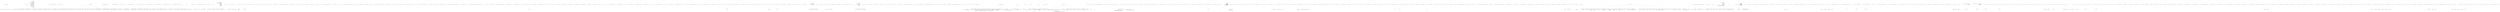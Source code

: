 digraph  {
n289 [label="QuantConnect.Tests.Brokerages.BrokerageTests", span=""];
n290 [label=sync, span=""];
n291 [label=remaining, span=""];
n292 [label=manualResetEvent, span=""];
n293 [label=filledResetEvent, span=""];
n294 [label="QuantConnect.Orders.Order", span=""];
n295 [label=requiredStatusEvent, span=""];
n296 [label="QuantConnect.Orders.OrderStatus", span=""];
n297 [label=desiredStatusEvent, span=""];
n0 [cluster="QuantConnect.Tests.Brokerages.BrokerageTests.Setup()", label="Entry QuantConnect.Tests.Brokerages.BrokerageTests.Setup()", span="58-58"];
n1 [cluster="QuantConnect.Tests.Brokerages.BrokerageTests.Setup()", label="Log.Trace('''')", span="60-60"];
n2 [cluster="QuantConnect.Tests.Brokerages.BrokerageTests.Setup()", label="Log.Trace('''')", span="61-61"];
n14 [cluster="QuantConnect.Logging.Log.Trace(string, bool)", label="Entry QuantConnect.Logging.Log.Trace(string, bool)", span="106-106"];
n3 [cluster="QuantConnect.Tests.Brokerages.BrokerageTests.Setup()", label="Log.Trace(''--- SETUP ---'')", span="62-62"];
n4 [cluster="QuantConnect.Tests.Brokerages.BrokerageTests.Setup()", label="Log.Trace('''')", span="63-63"];
n5 [cluster="QuantConnect.Tests.Brokerages.BrokerageTests.Setup()", label="Log.Trace('''')", span="64-64"];
n6 [cluster="QuantConnect.Tests.Brokerages.BrokerageTests.Setup()", label="_brokerage = null", span="66-66"];
n7 [cluster="QuantConnect.Tests.Brokerages.BrokerageTests.Setup()", label="_orderProvider = null", span="67-67"];
n8 [cluster="QuantConnect.Tests.Brokerages.BrokerageTests.Setup()", label="_securityProvider = null", span="68-68"];
n9 [cluster="QuantConnect.Tests.Brokerages.BrokerageTests.Setup()", label="Thread.Sleep(1000)", span="69-69"];
n10 [cluster="QuantConnect.Tests.Brokerages.BrokerageTests.Setup()", label="CancelOpenOrders()", span="70-70"];
n15 [cluster="System.Threading.Thread.Sleep(int)", label="Entry System.Threading.Thread.Sleep(int)", span="0-0"];
n11 [cluster="QuantConnect.Tests.Brokerages.BrokerageTests.Setup()", label="LiquidateHoldings()", span="71-71"];
n16 [cluster="QuantConnect.Tests.Brokerages.BrokerageTests.CancelOpenOrders()", label="Entry QuantConnect.Tests.Brokerages.BrokerageTests.CancelOpenOrders()", span="233-233"];
n12 [cluster="QuantConnect.Tests.Brokerages.BrokerageTests.Setup()", label="Thread.Sleep(1000)", span="72-72"];
n17 [cluster="QuantConnect.Tests.Brokerages.BrokerageTests.LiquidateHoldings()", label="Entry QuantConnect.Tests.Brokerages.BrokerageTests.LiquidateHoldings()", span="215-215"];
n13 [cluster="QuantConnect.Tests.Brokerages.BrokerageTests.Setup()", label="Exit QuantConnect.Tests.Brokerages.BrokerageTests.Setup()", span="58-58"];
n18 [cluster="QuantConnect.Tests.Brokerages.BrokerageTests.Teardown()", label="Entry QuantConnect.Tests.Brokerages.BrokerageTests.Teardown()", span="76-76"];
n19 [cluster="QuantConnect.Tests.Brokerages.BrokerageTests.Teardown()", label="Log.Trace('''')", span="80-80"];
n20 [cluster="QuantConnect.Tests.Brokerages.BrokerageTests.Teardown()", label="Log.Trace('''')", span="81-81"];
n21 [cluster="QuantConnect.Tests.Brokerages.BrokerageTests.Teardown()", label="Log.Trace(''--- TEARDOWN ---'')", span="82-82"];
n22 [cluster="QuantConnect.Tests.Brokerages.BrokerageTests.Teardown()", label="Log.Trace('''')", span="83-83"];
n23 [cluster="QuantConnect.Tests.Brokerages.BrokerageTests.Teardown()", label="Log.Trace('''')", span="84-84"];
n24 [cluster="QuantConnect.Tests.Brokerages.BrokerageTests.Teardown()", label="Thread.Sleep(1000)", span="85-85"];
n25 [cluster="QuantConnect.Tests.Brokerages.BrokerageTests.Teardown()", label="CancelOpenOrders()", span="86-86"];
n26 [cluster="QuantConnect.Tests.Brokerages.BrokerageTests.Teardown()", label="LiquidateHoldings()", span="87-87"];
n27 [cluster="QuantConnect.Tests.Brokerages.BrokerageTests.Teardown()", label="Thread.Sleep(1000)", span="88-88"];
n28 [cluster="QuantConnect.Tests.Brokerages.BrokerageTests.Teardown()", label="Exit QuantConnect.Tests.Brokerages.BrokerageTests.Teardown()", span="76-76"];
n29 [cluster="QuantConnect.Tests.Brokerages.BrokerageTests.InitializeBrokerage()", label="Entry QuantConnect.Tests.Brokerages.BrokerageTests.InitializeBrokerage()", span="111-111"];
n30 [cluster="QuantConnect.Tests.Brokerages.BrokerageTests.InitializeBrokerage()", label="Log.Trace('''')", span="113-113"];
n31 [cluster="QuantConnect.Tests.Brokerages.BrokerageTests.InitializeBrokerage()", label="Log.Trace(''- INITIALIZING BROKERAGE -'')", span="114-114"];
n32 [cluster="QuantConnect.Tests.Brokerages.BrokerageTests.InitializeBrokerage()", label="Log.Trace('''')", span="115-115"];
n33 [cluster="QuantConnect.Tests.Brokerages.BrokerageTests.InitializeBrokerage()", label="var brokerage = CreateBrokerage(OrderProvider, SecurityProvider)", span="117-117"];
n34 [cluster="QuantConnect.Tests.Brokerages.BrokerageTests.InitializeBrokerage()", label="brokerage.Connect()", span="118-118"];
n52 [cluster="QuantConnect.Tests.Brokerages.BrokerageTests.CreateBrokerage(QuantConnect.Securities.IOrderProvider, QuantConnect.Securities.ISecurityProvider)", label="Entry QuantConnect.Tests.Brokerages.BrokerageTests.CreateBrokerage(QuantConnect.Securities.IOrderProvider, QuantConnect.Securities.ISecurityProvider)", span="202-202"];
n35 [cluster="QuantConnect.Tests.Brokerages.BrokerageTests.InitializeBrokerage()", label="!brokerage.IsConnected", span="120-120"];
n37 [cluster="QuantConnect.Tests.Brokerages.BrokerageTests.InitializeBrokerage()", label="brokerage.Name == ''GDAX''", span="126-126"];
n38 [cluster="QuantConnect.Tests.Brokerages.BrokerageTests.InitializeBrokerage()", label="((QuantConnect.Brokerages.GDAX.GDAXBrokerage)brokerage).Subscribe(null, new[] { Symbol })", span="128-128"];
n42 [cluster="QuantConnect.Tests.Brokerages.BrokerageTests.InitializeBrokerage()", label="brokerage.GetOpenOrders()", span="134-134"];
n47 [cluster="QuantConnect.Tests.Brokerages.BrokerageTests.InitializeBrokerage()", label="brokerage.GetAccountHoldings()", span="142-142"];
n49 [cluster="QuantConnect.Tests.Brokerages.BrokerageTests.InitializeBrokerage()", label="brokerage.OrderStatusChanged += (sender, args) =>\r\n            {\r\n                Log.Trace('''');\r\n                Log.Trace(''ORDER STATUS CHANGED: '' + args);\r\n                Log.Trace('''');\r\n\r\n                // we need to keep this maintained properly\r\n                if (args.Status == OrderStatus.Filled || args.Status == OrderStatus.PartiallyFilled)\r\n                {\r\n                    Log.Trace(''FILL EVENT: '' + args.FillQuantity + '' units of '' + args.Symbol.ToString());\r\n\r\n                    Security security;\r\n                    if (_securityProvider.TryGetValue(args.Symbol, out security))\r\n                    {\r\n                        var holding = _securityProvider[args.Symbol].Holdings;\r\n                        holding.SetHoldings(args.FillPrice, holding.Quantity + args.FillQuantity);\r\n                    }\r\n                    else\r\n                    {\r\n                        _securityProvider[args.Symbol] = CreateSecurity(args.Symbol);\r\n                        _securityProvider[args.Symbol].Holdings.SetHoldings(args.FillPrice, args.FillQuantity);\r\n                    }\r\n\r\n                    Log.Trace(''--HOLDINGS: '' + _securityProvider[args.Symbol]);\r\n\r\n                    // update order mapping\r\n                    var order = _orderProvider.GetOrderById(args.OrderId);\r\n                    order.Status = args.Status;\r\n                }\r\n            }", span="148-177"];
n50 [cluster="QuantConnect.Tests.Brokerages.BrokerageTests.InitializeBrokerage()", label="return brokerage;", span="178-178"];
n53 [cluster="QuantConnect.Interfaces.IBrokerage.Connect()", label="Entry QuantConnect.Interfaces.IBrokerage.Connect()", span="103-103"];
n36 [cluster="QuantConnect.Tests.Brokerages.BrokerageTests.InitializeBrokerage()", label="Assert.Fail(''Failed to connect to brokerage'')", span="122-122"];
n54 [cluster="Unk.Fail", label="Entry Unk.Fail", span=""];
n39 [cluster="QuantConnect.Tests.Brokerages.BrokerageTests.InitializeBrokerage()", label="Log.Trace('''')", span="131-131"];
n55 [cluster="QuantConnect.Brokerages.GDAX.GDAXBrokerage.Subscribe(QuantConnect.Packets.LiveNodePacket, System.Collections.Generic.IEnumerable<QuantConnect.Symbol>)", label="Entry QuantConnect.Brokerages.GDAX.GDAXBrokerage.Subscribe(QuantConnect.Packets.LiveNodePacket, System.Collections.Generic.IEnumerable<QuantConnect.Symbol>)", span="259-259"];
n40 [cluster="QuantConnect.Tests.Brokerages.BrokerageTests.InitializeBrokerage()", label="Log.Trace(''GET OPEN ORDERS'')", span="132-132"];
n41 [cluster="QuantConnect.Tests.Brokerages.BrokerageTests.InitializeBrokerage()", label="Log.Trace('''')", span="133-133"];
n43 [cluster="QuantConnect.Tests.Brokerages.BrokerageTests.InitializeBrokerage()", label="OrderProvider.Add(openOrder)", span="136-136"];
n44 [cluster="QuantConnect.Tests.Brokerages.BrokerageTests.InitializeBrokerage()", label="Log.Trace('''')", span="139-139"];
n56 [cluster="QuantConnect.Interfaces.IBrokerage.GetOpenOrders()", label="Entry QuantConnect.Interfaces.IBrokerage.GetOpenOrders()", span="65-65"];
n57 [cluster="QuantConnect.Tests.Brokerages.OrderProvider.Add(QuantConnect.Orders.Order)", label="Entry QuantConnect.Tests.Brokerages.OrderProvider.Add(QuantConnect.Orders.Order)", span="42-42"];
n45 [cluster="QuantConnect.Tests.Brokerages.BrokerageTests.InitializeBrokerage()", label="Log.Trace(''GET ACCOUNT HOLDINGS'')", span="140-140"];
n46 [cluster="QuantConnect.Tests.Brokerages.BrokerageTests.InitializeBrokerage()", label="Log.Trace('''')", span="141-141"];
n48 [cluster="QuantConnect.Tests.Brokerages.BrokerageTests.InitializeBrokerage()", label="SecurityProvider[accountHolding.Symbol] = CreateSecurity(accountHolding.Symbol)", span="146-146"];
n58 [cluster="QuantConnect.Interfaces.IBrokerage.GetAccountHoldings()", label="Entry QuantConnect.Interfaces.IBrokerage.GetAccountHoldings()", span="71-71"];
n59 [cluster="QuantConnect.Tests.Brokerages.BrokerageTests.CreateSecurity(QuantConnect.Symbol)", label="Entry QuantConnect.Tests.Brokerages.BrokerageTests.CreateSecurity(QuantConnect.Symbol)", span="181-181"];
n62 [cluster="lambda expression", label="Log.Trace(''ORDER STATUS CHANGED: '' + args)", span="151-151"];
n64 [cluster="lambda expression", label="args.Status == OrderStatus.Filled || args.Status == OrderStatus.PartiallyFilled", span="155-155"];
n65 [cluster="lambda expression", label="Log.Trace(''FILL EVENT: '' + args.FillQuantity + '' units of '' + args.Symbol.ToString())", span="157-157"];
n67 [cluster="lambda expression", label="_securityProvider.TryGetValue(args.Symbol, out security)", span="160-160"];
n68 [cluster="lambda expression", label="var holding = _securityProvider[args.Symbol].Holdings", span="162-162"];
n69 [cluster="lambda expression", label="holding.SetHoldings(args.FillPrice, holding.Quantity + args.FillQuantity)", span="163-163"];
n70 [cluster="lambda expression", label="_securityProvider[args.Symbol] = CreateSecurity(args.Symbol)", span="167-167"];
n71 [cluster="lambda expression", label="_securityProvider[args.Symbol].Holdings.SetHoldings(args.FillPrice, args.FillQuantity)", span="168-168"];
n72 [cluster="lambda expression", label="Log.Trace(''--HOLDINGS: '' + _securityProvider[args.Symbol])", span="171-171"];
n73 [cluster="lambda expression", label="var order = _orderProvider.GetOrderById(args.OrderId)", span="174-174"];
n74 [cluster="lambda expression", label="order.Status = args.Status", span="175-175"];
n51 [cluster="QuantConnect.Tests.Brokerages.BrokerageTests.InitializeBrokerage()", label="Exit QuantConnect.Tests.Brokerages.BrokerageTests.InitializeBrokerage()", span="111-111"];
n60 [cluster="lambda expression", label="Entry lambda expression", span="148-177"];
n61 [cluster="lambda expression", label="Log.Trace('''')", span="150-150"];
n63 [cluster="lambda expression", label="Log.Trace('''')", span="152-152"];
n75 [cluster="lambda expression", label="Exit lambda expression", span="148-177"];
n66 [cluster="lambda expression", label="Security security", span="159-159"];
n76 [cluster="QuantConnect.Symbol.ToString()", label="Entry QuantConnect.Symbol.ToString()", span="350-350"];
n77 [cluster="QuantConnect.Tests.Brokerages.SecurityProvider.TryGetValue(QuantConnect.Symbol, out QuantConnect.Securities.Security)", label="Entry QuantConnect.Tests.Brokerages.SecurityProvider.TryGetValue(QuantConnect.Symbol, out QuantConnect.Securities.Security)", span="52-52"];
n78 [cluster="QuantConnect.Securities.SecurityHolding.SetHoldings(decimal, decimal)", label="Entry QuantConnect.Securities.SecurityHolding.SetHoldings(decimal, decimal)", span="392-392"];
n79 [cluster="QuantConnect.Tests.Brokerages.OrderProvider.GetOrderById(int)", label="Entry QuantConnect.Tests.Brokerages.OrderProvider.GetOrderById(int)", span="53-53"];
n81 [cluster="QuantConnect.Tests.Brokerages.BrokerageTests.CreateSecurity(QuantConnect.Symbol)", label="Exit QuantConnect.Tests.Brokerages.BrokerageTests.CreateSecurity(QuantConnect.Symbol)", span="181-181"];
n82 [cluster="QuantConnect.Securities.Security.Security(QuantConnect.Securities.SecurityExchangeHours, QuantConnect.Data.SubscriptionDataConfig, QuantConnect.Securities.Cash, QuantConnect.Securities.SymbolProperties)", label="Entry QuantConnect.Securities.Security.Security(QuantConnect.Securities.SecurityExchangeHours, QuantConnect.Data.SubscriptionDataConfig, QuantConnect.Securities.Cash, QuantConnect.Securities.SymbolProperties)", span="315-315"];
n83 [cluster="QuantConnect.Securities.SecurityExchangeHours.AlwaysOpen(DateTimeZone)", label="Entry QuantConnect.Securities.SecurityExchangeHours.AlwaysOpen(DateTimeZone)", span="82-82"];
n84 [cluster="QuantConnect.Data.SubscriptionDataConfig.SubscriptionDataConfig(System.Type, QuantConnect.Symbol, QuantConnect.Resolution, DateTimeZone, DateTimeZone, bool, bool, bool, bool, QuantConnect.TickType?, bool, QuantConnect.DataNormalizationMode)", label="Entry QuantConnect.Data.SubscriptionDataConfig.SubscriptionDataConfig(System.Type, QuantConnect.Symbol, QuantConnect.Resolution, DateTimeZone, DateTimeZone, bool, bool, bool, bool, QuantConnect.TickType?, bool, QuantConnect.DataNormalizationMode)", span="161-161"];
n85 [cluster="QuantConnect.Securities.Cash.Cash(string, decimal, decimal)", label="Entry QuantConnect.Securities.Cash.Cash(string, decimal, decimal)", span="68-68"];
n86 [cluster="QuantConnect.Securities.SymbolProperties.GetDefault(string)", label="Entry QuantConnect.Securities.SymbolProperties.GetDefault(string)", span="84-84"];
n87 [cluster="QuantConnect.Tests.Brokerages.BrokerageTests.CreateBrokerage(QuantConnect.Securities.IOrderProvider, QuantConnect.Securities.ISecurityProvider)", label="Exit QuantConnect.Tests.Brokerages.BrokerageTests.CreateBrokerage(QuantConnect.Securities.IOrderProvider, QuantConnect.Securities.ISecurityProvider)", span="202-202"];
n88 [cluster="QuantConnect.Tests.Brokerages.BrokerageTests.DisposeBrokerage(QuantConnect.Interfaces.IBrokerage)", label="Entry QuantConnect.Tests.Brokerages.BrokerageTests.DisposeBrokerage(QuantConnect.Interfaces.IBrokerage)", span="208-208"];
n89 [cluster="QuantConnect.Tests.Brokerages.BrokerageTests.DisposeBrokerage(QuantConnect.Interfaces.IBrokerage)", label="Exit QuantConnect.Tests.Brokerages.BrokerageTests.DisposeBrokerage(QuantConnect.Interfaces.IBrokerage)", span="208-208"];
n90 [cluster="QuantConnect.Tests.Brokerages.BrokerageTests.LiquidateHoldings()", label="Log.Trace('''')", span="217-217"];
n91 [cluster="QuantConnect.Tests.Brokerages.BrokerageTests.LiquidateHoldings()", label="Log.Trace(''LIQUIDATE HOLDINGS'')", span="218-218"];
n92 [cluster="QuantConnect.Tests.Brokerages.BrokerageTests.LiquidateHoldings()", label="Log.Trace('''')", span="219-219"];
n93 [cluster="QuantConnect.Tests.Brokerages.BrokerageTests.LiquidateHoldings()", label="var holdings = Brokerage.GetAccountHoldings()", span="221-221"];
n94 [cluster="QuantConnect.Tests.Brokerages.BrokerageTests.LiquidateHoldings()", label=holdings, span="223-223"];
n95 [cluster="QuantConnect.Tests.Brokerages.BrokerageTests.LiquidateHoldings()", label="holding.Quantity == 0", span="225-225"];
n100 [cluster="QuantConnect.Tests.Brokerages.BrokerageTests.LiquidateHoldings()", label="Exit QuantConnect.Tests.Brokerages.BrokerageTests.LiquidateHoldings()", span="215-215"];
n96 [cluster="QuantConnect.Tests.Brokerages.BrokerageTests.LiquidateHoldings()", label="Log.Trace(''Liquidating: '' + holding)", span="226-226"];
n97 [cluster="QuantConnect.Tests.Brokerages.BrokerageTests.LiquidateHoldings()", label="var order = new MarketOrder(holding.Symbol, (int)-holding.Quantity, DateTime.Now)", span="227-227"];
n98 [cluster="QuantConnect.Tests.Brokerages.BrokerageTests.LiquidateHoldings()", label="_orderProvider.Add(order)", span="228-228"];
n101 [cluster="QuantConnect.Orders.MarketOrder.MarketOrder(QuantConnect.Symbol, decimal, System.DateTime, string)", label="Entry QuantConnect.Orders.MarketOrder.MarketOrder(QuantConnect.Symbol, decimal, System.DateTime, string)", span="47-47"];
n99 [cluster="QuantConnect.Tests.Brokerages.BrokerageTests.LiquidateHoldings()", label="PlaceOrderWaitForStatus(order, OrderStatus.Filled)", span="229-229"];
n102 [cluster="QuantConnect.Tests.Brokerages.BrokerageTests.PlaceOrderWaitForStatus(QuantConnect.Orders.Order, QuantConnect.Orders.OrderStatus, double, bool)", label="Entry QuantConnect.Tests.Brokerages.BrokerageTests.PlaceOrderWaitForStatus(QuantConnect.Orders.Order, QuantConnect.Orders.OrderStatus, double, bool)", span="498-498"];
n103 [cluster="QuantConnect.Tests.Brokerages.BrokerageTests.CancelOpenOrders()", label="Log.Trace('''')", span="235-235"];
n104 [cluster="QuantConnect.Tests.Brokerages.BrokerageTests.CancelOpenOrders()", label="Log.Trace(''CANCEL OPEN ORDERS'')", span="236-236"];
n105 [cluster="QuantConnect.Tests.Brokerages.BrokerageTests.CancelOpenOrders()", label="Log.Trace('''')", span="237-237"];
n106 [cluster="QuantConnect.Tests.Brokerages.BrokerageTests.CancelOpenOrders()", label="var openOrders = Brokerage.GetOpenOrders()", span="238-238"];
n107 [cluster="QuantConnect.Tests.Brokerages.BrokerageTests.CancelOpenOrders()", label=openOrders, span="239-239"];
n108 [cluster="QuantConnect.Tests.Brokerages.BrokerageTests.CancelOpenOrders()", label="Log.Trace(''Canceling: '' + openOrder)", span="241-241"];
n110 [cluster="QuantConnect.Tests.Brokerages.BrokerageTests.CancelOpenOrders()", label="Exit QuantConnect.Tests.Brokerages.BrokerageTests.CancelOpenOrders()", span="233-233"];
n109 [cluster="QuantConnect.Tests.Brokerages.BrokerageTests.CancelOpenOrders()", label="Brokerage.CancelOrder(openOrder)", span="242-242"];
n111 [cluster="QuantConnect.Interfaces.IBrokerage.CancelOrder(QuantConnect.Orders.Order)", label="Entry QuantConnect.Interfaces.IBrokerage.CancelOrder(QuantConnect.Orders.Order)", span="98-98"];
n112 [cluster="QuantConnect.Tests.Brokerages.BrokerageTests.GetAskPrice(QuantConnect.Symbol)", label="Entry QuantConnect.Tests.Brokerages.BrokerageTests.GetAskPrice(QuantConnect.Symbol)", span="271-271"];
n113 [cluster="QuantConnect.Tests.Brokerages.BrokerageTests.GetAskPrice(QuantConnect.Symbol)", label="Exit QuantConnect.Tests.Brokerages.BrokerageTests.GetAskPrice(QuantConnect.Symbol)", span="271-271"];
n114 [cluster="QuantConnect.Tests.Brokerages.BrokerageTests.GetDefaultQuantity()", label="Entry QuantConnect.Tests.Brokerages.BrokerageTests.GetDefaultQuantity()", span="276-276"];
n115 [cluster="QuantConnect.Tests.Brokerages.BrokerageTests.GetDefaultQuantity()", label="return 1;", span="278-278"];
n116 [cluster="QuantConnect.Tests.Brokerages.BrokerageTests.GetDefaultQuantity()", label="Exit QuantConnect.Tests.Brokerages.BrokerageTests.GetDefaultQuantity()", span="276-276"];
n117 [cluster="QuantConnect.Tests.Brokerages.BrokerageTests.IsConnected()", label="Entry QuantConnect.Tests.Brokerages.BrokerageTests.IsConnected()", span="282-282"];
n118 [cluster="QuantConnect.Tests.Brokerages.BrokerageTests.IsConnected()", label="Assert.IsTrue(Brokerage.IsConnected)", span="284-284"];
n119 [cluster="QuantConnect.Tests.Brokerages.BrokerageTests.IsConnected()", label="Exit QuantConnect.Tests.Brokerages.BrokerageTests.IsConnected()", span="282-282"];
n120 [cluster="Unk.IsTrue", label="Entry Unk.IsTrue", span=""];
n121 [cluster="QuantConnect.Tests.Brokerages.BrokerageTests.LongFromZero(QuantConnect.Tests.Brokerages.OrderTestParameters)", label="Entry QuantConnect.Tests.Brokerages.BrokerageTests.LongFromZero(QuantConnect.Tests.Brokerages.OrderTestParameters)", span="288-288"];
n122 [cluster="QuantConnect.Tests.Brokerages.BrokerageTests.LongFromZero(QuantConnect.Tests.Brokerages.OrderTestParameters)", label="Log.Trace('''')", span="290-290"];
n125 [cluster="QuantConnect.Tests.Brokerages.BrokerageTests.LongFromZero(QuantConnect.Tests.Brokerages.OrderTestParameters)", label="PlaceOrderWaitForStatus(parameters.CreateLongOrder(GetDefaultQuantity()), parameters.ExpectedStatus)", span="293-293"];
n123 [cluster="QuantConnect.Tests.Brokerages.BrokerageTests.LongFromZero(QuantConnect.Tests.Brokerages.OrderTestParameters)", label="Log.Trace(''LONG FROM ZERO'')", span="291-291"];
n124 [cluster="QuantConnect.Tests.Brokerages.BrokerageTests.LongFromZero(QuantConnect.Tests.Brokerages.OrderTestParameters)", label="Log.Trace('''')", span="292-292"];
n126 [cluster="QuantConnect.Tests.Brokerages.BrokerageTests.LongFromZero(QuantConnect.Tests.Brokerages.OrderTestParameters)", label="Exit QuantConnect.Tests.Brokerages.BrokerageTests.LongFromZero(QuantConnect.Tests.Brokerages.OrderTestParameters)", span="288-288"];
n127 [cluster="QuantConnect.Tests.Brokerages.OrderTestParameters.CreateLongOrder(decimal)", label="Entry QuantConnect.Tests.Brokerages.OrderTestParameters.CreateLongOrder(decimal)", span="51-51"];
n128 [cluster="QuantConnect.Tests.Brokerages.BrokerageTests.CloseFromLong(QuantConnect.Tests.Brokerages.OrderTestParameters)", label="Entry QuantConnect.Tests.Brokerages.BrokerageTests.CloseFromLong(QuantConnect.Tests.Brokerages.OrderTestParameters)", span="297-297"];
n129 [cluster="QuantConnect.Tests.Brokerages.BrokerageTests.CloseFromLong(QuantConnect.Tests.Brokerages.OrderTestParameters)", label="Log.Trace('''')", span="299-299"];
n132 [cluster="QuantConnect.Tests.Brokerages.BrokerageTests.CloseFromLong(QuantConnect.Tests.Brokerages.OrderTestParameters)", label="PlaceOrderWaitForStatus(parameters.CreateLongMarketOrder(GetDefaultQuantity()), OrderStatus.Filled)", span="303-303"];
n133 [cluster="QuantConnect.Tests.Brokerages.BrokerageTests.CloseFromLong(QuantConnect.Tests.Brokerages.OrderTestParameters)", label="PlaceOrderWaitForStatus(parameters.CreateShortOrder(GetDefaultQuantity()), parameters.ExpectedStatus)", span="306-306"];
n130 [cluster="QuantConnect.Tests.Brokerages.BrokerageTests.CloseFromLong(QuantConnect.Tests.Brokerages.OrderTestParameters)", label="Log.Trace(''CLOSE FROM LONG'')", span="300-300"];
n131 [cluster="QuantConnect.Tests.Brokerages.BrokerageTests.CloseFromLong(QuantConnect.Tests.Brokerages.OrderTestParameters)", label="Log.Trace('''')", span="301-301"];
n135 [cluster="QuantConnect.Tests.Brokerages.OrderTestParameters.CreateLongMarketOrder(decimal)", label="Entry QuantConnect.Tests.Brokerages.OrderTestParameters.CreateLongMarketOrder(decimal)", span="35-35"];
n134 [cluster="QuantConnect.Tests.Brokerages.BrokerageTests.CloseFromLong(QuantConnect.Tests.Brokerages.OrderTestParameters)", label="Exit QuantConnect.Tests.Brokerages.BrokerageTests.CloseFromLong(QuantConnect.Tests.Brokerages.OrderTestParameters)", span="297-297"];
n136 [cluster="QuantConnect.Tests.Brokerages.OrderTestParameters.CreateShortOrder(decimal)", label="Entry QuantConnect.Tests.Brokerages.OrderTestParameters.CreateShortOrder(decimal)", span="47-47"];
n137 [cluster="QuantConnect.Tests.Brokerages.BrokerageTests.ShortFromZero(QuantConnect.Tests.Brokerages.OrderTestParameters)", label="Entry QuantConnect.Tests.Brokerages.BrokerageTests.ShortFromZero(QuantConnect.Tests.Brokerages.OrderTestParameters)", span="310-310"];
n138 [cluster="QuantConnect.Tests.Brokerages.BrokerageTests.ShortFromZero(QuantConnect.Tests.Brokerages.OrderTestParameters)", label="Log.Trace('''')", span="312-312"];
n141 [cluster="QuantConnect.Tests.Brokerages.BrokerageTests.ShortFromZero(QuantConnect.Tests.Brokerages.OrderTestParameters)", label="PlaceOrderWaitForStatus(parameters.CreateShortOrder(GetDefaultQuantity()), parameters.ExpectedStatus)", span="315-315"];
n139 [cluster="QuantConnect.Tests.Brokerages.BrokerageTests.ShortFromZero(QuantConnect.Tests.Brokerages.OrderTestParameters)", label="Log.Trace(''SHORT FROM ZERO'')", span="313-313"];
n140 [cluster="QuantConnect.Tests.Brokerages.BrokerageTests.ShortFromZero(QuantConnect.Tests.Brokerages.OrderTestParameters)", label="Log.Trace('''')", span="314-314"];
n142 [cluster="QuantConnect.Tests.Brokerages.BrokerageTests.ShortFromZero(QuantConnect.Tests.Brokerages.OrderTestParameters)", label="Exit QuantConnect.Tests.Brokerages.BrokerageTests.ShortFromZero(QuantConnect.Tests.Brokerages.OrderTestParameters)", span="310-310"];
n143 [cluster="QuantConnect.Tests.Brokerages.BrokerageTests.CloseFromShort(QuantConnect.Tests.Brokerages.OrderTestParameters)", label="Entry QuantConnect.Tests.Brokerages.BrokerageTests.CloseFromShort(QuantConnect.Tests.Brokerages.OrderTestParameters)", span="319-319"];
n144 [cluster="QuantConnect.Tests.Brokerages.BrokerageTests.CloseFromShort(QuantConnect.Tests.Brokerages.OrderTestParameters)", label="Log.Trace('''')", span="321-321"];
n147 [cluster="QuantConnect.Tests.Brokerages.BrokerageTests.CloseFromShort(QuantConnect.Tests.Brokerages.OrderTestParameters)", label="PlaceOrderWaitForStatus(parameters.CreateShortMarketOrder(GetDefaultQuantity()), OrderStatus.Filled)", span="325-325"];
n148 [cluster="QuantConnect.Tests.Brokerages.BrokerageTests.CloseFromShort(QuantConnect.Tests.Brokerages.OrderTestParameters)", label="PlaceOrderWaitForStatus(parameters.CreateLongOrder(GetDefaultQuantity()), parameters.ExpectedStatus)", span="328-328"];
n145 [cluster="QuantConnect.Tests.Brokerages.BrokerageTests.CloseFromShort(QuantConnect.Tests.Brokerages.OrderTestParameters)", label="Log.Trace(''CLOSE FROM SHORT'')", span="322-322"];
n146 [cluster="QuantConnect.Tests.Brokerages.BrokerageTests.CloseFromShort(QuantConnect.Tests.Brokerages.OrderTestParameters)", label="Log.Trace('''')", span="323-323"];
n150 [cluster="QuantConnect.Tests.Brokerages.OrderTestParameters.CreateShortMarketOrder(decimal)", label="Entry QuantConnect.Tests.Brokerages.OrderTestParameters.CreateShortMarketOrder(decimal)", span="39-39"];
n149 [cluster="QuantConnect.Tests.Brokerages.BrokerageTests.CloseFromShort(QuantConnect.Tests.Brokerages.OrderTestParameters)", label="Exit QuantConnect.Tests.Brokerages.BrokerageTests.CloseFromShort(QuantConnect.Tests.Brokerages.OrderTestParameters)", span="319-319"];
n151 [cluster="QuantConnect.Tests.Brokerages.BrokerageTests.ShortFromLong(QuantConnect.Tests.Brokerages.OrderTestParameters)", label="Entry QuantConnect.Tests.Brokerages.BrokerageTests.ShortFromLong(QuantConnect.Tests.Brokerages.OrderTestParameters)", span="332-332"];
n152 [cluster="QuantConnect.Tests.Brokerages.BrokerageTests.ShortFromLong(QuantConnect.Tests.Brokerages.OrderTestParameters)", label="Log.Trace('''')", span="334-334"];
n155 [cluster="QuantConnect.Tests.Brokerages.BrokerageTests.ShortFromLong(QuantConnect.Tests.Brokerages.OrderTestParameters)", label="PlaceOrderWaitForStatus(parameters.CreateLongMarketOrder(GetDefaultQuantity()))", span="338-338"];
n156 [cluster="QuantConnect.Tests.Brokerages.BrokerageTests.ShortFromLong(QuantConnect.Tests.Brokerages.OrderTestParameters)", label="var order = PlaceOrderWaitForStatus(parameters.CreateShortOrder(2 * GetDefaultQuantity()), parameters.ExpectedStatus)", span="341-341"];
n157 [cluster="QuantConnect.Tests.Brokerages.BrokerageTests.ShortFromLong(QuantConnect.Tests.Brokerages.OrderTestParameters)", label="parameters.ModifyUntilFilled", span="343-343"];
n158 [cluster="QuantConnect.Tests.Brokerages.BrokerageTests.ShortFromLong(QuantConnect.Tests.Brokerages.OrderTestParameters)", label="ModifyOrderUntilFilled(order, parameters)", span="345-345"];
n153 [cluster="QuantConnect.Tests.Brokerages.BrokerageTests.ShortFromLong(QuantConnect.Tests.Brokerages.OrderTestParameters)", label="Log.Trace(''SHORT FROM LONG'')", span="335-335"];
n154 [cluster="QuantConnect.Tests.Brokerages.BrokerageTests.ShortFromLong(QuantConnect.Tests.Brokerages.OrderTestParameters)", label="Log.Trace('''')", span="336-336"];
n159 [cluster="QuantConnect.Tests.Brokerages.BrokerageTests.ShortFromLong(QuantConnect.Tests.Brokerages.OrderTestParameters)", label="Exit QuantConnect.Tests.Brokerages.BrokerageTests.ShortFromLong(QuantConnect.Tests.Brokerages.OrderTestParameters)", span="332-332"];
n160 [cluster="QuantConnect.Tests.Brokerages.BrokerageTests.ModifyOrderUntilFilled(QuantConnect.Orders.Order, QuantConnect.Tests.Brokerages.OrderTestParameters, double)", label="Entry QuantConnect.Tests.Brokerages.BrokerageTests.ModifyOrderUntilFilled(QuantConnect.Orders.Order, QuantConnect.Tests.Brokerages.OrderTestParameters, double)", span="439-439"];
n161 [cluster="QuantConnect.Tests.Brokerages.BrokerageTests.LongFromShort(QuantConnect.Tests.Brokerages.OrderTestParameters)", label="Entry QuantConnect.Tests.Brokerages.BrokerageTests.LongFromShort(QuantConnect.Tests.Brokerages.OrderTestParameters)", span="350-350"];
n162 [cluster="QuantConnect.Tests.Brokerages.BrokerageTests.LongFromShort(QuantConnect.Tests.Brokerages.OrderTestParameters)", label="Log.Trace('''')", span="352-352"];
n165 [cluster="QuantConnect.Tests.Brokerages.BrokerageTests.LongFromShort(QuantConnect.Tests.Brokerages.OrderTestParameters)", label="PlaceOrderWaitForStatus(parameters.CreateShortMarketOrder(-GetDefaultQuantity()), OrderStatus.Filled)", span="356-356"];
n166 [cluster="QuantConnect.Tests.Brokerages.BrokerageTests.LongFromShort(QuantConnect.Tests.Brokerages.OrderTestParameters)", label="var order = PlaceOrderWaitForStatus(parameters.CreateLongOrder(2 * GetDefaultQuantity()), parameters.ExpectedStatus)", span="359-359"];
n167 [cluster="QuantConnect.Tests.Brokerages.BrokerageTests.LongFromShort(QuantConnect.Tests.Brokerages.OrderTestParameters)", label="parameters.ModifyUntilFilled", span="361-361"];
n168 [cluster="QuantConnect.Tests.Brokerages.BrokerageTests.LongFromShort(QuantConnect.Tests.Brokerages.OrderTestParameters)", label="ModifyOrderUntilFilled(order, parameters)", span="363-363"];
n163 [cluster="QuantConnect.Tests.Brokerages.BrokerageTests.LongFromShort(QuantConnect.Tests.Brokerages.OrderTestParameters)", label="Log.Trace(''LONG FROM SHORT'')", span="353-353"];
n164 [cluster="QuantConnect.Tests.Brokerages.BrokerageTests.LongFromShort(QuantConnect.Tests.Brokerages.OrderTestParameters)", label="Log.Trace('''')", span="354-354"];
n169 [cluster="QuantConnect.Tests.Brokerages.BrokerageTests.LongFromShort(QuantConnect.Tests.Brokerages.OrderTestParameters)", label="Exit QuantConnect.Tests.Brokerages.BrokerageTests.LongFromShort(QuantConnect.Tests.Brokerages.OrderTestParameters)", span="350-350"];
n170 [cluster="QuantConnect.Tests.Brokerages.BrokerageTests.GetCashBalanceContainsUSD()", label="Entry QuantConnect.Tests.Brokerages.BrokerageTests.GetCashBalanceContainsUSD()", span="368-368"];
n171 [cluster="QuantConnect.Tests.Brokerages.BrokerageTests.GetCashBalanceContainsUSD()", label="Log.Trace('''')", span="370-370"];
n172 [cluster="QuantConnect.Tests.Brokerages.BrokerageTests.GetCashBalanceContainsUSD()", label="Log.Trace(''GET CASH BALANCE'')", span="371-371"];
n173 [cluster="QuantConnect.Tests.Brokerages.BrokerageTests.GetCashBalanceContainsUSD()", label="Log.Trace('''')", span="372-372"];
n174 [cluster="QuantConnect.Tests.Brokerages.BrokerageTests.GetCashBalanceContainsUSD()", label="var balance = Brokerage.GetCashBalance()", span="373-373"];
n175 [cluster="QuantConnect.Tests.Brokerages.BrokerageTests.GetCashBalanceContainsUSD()", label="Assert.AreEqual(1, balance.Count(x => x.Symbol == ''USD''))", span="374-374"];
n177 [cluster="QuantConnect.Interfaces.IBrokerage.GetCashBalance()", label="Entry QuantConnect.Interfaces.IBrokerage.GetCashBalance()", span="77-77"];
n176 [cluster="QuantConnect.Tests.Brokerages.BrokerageTests.GetCashBalanceContainsUSD()", label="Exit QuantConnect.Tests.Brokerages.BrokerageTests.GetCashBalanceContainsUSD()", span="368-368"];
n178 [cluster="System.Collections.Generic.IEnumerable<TSource>.Count<TSource>(System.Func<TSource, bool>)", label="Entry System.Collections.Generic.IEnumerable<TSource>.Count<TSource>(System.Func<TSource, bool>)", span="0-0"];
n179 [cluster="Unk.AreEqual", label="Entry Unk.AreEqual", span=""];
n180 [cluster="lambda expression", label="Entry lambda expression", span="374-374"];
n181 [cluster="lambda expression", label="x.Symbol == ''USD''", span="374-374"];
n182 [cluster="lambda expression", label="Exit lambda expression", span="374-374"];
n183 [cluster="QuantConnect.Tests.Brokerages.BrokerageTests.GetAccountHoldings()", label="Entry QuantConnect.Tests.Brokerages.BrokerageTests.GetAccountHoldings()", span="378-378"];
n184 [cluster="QuantConnect.Tests.Brokerages.BrokerageTests.GetAccountHoldings()", label="Log.Trace('''')", span="380-380"];
n185 [cluster="QuantConnect.Tests.Brokerages.BrokerageTests.GetAccountHoldings()", label="Log.Trace(''GET ACCOUNT HOLDINGS'')", span="381-381"];
n186 [cluster="QuantConnect.Tests.Brokerages.BrokerageTests.GetAccountHoldings()", label="Log.Trace('''')", span="382-382"];
n187 [cluster="QuantConnect.Tests.Brokerages.BrokerageTests.GetAccountHoldings()", label="var before = Brokerage.GetAccountHoldings()", span="383-383"];
n188 [cluster="QuantConnect.Tests.Brokerages.BrokerageTests.GetAccountHoldings()", label="PlaceOrderWaitForStatus(new MarketOrder(Symbol, GetDefaultQuantity(), DateTime.Now))", span="385-385"];
n190 [cluster="QuantConnect.Tests.Brokerages.BrokerageTests.GetAccountHoldings()", label="var beforeHoldings = before.FirstOrDefault(x => x.Symbol == Symbol)", span="389-389"];
n189 [cluster="QuantConnect.Tests.Brokerages.BrokerageTests.GetAccountHoldings()", label="var after = Brokerage.GetAccountHoldings()", span="387-387"];
n191 [cluster="QuantConnect.Tests.Brokerages.BrokerageTests.GetAccountHoldings()", label="var afterHoldings = after.FirstOrDefault(x => x.Symbol == Symbol)", span="390-390"];
n196 [cluster="Unk.FirstOrDefault", label="Entry Unk.FirstOrDefault", span=""];
n197 [cluster="lambda expression", label="Entry lambda expression", span="389-389"];
n192 [cluster="QuantConnect.Tests.Brokerages.BrokerageTests.GetAccountHoldings()", label="var beforeQuantity = beforeHoldings == null ? 0 : beforeHoldings.Quantity", span="392-392"];
n200 [cluster="lambda expression", label="Entry lambda expression", span="390-390"];
n193 [cluster="QuantConnect.Tests.Brokerages.BrokerageTests.GetAccountHoldings()", label="var afterQuantity = afterHoldings == null ? 0 : afterHoldings.Quantity", span="393-393"];
n194 [cluster="QuantConnect.Tests.Brokerages.BrokerageTests.GetAccountHoldings()", label="Assert.AreEqual(GetDefaultQuantity(), afterQuantity - beforeQuantity)", span="395-395"];
n195 [cluster="QuantConnect.Tests.Brokerages.BrokerageTests.GetAccountHoldings()", label="Exit QuantConnect.Tests.Brokerages.BrokerageTests.GetAccountHoldings()", span="378-378"];
n198 [cluster="lambda expression", label="x.Symbol == Symbol", span="389-389"];
n199 [cluster="lambda expression", label="Exit lambda expression", span="389-389"];
n201 [cluster="lambda expression", label="x.Symbol == Symbol", span="390-390"];
n202 [cluster="lambda expression", label="Exit lambda expression", span="390-390"];
n203 [cluster="QuantConnect.Tests.Brokerages.BrokerageTests.PartialFills()", label="Entry QuantConnect.Tests.Brokerages.BrokerageTests.PartialFills()", span="399-399"];
n204 [cluster="QuantConnect.Tests.Brokerages.BrokerageTests.PartialFills()", label="var manualResetEvent = new ManualResetEvent(false)", span="401-401"];
n205 [cluster="QuantConnect.Tests.Brokerages.BrokerageTests.PartialFills()", label="var qty = 1000000m", span="403-403"];
n218 [cluster="System.Threading.ManualResetEvent.ManualResetEvent(bool)", label="Entry System.Threading.ManualResetEvent.ManualResetEvent(bool)", span="0-0"];
n208 [cluster="QuantConnect.Tests.Brokerages.BrokerageTests.PartialFills()", label="Brokerage.OrderStatusChanged += (sender, orderEvent) =>\r\n            {\r\n                lock (sync)\r\n                {\r\n                    remaining -= orderEvent.FillQuantity;\r\n                    Console.WriteLine(''Remaining: '' + remaining + '' FillQuantity: '' + orderEvent.FillQuantity);\r\n                    if (orderEvent.Status == OrderStatus.Filled)\r\n                    {\r\n                        manualResetEvent.Set();\r\n                    }\r\n                }\r\n            }", span="406-417"];
n228 [cluster="lambda expression", label="manualResetEvent.Set()", span="414-414"];
n212 [cluster="QuantConnect.Tests.Brokerages.BrokerageTests.PartialFills()", label="manualResetEvent.WaitOne(2500)", span="425-425"];
n213 [cluster="QuantConnect.Tests.Brokerages.BrokerageTests.PartialFills()", label="manualResetEvent.WaitOne(2500)", span="426-426"];
n214 [cluster="QuantConnect.Tests.Brokerages.BrokerageTests.PartialFills()", label="manualResetEvent.WaitOne(2500)", span="427-427"];
n206 [cluster="QuantConnect.Tests.Brokerages.BrokerageTests.PartialFills()", label="var remaining = qty", span="404-404"];
n210 [cluster="QuantConnect.Tests.Brokerages.BrokerageTests.PartialFills()", label="var order = new MarketOrder(symbol, qty, DateTime.UtcNow) { Id = 1 }", span="421-421"];
n207 [cluster="QuantConnect.Tests.Brokerages.BrokerageTests.PartialFills()", label="var sync = new object()", span="405-405"];
n219 [cluster="object.Object()", label="Entry object.Object()", span="0-0"];
n224 [cluster="lambda expression", label=sync, span="408-408"];
n209 [cluster="QuantConnect.Tests.Brokerages.BrokerageTests.PartialFills()", label="var symbol = Symbols.EURUSD", span="420-420"];
n225 [cluster="lambda expression", label="remaining -= orderEvent.FillQuantity", span="410-410"];
n226 [cluster="lambda expression", label="Console.WriteLine(''Remaining: '' + remaining + '' FillQuantity: '' + orderEvent.FillQuantity)", span="411-411"];
n227 [cluster="lambda expression", label="orderEvent.Status == OrderStatus.Filled", span="412-412"];
n211 [cluster="QuantConnect.Tests.Brokerages.BrokerageTests.PartialFills()", label="Brokerage.PlaceOrder(order)", span="422-422"];
n220 [cluster="QuantConnect.Interfaces.IBrokerage.PlaceOrder(QuantConnect.Orders.Order)", label="Entry QuantConnect.Interfaces.IBrokerage.PlaceOrder(QuantConnect.Orders.Order)", span="84-84"];
n221 [cluster="System.Threading.WaitHandle.WaitOne(int)", label="Entry System.Threading.WaitHandle.WaitOne(int)", span="0-0"];
n215 [cluster="QuantConnect.Tests.Brokerages.BrokerageTests.PartialFills()", label="Console.WriteLine(''Remaining: '' + remaining)", span="429-429"];
n216 [cluster="QuantConnect.Tests.Brokerages.BrokerageTests.PartialFills()", label="Assert.AreEqual(0, remaining)", span="430-430"];
n222 [cluster="System.Console.WriteLine(string)", label="Entry System.Console.WriteLine(string)", span="0-0"];
n217 [cluster="QuantConnect.Tests.Brokerages.BrokerageTests.PartialFills()", label="Exit QuantConnect.Tests.Brokerages.BrokerageTests.PartialFills()", span="399-399"];
n223 [cluster="lambda expression", label="Entry lambda expression", span="406-417"];
n229 [cluster="lambda expression", label="Exit lambda expression", span="406-417"];
n230 [cluster="System.Threading.EventWaitHandle.Set()", label="Entry System.Threading.EventWaitHandle.Set()", span="0-0"];
n231 [cluster="QuantConnect.Tests.Brokerages.BrokerageTests.ModifyOrderUntilFilled(QuantConnect.Orders.Order, QuantConnect.Tests.Brokerages.OrderTestParameters, double)", label="order.Status == OrderStatus.Filled", span="441-441"];
n234 [cluster="QuantConnect.Tests.Brokerages.BrokerageTests.ModifyOrderUntilFilled(QuantConnect.Orders.Order, QuantConnect.Tests.Brokerages.OrderTestParameters, double)", label="EventHandler<OrderEvent> brokerageOnOrderStatusChanged = (sender, args) =>\r\n            {\r\n                if (args.Status == OrderStatus.Filled)\r\n                {\r\n                    filledResetEvent.Set();\r\n                }\r\n                if (args.Status == OrderStatus.Canceled || args.Status == OrderStatus.Invalid)\r\n                {\r\n                    Log.Trace(''ModifyOrderUntilFilled(): '' + order);\r\n                    Assert.Fail(''Unexpected order status: '' + args.Status);\r\n                }\r\n            }", span="447-458"];
n261 [cluster="lambda expression", label="Log.Trace(''ModifyOrderUntilFilled(): '' + order)", span="455-455"];
n237 [cluster="QuantConnect.Tests.Brokerages.BrokerageTests.ModifyOrderUntilFilled(QuantConnect.Orders.Order, QuantConnect.Tests.Brokerages.OrderTestParameters, double)", label="Log.Trace(''MODIFY UNTIL FILLED: '' + order)", span="463-463"];
n240 [cluster="QuantConnect.Tests.Brokerages.BrokerageTests.ModifyOrderUntilFilled(QuantConnect.Orders.Order, QuantConnect.Tests.Brokerages.OrderTestParameters, double)", label="!filledResetEvent.WaitOne(3000) && stopwatch.Elapsed.TotalSeconds < secondsTimeout", span="466-466"];
n242 [cluster="QuantConnect.Tests.Brokerages.BrokerageTests.ModifyOrderUntilFilled(QuantConnect.Orders.Order, QuantConnect.Tests.Brokerages.OrderTestParameters, double)", label="order.Status == OrderStatus.PartiallyFilled", span="469-469"];
n243 [cluster="QuantConnect.Tests.Brokerages.BrokerageTests.ModifyOrderUntilFilled(QuantConnect.Orders.Order, QuantConnect.Tests.Brokerages.OrderTestParameters, double)", label="var marketPrice = GetAskPrice(order.Symbol)", span="471-471"];
n245 [cluster="QuantConnect.Tests.Brokerages.BrokerageTests.ModifyOrderUntilFilled(QuantConnect.Orders.Order, QuantConnect.Tests.Brokerages.OrderTestParameters, double)", label="var updateOrder = parameters.ModifyOrderToFill(Brokerage, order, marketPrice)", span="474-474"];
n247 [cluster="QuantConnect.Tests.Brokerages.BrokerageTests.ModifyOrderUntilFilled(QuantConnect.Orders.Order, QuantConnect.Tests.Brokerages.OrderTestParameters, double)", label="order.Status == OrderStatus.Filled", span="477-477"];
n248 [cluster="QuantConnect.Tests.Brokerages.BrokerageTests.ModifyOrderUntilFilled(QuantConnect.Orders.Order, QuantConnect.Tests.Brokerages.OrderTestParameters, double)", label="Log.Trace(''BrokerageTests.ModifyOrderUntilFilled(): '' + order)", span="479-479"];
n249 [cluster="QuantConnect.Tests.Brokerages.BrokerageTests.ModifyOrderUntilFilled(QuantConnect.Orders.Order, QuantConnect.Tests.Brokerages.OrderTestParameters, double)", label="!Brokerage.UpdateOrder(order)", span="480-480"];
n232 [cluster="QuantConnect.Tests.Brokerages.BrokerageTests.ModifyOrderUntilFilled(QuantConnect.Orders.Order, QuantConnect.Tests.Brokerages.OrderTestParameters, double)", label="return;", span="443-443"];
n233 [cluster="QuantConnect.Tests.Brokerages.BrokerageTests.ModifyOrderUntilFilled(QuantConnect.Orders.Order, QuantConnect.Tests.Brokerages.OrderTestParameters, double)", label="var filledResetEvent = new ManualResetEvent(false)", span="446-446"];
n259 [cluster="lambda expression", label="filledResetEvent.Set()", span="451-451"];
n241 [cluster="QuantConnect.Tests.Brokerages.BrokerageTests.ModifyOrderUntilFilled(QuantConnect.Orders.Order, QuantConnect.Tests.Brokerages.OrderTestParameters, double)", label="filledResetEvent.Reset()", span="468-468"];
n235 [cluster="QuantConnect.Tests.Brokerages.BrokerageTests.ModifyOrderUntilFilled(QuantConnect.Orders.Order, QuantConnect.Tests.Brokerages.OrderTestParameters, double)", label="Brokerage.OrderStatusChanged += brokerageOnOrderStatusChanged", span="460-460"];
n258 [cluster="lambda expression", label="args.Status == OrderStatus.Filled", span="449-449"];
n260 [cluster="lambda expression", label="args.Status == OrderStatus.Canceled || args.Status == OrderStatus.Invalid", span="453-453"];
n262 [cluster="lambda expression", label="Assert.Fail(''Unexpected order status: '' + args.Status)", span="456-456"];
n251 [cluster="QuantConnect.Tests.Brokerages.BrokerageTests.ModifyOrderUntilFilled(QuantConnect.Orders.Order, QuantConnect.Tests.Brokerages.OrderTestParameters, double)", label="Brokerage.OrderStatusChanged -= brokerageOnOrderStatusChanged", span="487-487"];
n236 [cluster="QuantConnect.Tests.Brokerages.BrokerageTests.ModifyOrderUntilFilled(QuantConnect.Orders.Order, QuantConnect.Tests.Brokerages.OrderTestParameters, double)", label="Log.Trace('''')", span="462-462"];
n238 [cluster="QuantConnect.Tests.Brokerages.BrokerageTests.ModifyOrderUntilFilled(QuantConnect.Orders.Order, QuantConnect.Tests.Brokerages.OrderTestParameters, double)", label="Log.Trace('''')", span="464-464"];
n239 [cluster="QuantConnect.Tests.Brokerages.BrokerageTests.ModifyOrderUntilFilled(QuantConnect.Orders.Order, QuantConnect.Tests.Brokerages.OrderTestParameters, double)", label="var stopwatch = Stopwatch.StartNew()", span="465-465"];
n253 [cluster="System.Diagnostics.Stopwatch.StartNew()", label="Entry System.Diagnostics.Stopwatch.StartNew()", span="0-0"];
n254 [cluster="System.Threading.EventWaitHandle.Reset()", label="Entry System.Threading.EventWaitHandle.Reset()", span="0-0"];
n244 [cluster="QuantConnect.Tests.Brokerages.BrokerageTests.ModifyOrderUntilFilled(QuantConnect.Orders.Order, QuantConnect.Tests.Brokerages.OrderTestParameters, double)", label="Log.Trace(''BrokerageTests.ModifyOrderUntilFilled(): Ask: '' + marketPrice)", span="472-472"];
n246 [cluster="QuantConnect.Tests.Brokerages.BrokerageTests.ModifyOrderUntilFilled(QuantConnect.Orders.Order, QuantConnect.Tests.Brokerages.OrderTestParameters, double)", label=updateOrder, span="475-475"];
n255 [cluster="QuantConnect.Tests.Brokerages.OrderTestParameters.ModifyOrderToFill(QuantConnect.Interfaces.IBrokerage, QuantConnect.Orders.Order, decimal)", label="Entry QuantConnect.Tests.Brokerages.OrderTestParameters.ModifyOrderToFill(QuantConnect.Interfaces.IBrokerage, QuantConnect.Orders.Order, decimal)", span="55-55"];
n250 [cluster="QuantConnect.Tests.Brokerages.BrokerageTests.ModifyOrderUntilFilled(QuantConnect.Orders.Order, QuantConnect.Tests.Brokerages.OrderTestParameters, double)", label="Assert.Fail(''Brokerage failed to update the order'')", span="482-482"];
n256 [cluster="QuantConnect.Interfaces.IBrokerage.UpdateOrder(QuantConnect.Orders.Order)", label="Entry QuantConnect.Interfaces.IBrokerage.UpdateOrder(QuantConnect.Orders.Order)", span="91-91"];
n252 [cluster="QuantConnect.Tests.Brokerages.BrokerageTests.ModifyOrderUntilFilled(QuantConnect.Orders.Order, QuantConnect.Tests.Brokerages.OrderTestParameters, double)", label="Exit QuantConnect.Tests.Brokerages.BrokerageTests.ModifyOrderUntilFilled(QuantConnect.Orders.Order, QuantConnect.Tests.Brokerages.OrderTestParameters, double)", span="439-439"];
n257 [cluster="lambda expression", label="Entry lambda expression", span="447-458"];
n263 [cluster="lambda expression", label="Exit lambda expression", span="447-458"];
n264 [cluster="QuantConnect.Tests.Brokerages.BrokerageTests.PlaceOrderWaitForStatus(QuantConnect.Orders.Order, QuantConnect.Orders.OrderStatus, double, bool)", label="var requiredStatusEvent = new ManualResetEvent(false)", span="500-500"];
n266 [cluster="QuantConnect.Tests.Brokerages.BrokerageTests.PlaceOrderWaitForStatus(QuantConnect.Orders.Order, QuantConnect.Orders.OrderStatus, double, bool)", label="EventHandler<OrderEvent> brokerageOnOrderStatusChanged = (sender, args) =>\r\n            {\r\n                // no matter what, every order should fire at least one of these\r\n                if (args.Status == OrderStatus.Submitted || args.Status == OrderStatus.Invalid)\r\n                {\r\n                    Log.Trace('''');\r\n                    Log.Trace(''SUBMITTED: '' + args);\r\n                    Log.Trace('''');\r\n                    requiredStatusEvent.Set();\r\n                }\r\n                // make sure we fire the status we're expecting\r\n                if (args.Status == expectedStatus)\r\n                {\r\n                    Log.Trace('''');\r\n                    Log.Trace(''EXPECTED: '' + args);\r\n                    Log.Trace('''');\r\n                    desiredStatusEvent.Set();\r\n                }\r\n            }", span="502-520"];
n283 [cluster="lambda expression", label="args.Status == expectedStatus", span="513-513"];
n268 [cluster="QuantConnect.Tests.Brokerages.BrokerageTests.PlaceOrderWaitForStatus(QuantConnect.Orders.Order, QuantConnect.Orders.OrderStatus, double, bool)", label="OrderProvider.Add(order)", span="524-524"];
n269 [cluster="QuantConnect.Tests.Brokerages.BrokerageTests.PlaceOrderWaitForStatus(QuantConnect.Orders.Order, QuantConnect.Orders.OrderStatus, double, bool)", label="!Brokerage.PlaceOrder(order) && !allowFailedSubmission", span="525-525"];
n270 [cluster="QuantConnect.Tests.Brokerages.BrokerageTests.PlaceOrderWaitForStatus(QuantConnect.Orders.Order, QuantConnect.Orders.OrderStatus, double, bool)", label="Assert.Fail(''Brokerage failed to place the order: '' + order)", span="527-527"];
n274 [cluster="QuantConnect.Tests.Brokerages.BrokerageTests.PlaceOrderWaitForStatus(QuantConnect.Orders.Order, QuantConnect.Orders.OrderStatus, double, bool)", label="return order;", span="534-534"];
n265 [cluster="QuantConnect.Tests.Brokerages.BrokerageTests.PlaceOrderWaitForStatus(QuantConnect.Orders.Order, QuantConnect.Orders.OrderStatus, double, bool)", label="var desiredStatusEvent = new ManualResetEvent(false)", span="501-501"];
n282 [cluster="lambda expression", label="requiredStatusEvent.Set()", span="510-510"];
n287 [cluster="lambda expression", label="desiredStatusEvent.Set()", span="518-518"];
n267 [cluster="QuantConnect.Tests.Brokerages.BrokerageTests.PlaceOrderWaitForStatus(QuantConnect.Orders.Order, QuantConnect.Orders.OrderStatus, double, bool)", label="Brokerage.OrderStatusChanged += brokerageOnOrderStatusChanged", span="522-522"];
n278 [cluster="lambda expression", label="args.Status == OrderStatus.Submitted || args.Status == OrderStatus.Invalid", span="505-505"];
n280 [cluster="lambda expression", label="Log.Trace(''SUBMITTED: '' + args)", span="508-508"];
n285 [cluster="lambda expression", label="Log.Trace(''EXPECTED: '' + args)", span="516-516"];
n273 [cluster="QuantConnect.Tests.Brokerages.BrokerageTests.PlaceOrderWaitForStatus(QuantConnect.Orders.Order, QuantConnect.Orders.OrderStatus, double, bool)", label="Brokerage.OrderStatusChanged -= brokerageOnOrderStatusChanged", span="532-532"];
n276 [cluster="System.Threading.WaitHandle.WaitOneAssertFail(int, string)", label="Entry System.Threading.WaitHandle.WaitOneAssertFail(int, string)", span="32-32"];
n275 [cluster="QuantConnect.Tests.Brokerages.BrokerageTests.PlaceOrderWaitForStatus(QuantConnect.Orders.Order, QuantConnect.Orders.OrderStatus, double, bool)", label="Exit QuantConnect.Tests.Brokerages.BrokerageTests.PlaceOrderWaitForStatus(QuantConnect.Orders.Order, QuantConnect.Orders.OrderStatus, double, bool)", span="498-498"];
n277 [cluster="lambda expression", label="Entry lambda expression", span="502-520"];
n279 [cluster="lambda expression", label="Log.Trace('''')", span="507-507"];
n281 [cluster="lambda expression", label="Log.Trace('''')", span="509-509"];
n284 [cluster="lambda expression", label="Log.Trace('''')", span="515-515"];
n288 [cluster="lambda expression", label="Exit lambda expression", span="502-520"];
n286 [cluster="lambda expression", label="Log.Trace('''')", span="517-517"];
m0_150 [cluster="QuantConnect.Holding.Holding()", file="GDAXBrokerage.cs", label="Entry QuantConnect.Holding.Holding()", span="83-83"];
m0_54 [cluster="QuantConnect.Util.Composer.Reset()", file="GDAXBrokerage.cs", label="Entry QuantConnect.Util.Composer.Reset()", span="198-198"];
m0_80 [cluster="lambda expression", file="GDAXBrokerage.cs", label="var algorithmManager = new AlgorithmManager(false)", span="84-84"];
m0_81 [cluster="lambda expression", file="GDAXBrokerage.cs", label="engine.Run(job, algorithmManager, algorithmPath)", span="85-85"];
m0_82 [cluster="lambda expression", file="GDAXBrokerage.cs", label="Exit lambda expression", span="80-86"];
m0_102 [cluster="lambda expression", file="GDAXBrokerage.cs", label="s.TotalAlphasClosed", span="115-115"];
m0_105 [cluster="lambda expression", file="GDAXBrokerage.cs", label="s.TotalAlphasGenerated", span="116-116"];
m0_110 [cluster="lambda expression", file="GDAXBrokerage.cs", label="Entry lambda expression", span="118-118"];
m0_83 [cluster="QuantConnect.Interfaces.IJobQueueHandler.NextJob(out string)", file="GDAXBrokerage.cs", label="Entry QuantConnect.Interfaces.IJobQueueHandler.NextJob(out string)", span="36-36"];
m0_84 [cluster="QuantConnect.Lean.Engine.AlgorithmManager.AlgorithmManager(bool)", file="GDAXBrokerage.cs", label="Entry QuantConnect.Lean.Engine.AlgorithmManager.AlgorithmManager(bool)", span="108-108"];
m0_85 [cluster="QuantConnect.Lean.Engine.Engine.Run(QuantConnect.Packets.AlgorithmNodePacket, QuantConnect.Lean.Engine.AlgorithmManager, string)", file="GDAXBrokerage.cs", label="Entry QuantConnect.Lean.Engine.Engine.Run(QuantConnect.Packets.AlgorithmNodePacket, QuantConnect.Lean.Engine.AlgorithmManager, string)", span="83-83"];
m0_86 [cluster="lambda expression", file="GDAXBrokerage.cs", label="Entry lambda expression", span="110-110"];
m0_103 [cluster="lambda expression", file="GDAXBrokerage.cs", label="Exit lambda expression", span="115-115"];
m0_87 [cluster="lambda expression", file="GDAXBrokerage.cs", label="s.MeanPopulationScore.Direction", span="110-110"];
m0_88 [cluster="lambda expression", file="GDAXBrokerage.cs", label="Exit lambda expression", span="110-110"];
m0_89 [cluster="lambda expression", file="GDAXBrokerage.cs", label="Entry lambda expression", span="111-111"];
m0_90 [cluster="lambda expression", file="GDAXBrokerage.cs", label="s.MeanPopulationScore.Magnitude", span="111-111"];
m0_91 [cluster="lambda expression", file="GDAXBrokerage.cs", label="Exit lambda expression", span="111-111"];
m0_92 [cluster="lambda expression", file="GDAXBrokerage.cs", label="Entry lambda expression", span="112-112"];
m0_93 [cluster="lambda expression", file="GDAXBrokerage.cs", label="s.RollingAveragedPopulationScore.Direction", span="112-112"];
m0_94 [cluster="lambda expression", file="GDAXBrokerage.cs", label="Exit lambda expression", span="112-112"];
m0_95 [cluster="lambda expression", file="GDAXBrokerage.cs", label="Entry lambda expression", span="113-113"];
m0_96 [cluster="lambda expression", file="GDAXBrokerage.cs", label="s.RollingAveragedPopulationScore.Magnitude", span="113-113"];
m0_97 [cluster="lambda expression", file="GDAXBrokerage.cs", label="Exit lambda expression", span="113-113"];
m0_98 [cluster="lambda expression", file="GDAXBrokerage.cs", label="Entry lambda expression", span="114-114"];
m0_100 [cluster="lambda expression", file="GDAXBrokerage.cs", label="Exit lambda expression", span="114-114"];
m0_101 [cluster="lambda expression", file="GDAXBrokerage.cs", label="Entry lambda expression", span="115-115"];
m0_99 [cluster="lambda expression", file="GDAXBrokerage.cs", label="s.LongShortRatio", span="114-114"];
m0_104 [cluster="lambda expression", file="GDAXBrokerage.cs", label="Entry lambda expression", span="116-116"];
m0_106 [cluster="lambda expression", file="GDAXBrokerage.cs", label="Exit lambda expression", span="116-116"];
m0_107 [cluster="lambda expression", file="GDAXBrokerage.cs", label="Entry lambda expression", span="117-117"];
m0_109 [cluster="lambda expression", file="GDAXBrokerage.cs", label="Exit lambda expression", span="117-117"];
m0_108 [cluster="lambda expression", file="GDAXBrokerage.cs", label="s.TotalEstimatedAlphaValue", span="117-117"];
m0_111 [cluster="lambda expression", file="GDAXBrokerage.cs", label="s.TotalAlphasAnalysisCompleted", span="118-118"];
m0_40 [cluster="QuantConnect.Tests.AlgorithmRunner.RunLocalBacktest(string, System.Collections.Generic.Dictionary<string, string>, QuantConnect.AlphaRuntimeStatistics, QuantConnect.Language)", file="GDAXBrokerage.cs", label="AssertAlphaStatistics(expectedAlphaStatistics, alphaStatistics, s => s.RollingAveragedPopulationScore.Direction)", span="112-112"];
m0_35 [cluster="QuantConnect.Tests.AlgorithmRunner.RunLocalBacktest(string, System.Collections.Generic.Dictionary<string, string>, QuantConnect.AlphaRuntimeStatistics, QuantConnect.Language)", file="GDAXBrokerage.cs", label="Assert.AreEqual(true, statistics.ContainsKey(stat.Key), ''Missing key: '' + stat.Key)", span="104-104"];
m0_116 [cluster="QuantConnect.Tests.AlgorithmRunner.AssertAlphaStatistics(QuantConnect.AlphaRuntimeStatistics, QuantConnect.AlphaRuntimeStatistics, System.Linq.Expressions.Expression<System.Func<QuantConnect.AlphaRuntimeStatistics, object>>)", file="GDAXBrokerage.cs", label="var expectedValue = func(expected)", span="136-136"];
m0_74 [cluster="lambda expression", file="GDAXBrokerage.cs", label=a, span="146-146"];
m0_113 [cluster="QuantConnect.Orders.LimitOrder.LimitOrder()", file="GDAXBrokerage.cs", label="Entry QuantConnect.Orders.LimitOrder.LimitOrder()", span="41-41"];
m0_115 [cluster="Unk.Error", file="GDAXBrokerage.cs", label="Entry Unk.Error", span=""];
m0_117 [cluster="Unk.ConvertProductId", file="GDAXBrokerage.cs", label="Entry Unk.ConvertProductId", span=""];
m0_119 [cluster="QuantConnect.Orders.OrderStatus.IsOpen()", file="GDAXBrokerage.cs", label="Entry QuantConnect.Orders.OrderStatus.IsOpen()", span="39-39"];
m0_120 [cluster="Unk.Where", file="GDAXBrokerage.cs", label="Entry Unk.Where", span=""];
m0_114 [cluster="QuantConnect.Orders.StopMarketOrder.StopMarketOrder()", file="GDAXBrokerage.cs", label="Entry QuantConnect.Orders.StopMarketOrder.StopMarketOrder()", span="41-41"];
m0_118 [cluster="Unk.ConvertOrderStatus", file="GDAXBrokerage.cs", label="Entry Unk.ConvertOrderStatus", span=""];
m0_121 [cluster="Unk.Any", file="GDAXBrokerage.cs", label="Entry Unk.Any", span=""];
m0_125 [cluster="lambda expression", file="GDAXBrokerage.cs", label="Exit lambda expression", span="214-214"];
m0_49 [cluster="QuantConnect.Tests.AlgorithmRunner.RunLocalBacktest(string, System.Collections.Generic.Dictionary<string, string>, QuantConnect.AlphaRuntimeStatistics, QuantConnect.Language)", file="GDAXBrokerage.cs", label="File.Delete(passedFile)", span="125-125"];
m0_0 [cluster="QuantConnect.Brokerages.GDAX.GDAXBrokerage.PlaceOrder(QuantConnect.Orders.Order)", file="GDAXBrokerage.cs", label="Entry QuantConnect.Brokerages.GDAX.GDAXBrokerage.PlaceOrder(QuantConnect.Orders.Order)", span="49-49"];
m0_31 [cluster="QuantConnect.Brokerages.GDAX.GDAXBrokerage.PlaceOrder(QuantConnect.Orders.Order)", color=green, community=0, file="GDAXBrokerage.cs", label="OnOrderEvent(new OrderEvent(order, DateTime.UtcNow, 0, ''GDAX Order Event'') { Status = OrderStatus.Invalid })", prediction=0, span="111-111"];
m0_16 [cluster="QuantConnect.Brokerages.GDAX.GDAXBrokerage.PlaceOrder(QuantConnect.Orders.Order)", file="GDAXBrokerage.cs", label="Log.Error(''GDAXBrokerage.PlaceOrder: Error parsing response from place order'')", span="77-77"];
m0_30 [cluster="QuantConnect.Brokerages.GDAX.GDAXBrokerage.PlaceOrder(QuantConnect.Orders.Order)", file="GDAXBrokerage.cs", label="return true;", span="107-107"];
m0_32 [cluster="QuantConnect.Brokerages.GDAX.GDAXBrokerage.PlaceOrder(QuantConnect.Orders.Order)", color=green, community=0, file="GDAXBrokerage.cs", label="Log.Trace(''GDAXBrokerage.PlaceOrder(): Order failed Order Id: '' + order.Id + '' timestamp:'' + order.Time + '' quantity: '' + order.Quantity.ToString()\r\n                + '' content:'' + response.Content)", prediction=1, span="112-113"];
m0_34 [cluster="QuantConnect.Brokerages.GDAX.GDAXBrokerage.PlaceOrder(QuantConnect.Orders.Order)", file="GDAXBrokerage.cs", label="Exit QuantConnect.Brokerages.GDAX.GDAXBrokerage.PlaceOrder(QuantConnect.Orders.Order)", span="49-49"];
m0_33 [cluster="QuantConnect.Brokerages.GDAX.GDAXBrokerage.PlaceOrder(QuantConnect.Orders.Order)", file="GDAXBrokerage.cs", label="return false;", span="114-114"];
m0_15 [cluster="QuantConnect.Brokerages.GDAX.GDAXBrokerage.PlaceOrder(QuantConnect.Orders.Order)", file="GDAXBrokerage.cs", label="raw == null || raw.id == null", span="75-75"];
m0_17 [cluster="QuantConnect.Brokerages.GDAX.GDAXBrokerage.PlaceOrder(QuantConnect.Orders.Order)", file="GDAXBrokerage.cs", label="return false;", span="79-79"];
m0_29 [cluster="QuantConnect.Brokerages.GDAX.GDAXBrokerage.PlaceOrder(QuantConnect.Orders.Order)", file="GDAXBrokerage.cs", label="Log.Trace(''GDAXBrokerage.PlaceOrder: Order completed successfully orderid:'' + order.Id.ToString())", span="106-106"];
m0_38 [cluster="System.Enum.ToString()", file="GDAXBrokerage.cs", label="Entry System.Enum.ToString()", span="0-0"];
m0_39 [cluster="string.ToLower()", file="GDAXBrokerage.cs", label="Entry string.ToLower()", span="0-0"];
m0_41 [cluster="QuantConnect.Brokerages.GDAX.GDAXBrokerage.ConvertSymbol(QuantConnect.Symbol)", file="GDAXBrokerage.cs", label="Entry QuantConnect.Brokerages.GDAX.GDAXBrokerage.ConvertSymbol(QuantConnect.Symbol)", span="133-133"];
m0_42 [cluster="Unk.AddJsonBody", file="GDAXBrokerage.cs", label="Entry Unk.AddJsonBody", span=""];
m0_43 [cluster="Unk.GetAuthenticationToken", file="GDAXBrokerage.cs", label="Entry Unk.GetAuthenticationToken", span=""];
m0_44 [cluster="Unk.Execute", file="GDAXBrokerage.cs", label="Entry Unk.Execute", span=""];
m0_45 [cluster="Unk.>", file="GDAXBrokerage.cs", label="Entry Unk.>", span=""];
m0_46 [cluster="QuantConnect.Logging.Log.Error(string, bool)", file="GDAXBrokerage.cs", label="Entry QuantConnect.Logging.Log.Error(string, bool)", span="65-65"];
m0_36 [cluster="System.Dynamic.ExpandoObject.ExpandoObject()", file="GDAXBrokerage.cs", label="Entry System.Dynamic.ExpandoObject.ExpandoObject()", span="0-0"];
m0_37 [cluster="System.Math.Abs(decimal)", file="GDAXBrokerage.cs", label="Entry System.Math.Abs(decimal)", span="0-0"];
m0_14 [cluster="QuantConnect.Brokerages.GDAX.GDAXBrokerage.PlaceOrder(QuantConnect.Orders.Order)", file="GDAXBrokerage.cs", label="dynamic raw = JsonConvert.DeserializeObject<dynamic>(response.Content)", span="73-73"];
m0_4 [cluster="QuantConnect.Brokerages.GDAX.GDAXBrokerage.PlaceOrder(QuantConnect.Orders.Order)", file="GDAXBrokerage.cs", label="payload.side = order.Direction.ToString().ToLower()", span="56-56"];
m0_18 [cluster="QuantConnect.Brokerages.GDAX.GDAXBrokerage.PlaceOrder(QuantConnect.Orders.Order)", file="GDAXBrokerage.cs", label="string brokerId = raw.id", span="82-82"];
m0_19 [cluster="QuantConnect.Brokerages.GDAX.GDAXBrokerage.PlaceOrder(QuantConnect.Orders.Order)", file="GDAXBrokerage.cs", label="CachedOrderIDs.ContainsKey(order.Id)", span="83-83"];
m0_47 [cluster="System.Collections.Concurrent.ConcurrentDictionary<TKey, TValue>.ContainsKey(TKey)", file="GDAXBrokerage.cs", label="Entry System.Collections.Concurrent.ConcurrentDictionary<TKey, TValue>.ContainsKey(TKey)", span="0-0"];
m0_1 [cluster="QuantConnect.Brokerages.GDAX.GDAXBrokerage.PlaceOrder(QuantConnect.Orders.Order)", file="GDAXBrokerage.cs", label="var req = new RestRequest(''/orders'', Method.POST)", span="51-51"];
m0_7 [cluster="QuantConnect.Brokerages.GDAX.GDAXBrokerage.PlaceOrder(QuantConnect.Orders.Order)", file="GDAXBrokerage.cs", label="payload.product_id = ConvertSymbol(order.Symbol)", span="59-59"];
m0_23 [cluster="QuantConnect.Brokerages.GDAX.GDAXBrokerage.PlaceOrder(QuantConnect.Orders.Order)", file="GDAXBrokerage.cs", label="OnOrderEvent(new OrderEvent(order, DateTime.UtcNow, 0, ''GDAX Order Event'') { Status = OrderStatus.Submitted })", span="93-93"];
m0_13 [cluster="QuantConnect.Brokerages.GDAX.GDAXBrokerage.PlaceOrder(QuantConnect.Orders.Order)", file="GDAXBrokerage.cs", label="response.StatusCode == System.Net.HttpStatusCode.OK && response.Content != null", span="71-71"];
m0_8 [cluster="QuantConnect.Brokerages.GDAX.GDAXBrokerage.PlaceOrder(QuantConnect.Orders.Order)", file="GDAXBrokerage.cs", label="_algorithm.BrokerageModel.AccountType == AccountType.Margin", span="61-61"];
m0_9 [cluster="QuantConnect.Brokerages.GDAX.GDAXBrokerage.PlaceOrder(QuantConnect.Orders.Order)", file="GDAXBrokerage.cs", label="payload.overdraft_enabled = true", span="63-63"];
m0_10 [cluster="QuantConnect.Brokerages.GDAX.GDAXBrokerage.PlaceOrder(QuantConnect.Orders.Order)", file="GDAXBrokerage.cs", label="req.AddJsonBody(payload)", span="66-66"];
m0_11 [cluster="QuantConnect.Brokerages.GDAX.GDAXBrokerage.PlaceOrder(QuantConnect.Orders.Order)", file="GDAXBrokerage.cs", label="GetAuthenticationToken(req)", span="68-68"];
m0_12 [cluster="QuantConnect.Brokerages.GDAX.GDAXBrokerage.PlaceOrder(QuantConnect.Orders.Order)", file="GDAXBrokerage.cs", label="var response = RestClient.Execute(req)", span="69-69"];
m0_3 [cluster="QuantConnect.Brokerages.GDAX.GDAXBrokerage.PlaceOrder(QuantConnect.Orders.Order)", file="GDAXBrokerage.cs", label="payload.size = Math.Abs(order.Quantity)", span="55-55"];
m0_5 [cluster="QuantConnect.Brokerages.GDAX.GDAXBrokerage.PlaceOrder(QuantConnect.Orders.Order)", file="GDAXBrokerage.cs", label="payload.type = ConvertOrderType(order.Type)", span="57-57"];
m0_6 [cluster="QuantConnect.Brokerages.GDAX.GDAXBrokerage.PlaceOrder(QuantConnect.Orders.Order)", file="GDAXBrokerage.cs", label="payload.price = order is LimitOrder ? ((LimitOrder)order).LimitPrice : order is StopMarketOrder ? ((StopMarketOrder)order).StopPrice : 0", span="58-58"];
m0_50 [cluster="QuantConnect.Orders.OrderEvent.OrderEvent(QuantConnect.Orders.Order, System.DateTime, decimal, string)", file="GDAXBrokerage.cs", label="Entry QuantConnect.Orders.OrderEvent.OrderEvent(QuantConnect.Orders.Order, System.DateTime, decimal, string)", span="128-128"];
m0_20 [cluster="QuantConnect.Brokerages.GDAX.GDAXBrokerage.PlaceOrder(QuantConnect.Orders.Order)", file="GDAXBrokerage.cs", label="CachedOrderIDs[order.Id].BrokerId.Add(brokerId)", span="85-85"];
m0_25 [cluster="QuantConnect.Brokerages.GDAX.GDAXBrokerage.PlaceOrder(QuantConnect.Orders.Order)", file="GDAXBrokerage.cs", label="OnOrderEvent(new OrderEvent(order, DateTime.UtcNow, (decimal)raw.fill_fees, ''GDAX Order Event'') { Status = OrderStatus.Filled })", span="97-97"];
m0_27 [cluster="QuantConnect.Brokerages.GDAX.GDAXBrokerage.PlaceOrder(QuantConnect.Orders.Order)", file="GDAXBrokerage.cs", label="CachedOrderIDs.TryRemove(order.Id, out outOrder)", span="99-99"];
m0_48 [cluster="System.Collections.Generic.List<T>.Add(T)", file="GDAXBrokerage.cs", label="Entry System.Collections.Generic.List<T>.Add(T)", span="0-0"];
m0_2 [cluster="QuantConnect.Brokerages.GDAX.GDAXBrokerage.PlaceOrder(QuantConnect.Orders.Order)", file="GDAXBrokerage.cs", label="dynamic payload = new ExpandoObject()", span="53-53"];
m0_22 [cluster="QuantConnect.Brokerages.GDAX.GDAXBrokerage.PlaceOrder(QuantConnect.Orders.Order)", file="GDAXBrokerage.cs", label="CachedOrderIDs.TryAdd(order.Id, order)", span="90-90"];
m0_24 [cluster="QuantConnect.Brokerages.GDAX.GDAXBrokerage.PlaceOrder(QuantConnect.Orders.Order)", file="GDAXBrokerage.cs", label="order.Type == OrderType.Market", span="95-95"];
m0_21 [cluster="QuantConnect.Brokerages.GDAX.GDAXBrokerage.PlaceOrder(QuantConnect.Orders.Order)", file="GDAXBrokerage.cs", label="order.BrokerId.Add(brokerId)", span="89-89"];
m0_26 [cluster="QuantConnect.Brokerages.GDAX.GDAXBrokerage.PlaceOrder(QuantConnect.Orders.Order)", file="GDAXBrokerage.cs", label="Orders.Order outOrder = null", span="98-98"];
m0_51 [cluster="QuantConnect.Brokerages.Brokerage.OnOrderEvent(QuantConnect.Orders.OrderEvent)", file="GDAXBrokerage.cs", label="Entry QuantConnect.Brokerages.Brokerage.OnOrderEvent(QuantConnect.Orders.OrderEvent)", span="113-113"];
m0_55 [cluster="System.Enum.ToLower()", file="GDAXBrokerage.cs", label="Entry System.Enum.ToLower()", span="909-909"];
m0_64 [cluster="QuantConnect.Brokerages.GDAX.GDAXBrokerage.CancelOrder(QuantConnect.Orders.Order)", file="GDAXBrokerage.cs", label="order.BrokerId", span="137-137"];
m0_79 [cluster="lambda expression", file="GDAXBrokerage.cs", label="var job = systemHandlers.JobQueue.NextJob(out algorithmPath)", span="83-83"];
m0_146 [cluster="Unk.Substring", file="GDAXBrokerage.cs", label="Entry Unk.Substring", span=""];
m0_128 [cluster="System.Linq.Expressions.Expression<TDelegate>.Compile()", file="GDAXBrokerage.cs", label="Entry System.Linq.Expressions.Expression<TDelegate>.Compile()", span="0-0"];
m0_129 [cluster="System.Func<T, TResult>.Invoke(T)", file="GDAXBrokerage.cs", label="Entry System.Func<T, TResult>.Invoke(T)", span="0-0"];
m0_130 [cluster="QuantConnect.Brokerages.GDAX.GDAXBrokerage.GetAccountHoldings()", file="GDAXBrokerage.cs", label=systemHandlers, span=""];
m0_142 [cluster="QuantConnect.Brokerages.GDAX.GDAXBrokerage.GetAccountHoldings()", file="GDAXBrokerage.cs", label="list.Add(new Holding\r\n                    {\r\n                        Symbol = ConvertProductId(item.ProductId),\r\n                        Quantity = item.Side == ''sell'' ? -item.FilledSize : item.FilledSize,\r\n                        Type = SecurityType.Forex,\r\n                        CurrencySymbol = item.ProductId.Substring(0, 3).ToUpper(),\r\n                        ConversionRate = conversionRate,\r\n                        MarketPrice = item.Price,\r\n                        //todo: check this\r\n                        AveragePrice = item.FilledSize > 0 ? item.ExecutedValue / item.FilledSize : 0\r\n                    })", span="256-266"];
m0_143 [cluster="QuantConnect.Brokerages.GDAX.GDAXBrokerage.GetAccountHoldings()", file="GDAXBrokerage.cs", label="return list;", span="270-270"];
m0_131 [cluster="QuantConnect.Brokerages.GDAX.GDAXBrokerage.GetAccountHoldings()", file="GDAXBrokerage.cs", label=engine, span=""];
m0_132 [cluster="QuantConnect.Brokerages.GDAX.GDAXBrokerage.GetAccountHoldings()", file="GDAXBrokerage.cs", label="var response = RestClient.Execute(req)", span="236-236"];
m0_133 [cluster="QuantConnect.Brokerages.GDAX.GDAXBrokerage.GetAccountHoldings()", file="GDAXBrokerage.cs", label="response != null", span="237-237"];
m0_134 [cluster="QuantConnect.Brokerages.GDAX.GDAXBrokerage.GetAccountHoldings()", file="GDAXBrokerage.cs", label="JsonConvert.DeserializeObject<Messages.Order[]>(response.Content)", span="239-239"];
m0_135 [cluster="QuantConnect.Brokerages.GDAX.GDAXBrokerage.GetAccountHoldings()", file="GDAXBrokerage.cs", label="decimal conversionRate", span="242-242"];
m0_136 [cluster="QuantConnect.Brokerages.GDAX.GDAXBrokerage.GetAccountHoldings()", file="GDAXBrokerage.cs", label="!item.ProductId.EndsWith(''USD'', StringComparison.InvariantCultureIgnoreCase)", span="243-243"];
m0_137 [cluster="QuantConnect.Brokerages.GDAX.GDAXBrokerage.GetAccountHoldings()", file="GDAXBrokerage.cs", label="var baseSymbol = (item.ProductId.Substring(0, 3) + ''USD'').ToLower()", span="246-246"];
m0_140 [cluster="QuantConnect.Brokerages.GDAX.GDAXBrokerage.GetAccountHoldings()", file="GDAXBrokerage.cs", label="var tick = this.GetTick(ConvertProductId(item.ProductId))", span="252-252"];
m0_138 [cluster="QuantConnect.Brokerages.GDAX.GDAXBrokerage.GetAccountHoldings()", file="GDAXBrokerage.cs", label="var tick = this.GetTick(Symbol.Create(baseSymbol, SecurityType.Forex, Market.GDAX))", span="247-247"];
m0_139 [cluster="QuantConnect.Brokerages.GDAX.GDAXBrokerage.GetAccountHoldings()", file="GDAXBrokerage.cs", label="conversionRate = tick.Price", span="248-248"];
m0_141 [cluster="QuantConnect.Brokerages.GDAX.GDAXBrokerage.GetAccountHoldings()", file="GDAXBrokerage.cs", label="conversionRate = tick.Price", span="253-253"];
m0_144 [cluster="QuantConnect.Brokerages.GDAX.GDAXBrokerage.GetAccountHoldings()", file="GDAXBrokerage.cs", label="Exit QuantConnect.Brokerages.GDAX.GDAXBrokerage.GetAccountHoldings()", span="230-230"];
m0_122 [cluster="Unk.First", file="GDAXBrokerage.cs", label="Entry Unk.First", span=""];
m0_56 [cluster="decimal.ToString()", file="GDAXBrokerage.cs", label="Entry decimal.ToString()", span="0-0"];
m0_62 [cluster="QuantConnect.Brokerages.GDAX.GDAXBrokerage.CancelOrder(QuantConnect.Orders.Order)", file="GDAXBrokerage.cs", label="Entry QuantConnect.Brokerages.GDAX.GDAXBrokerage.CancelOrder(QuantConnect.Orders.Order)", span="133-133"];
m0_71 [cluster="System.Collections.Generic.List<T>.List()", file="GDAXBrokerage.cs", label="Entry System.Collections.Generic.List<T>.List()", span="0-0"];
m0_152 [cluster="QuantConnect.Brokerages.GDAX.GDAXBrokerage.GetCashBalance()", file="GDAXBrokerage.cs", label="Entry QuantConnect.Brokerages.GDAX.GDAXBrokerage.GetCashBalance()", span="277-277"];
m0_153 [cluster="QuantConnect.Brokerages.GDAX.GDAXBrokerage.GetCashBalance()", file="GDAXBrokerage.cs", label="var list = new List<Securities.Cash>()", span="279-279"];
m0_154 [cluster="QuantConnect.Brokerages.GDAX.GDAXBrokerage.GetCashBalance()", file="GDAXBrokerage.cs", label="var req = new RestRequest(''/accounts'', Method.GET)", span="281-281"];
m0_160 [cluster="QuantConnect.Brokerages.GDAX.GDAXBrokerage.GetCashBalance()", file="GDAXBrokerage.cs", label="list.Add(new Securities.Cash(item.Currency, item.Balance, 1))", span="291-291"];
m0_162 [cluster="QuantConnect.Brokerages.GDAX.GDAXBrokerage.GetCashBalance()", file="GDAXBrokerage.cs", label="list.Add(new Securities.Cash(item.Currency.ToUpper(), item.Balance, tick.Price))", span="297-297"];
m0_163 [cluster="QuantConnect.Brokerages.GDAX.GDAXBrokerage.GetCashBalance()", file="GDAXBrokerage.cs", label="return list;", span="301-301"];
m0_155 [cluster="QuantConnect.Brokerages.GDAX.GDAXBrokerage.GetCashBalance()", file="GDAXBrokerage.cs", label="GetAuthenticationToken(req)", span="282-282"];
m0_156 [cluster="QuantConnect.Brokerages.GDAX.GDAXBrokerage.GetCashBalance()", file="GDAXBrokerage.cs", label="var response = RestClient.Execute(req)", span="283-283"];
m0_157 [cluster="QuantConnect.Brokerages.GDAX.GDAXBrokerage.GetCashBalance()", file="GDAXBrokerage.cs", label="JsonConvert.DeserializeObject<Messages.Account[]>(response.Content)", span="285-285"];
m0_158 [cluster="QuantConnect.Brokerages.GDAX.GDAXBrokerage.GetCashBalance()", file="GDAXBrokerage.cs", label="item.Balance > 0", span="287-287"];
m0_159 [cluster="QuantConnect.Brokerages.GDAX.GDAXBrokerage.GetCashBalance()", file="GDAXBrokerage.cs", label="item.Currency == ''USD''", span="289-289"];
m0_161 [cluster="QuantConnect.Brokerages.GDAX.GDAXBrokerage.GetCashBalance()", file="GDAXBrokerage.cs", label="var tick = GetTick(Symbol.Create(item.Currency + ''USD'', SecurityType.Forex, Market.GDAX))", span="295-295"];
m0_164 [cluster="QuantConnect.Brokerages.GDAX.GDAXBrokerage.GetCashBalance()", file="GDAXBrokerage.cs", label="Exit QuantConnect.Brokerages.GDAX.GDAXBrokerage.GetCashBalance()", span="277-277"];
m0_69 [cluster="QuantConnect.Brokerages.GDAX.GDAXBrokerage.CancelOrder(QuantConnect.Orders.Order)", file="GDAXBrokerage.cs", label="return success.All(a => a);", span="146-146"];
m0_124 [cluster="lambda expression", file="GDAXBrokerage.cs", label="c.Value.BrokerId.Contains(item.BrokerId.First())", span="214-214"];
m0_126 [cluster="string.IndexOf(char)", file="GDAXBrokerage.cs", label="Entry string.IndexOf(char)", span="0-0"];
m0_61 [cluster="QuantConnect.Logging.ConsoleLogHandler.ConsoleLogHandler()", file="GDAXBrokerage.cs", label="Entry QuantConnect.Logging.ConsoleLogHandler.ConsoleLogHandler()", span="33-33"];
m0_72 [cluster="System.Collections.Generic.Dictionary<TKey, TValue>.ContainsKey(TKey)", file="GDAXBrokerage.cs", label="Entry System.Collections.Generic.Dictionary<TKey, TValue>.ContainsKey(TKey)", span="0-0"];
m0_65 [cluster="QuantConnect.Brokerages.GDAX.GDAXBrokerage.CancelOrder(QuantConnect.Orders.Order)", file="GDAXBrokerage.cs", label="var req = new RestRequest(''/orders/'' + id, Method.DELETE)", span="139-139"];
m0_77 [cluster="QuantConnect.Brokerages.GDAX.GDAXBrokerage.Disconnect()", file="GDAXBrokerage.cs", label="WebSocket.Close()", span="154-154"];
m0_73 [cluster="Unk.AreEqual", file="GDAXBrokerage.cs", label="Entry Unk.AreEqual", span=""];
m0_75 [cluster="string.Replace(string, string)", file="GDAXBrokerage.cs", label="Entry string.Replace(string, string)", span="0-0"];
m0_123 [cluster="System.Collections.IEnumerable.OfType<TResult>()", file="GDAXBrokerage.cs", label="Entry System.Collections.IEnumerable.OfType<TResult>()", span="0-0"];
m0_112 [cluster="QuantConnect.Orders.MarketOrder.MarketOrder()", file="GDAXBrokerage.cs", label="Entry QuantConnect.Orders.MarketOrder.MarketOrder()", span="28-28"];
m0_78 [cluster="QuantConnect.Brokerages.GDAX.GDAXBrokerage.Disconnect()", file="GDAXBrokerage.cs", label="Exit QuantConnect.Brokerages.GDAX.GDAXBrokerage.Disconnect()", span="152-152"];
m0_166 [cluster="Unk.Create", file="GDAXBrokerage.cs", label="Entry Unk.Create", span=""];
m0_63 [cluster="QuantConnect.Brokerages.GDAX.GDAXBrokerage.CancelOrder(QuantConnect.Orders.Order)", file="GDAXBrokerage.cs", label="List<bool> success = new List<bool>()", span="135-135"];
m0_68 [cluster="QuantConnect.Lean.Engine.Engine.Engine(QuantConnect.Lean.Engine.LeanEngineSystemHandlers, QuantConnect.Lean.Engine.LeanEngineAlgorithmHandlers, bool)", file="GDAXBrokerage.cs", label="Entry QuantConnect.Lean.Engine.Engine.Engine(QuantConnect.Lean.Engine.LeanEngineSystemHandlers, QuantConnect.Lean.Engine.LeanEngineAlgorithmHandlers, bool)", span="70-70"];
m0_66 [cluster="QuantConnect.Logging.ILogHandler.Trace(string)", file="GDAXBrokerage.cs", label="Entry QuantConnect.Logging.ILogHandler.Trace(string)", span="42-42"];
m0_67 [cluster="QuantConnect.Logging.ILogHandler.Trace(string, params object[])", file="GDAXBrokerage.cs", label="Entry QuantConnect.Logging.ILogHandler.Trace(string, params object[])", span="62-62"];
m0_70 [cluster="System.Threading.Tasks.Task.Wait()", file="GDAXBrokerage.cs", label="Entry System.Threading.Tasks.Task.Wait()", span="0-0"];
m0_58 [cluster="QuantConnect.Brokerages.GDAX.GDAXBrokerage.UpdateOrder(QuantConnect.Orders.Order)", file="GDAXBrokerage.cs", label="Entry QuantConnect.Brokerages.GDAX.GDAXBrokerage.UpdateOrder(QuantConnect.Orders.Order)", span="123-123"];
m0_60 [cluster="QuantConnect.Brokerages.GDAX.GDAXBrokerage.UpdateOrder(QuantConnect.Orders.Order)", file="GDAXBrokerage.cs", label="Exit QuantConnect.Brokerages.GDAX.GDAXBrokerage.UpdateOrder(QuantConnect.Orders.Order)", span="123-123"];
m0_76 [cluster="QuantConnect.Brokerages.GDAX.GDAXBrokerage.Disconnect()", file="GDAXBrokerage.cs", label="Entry QuantConnect.Brokerages.GDAX.GDAXBrokerage.Disconnect()", span="152-152"];
m0_145 [cluster="Unk.EndsWith", file="GDAXBrokerage.cs", label="Entry Unk.EndsWith", span=""];
m0_165 [cluster="Securities.Cash.cstr", file="GDAXBrokerage.cs", label="Entry Securities.Cash.cstr", span=""];
m0_57 [cluster="System.IO.Directory.CreateDirectory(string)", file="GDAXBrokerage.cs", label="Entry System.IO.Directory.CreateDirectory(string)", span="0-0"];
m0_174 [cluster="System.Collections.Generic.List<T>.Clear()", file="GDAXBrokerage.cs", label="Entry System.Collections.Generic.List<T>.Clear()", span="0-0"];
m0_151 [cluster="Unk.ToUpper", file="GDAXBrokerage.cs", label="Entry Unk.ToUpper", span=""];
m0_53 [cluster="QuantConnect.Brokerages.GDAX.GDAXFill.GDAXFill(QuantConnect.Orders.Order)", file="GDAXBrokerage.cs", label="Entry QuantConnect.Brokerages.GDAX.GDAXFill.GDAXFill(QuantConnect.Orders.Order)", span="49-49"];
m0_59 [cluster="QuantConnect.Brokerages.GDAX.GDAXBrokerage.UpdateOrder(QuantConnect.Orders.Order)", file="GDAXBrokerage.cs", label="throw new NotSupportedException(''Order update not supported. Please cancel and re-create.'');", span="125-125"];
m0_149 [cluster="QuantConnect.Brokerages.GDAX.GDAXBrokerage.GetTick(QuantConnect.Symbol)", file="GDAXBrokerage.cs", label="Entry QuantConnect.Brokerages.GDAX.GDAXBrokerage.GetTick(QuantConnect.Symbol)", span="202-202"];
m0_52 [cluster="System.Collections.Generic.Dictionary<TKey, TValue>.Dictionary()", file="GDAXBrokerage.cs", label="Entry System.Collections.Generic.Dictionary<TKey, TValue>.Dictionary()", span="0-0"];
m0_127 [cluster="string.Substring(int)", file="GDAXBrokerage.cs", label="Entry string.Substring(int)", span="0-0"];
m0_175 [cluster="QuantConnect.Brokerages.GDAX.GDAXBrokerage.GetFee(QuantConnect.Orders.Order)", file="GDAXBrokerage.cs", label="Entry QuantConnect.Brokerages.GDAX.GDAXBrokerage.GetFee(QuantConnect.Orders.Order)", span="324-324"];
m0_176 [cluster="QuantConnect.Brokerages.GDAX.GDAXBrokerage.GetFee(QuantConnect.Orders.Order)", file="GDAXBrokerage.cs", label="var totalFee = 0m", span="326-326"];
m0_177 [cluster="QuantConnect.Brokerages.GDAX.GDAXBrokerage.GetFee(QuantConnect.Orders.Order)", file="GDAXBrokerage.cs", label="order.BrokerId", span="328-328"];
m0_182 [cluster="QuantConnect.Brokerages.GDAX.GDAXBrokerage.GetFee(QuantConnect.Orders.Order)", file="GDAXBrokerage.cs", label="totalFee += (decimal)fill.fill_fees", span="335-335"];
m0_183 [cluster="QuantConnect.Brokerages.GDAX.GDAXBrokerage.GetFee(QuantConnect.Orders.Order)", file="GDAXBrokerage.cs", label="return totalFee;", span="338-338"];
m0_178 [cluster="QuantConnect.Brokerages.GDAX.GDAXBrokerage.GetFee(QuantConnect.Orders.Order)", file="GDAXBrokerage.cs", label="var req = new RestRequest(''/orders/'' + item, Method.GET)", span="330-330"];
m0_179 [cluster="QuantConnect.Brokerages.GDAX.GDAXBrokerage.GetFee(QuantConnect.Orders.Order)", file="GDAXBrokerage.cs", label="GetAuthenticationToken(req)", span="331-331"];
m0_180 [cluster="QuantConnect.Brokerages.GDAX.GDAXBrokerage.GetFee(QuantConnect.Orders.Order)", file="GDAXBrokerage.cs", label="var response = RestClient.Execute(req)", span="332-332"];
m0_181 [cluster="QuantConnect.Brokerages.GDAX.GDAXBrokerage.GetFee(QuantConnect.Orders.Order)", file="GDAXBrokerage.cs", label="var fill = JsonConvert.DeserializeObject<dynamic>(response.Content)", span="333-333"];
m0_184 [cluster="QuantConnect.Brokerages.GDAX.GDAXBrokerage.GetFee(QuantConnect.Orders.Order)", file="GDAXBrokerage.cs", label="Exit QuantConnect.Brokerages.GDAX.GDAXBrokerage.GetFee(QuantConnect.Orders.Order)", span="324-324"];
m0_167 [cluster="QuantConnect.Brokerages.GDAX.GDAXBrokerage.GetNextTicks()", file="GDAXBrokerage.cs", label="Entry QuantConnect.Brokerages.GDAX.GDAXBrokerage.GetNextTicks()", span="308-308"];
m0_168 [cluster="QuantConnect.Brokerages.GDAX.GDAXBrokerage.GetNextTicks()", file="GDAXBrokerage.cs", label=Ticks, span="310-310"];
m0_169 [cluster="QuantConnect.Brokerages.GDAX.GDAXBrokerage.GetNextTicks()", file="GDAXBrokerage.cs", label="var copy = Ticks.ToArray()", span="312-312"];
m0_170 [cluster="QuantConnect.Brokerages.GDAX.GDAXBrokerage.GetNextTicks()", file="GDAXBrokerage.cs", label="Ticks.Clear()", span="313-313"];
m0_171 [cluster="QuantConnect.Brokerages.GDAX.GDAXBrokerage.GetNextTicks()", file="GDAXBrokerage.cs", label="return copy;", span="314-314"];
m0_172 [cluster="QuantConnect.Brokerages.GDAX.GDAXBrokerage.GetNextTicks()", file="GDAXBrokerage.cs", label="Exit QuantConnect.Brokerages.GDAX.GDAXBrokerage.GetNextTicks()", span="308-308"];
m0_147 [cluster="Unk.ToLower", file="GDAXBrokerage.cs", label="Entry Unk.ToLower", span=""];
m0_148 [cluster="QuantConnect.Symbol.Create(string, QuantConnect.SecurityType, string, string)", file="GDAXBrokerage.cs", label="Entry QuantConnect.Symbol.Create(string, QuantConnect.SecurityType, string, string)", span="45-45"];
m0_173 [cluster="System.Collections.Generic.List<T>.ToArray()", file="GDAXBrokerage.cs", label="Entry System.Collections.Generic.List<T>.ToArray()", span="0-0"];
m0_185 [file="GDAXBrokerage.cs", label="QuantConnect.Brokerages.GDAX.GDAXBrokerage", span=""];
m0_186 [file="GDAXBrokerage.cs", label=item, span=""];
m1_0 [cluster="QuantConnect.Brokerages.InteractiveBrokers.Client.CommissionReportEventArgs.CommissionReportEventArgs(CommissionReport)", file="GDAXBrokerage.Messaging.cs", label="Entry QuantConnect.Brokerages.InteractiveBrokers.Client.CommissionReportEventArgs.CommissionReportEventArgs(CommissionReport)", span="33-33"];
m1_1 [cluster="QuantConnect.Brokerages.InteractiveBrokers.Client.CommissionReportEventArgs.CommissionReportEventArgs(CommissionReport)", file="GDAXBrokerage.Messaging.cs", label="CommissionReport = commissionReport", span="35-35"];
m1_2 [cluster="QuantConnect.Brokerages.InteractiveBrokers.Client.CommissionReportEventArgs.CommissionReportEventArgs(CommissionReport)", file="GDAXBrokerage.Messaging.cs", label="Exit QuantConnect.Brokerages.InteractiveBrokers.Client.CommissionReportEventArgs.CommissionReportEventArgs(CommissionReport)", span="33-33"];
m1_3 [file="GDAXBrokerage.Messaging.cs", label="QuantConnect.Brokerages.InteractiveBrokers.Client.CommissionReportEventArgs", span=""];
m2_8 [cluster="RestSharp.RestClient.cstr", file="GDAXBrokerageIntegrationTests.cs", label="Entry RestSharp.RestClient.cstr", span=""];
m2_10 [cluster="GDAXBrokerage.cstr", file="GDAXBrokerageIntegrationTests.cs", label="Entry GDAXBrokerage.cstr", span=""];
m2_3 [cluster="QuantConnect.Tests.Brokerages.GDAX.GDAXBrokerageIntegrationTests.CreateBrokerage(QuantConnect.Securities.IOrderProvider, QuantConnect.Securities.ISecurityProvider)", file="GDAXBrokerageIntegrationTests.cs", label="Entry QuantConnect.Tests.Brokerages.GDAX.GDAXBrokerageIntegrationTests.CreateBrokerage(QuantConnect.Securities.IOrderProvider, QuantConnect.Securities.ISecurityProvider)", span="57-57"];
m2_5 [cluster="QuantConnect.Tests.Brokerages.GDAX.GDAXBrokerageIntegrationTests.CreateBrokerage(QuantConnect.Securities.IOrderProvider, QuantConnect.Securities.ISecurityProvider)", file="GDAXBrokerageIntegrationTests.cs", label="var webSocketClient = new WebSocketWrapper()", span="60-60"];
m2_7 [cluster="QuantConnect.Tests.Brokerages.GDAX.GDAXBrokerageIntegrationTests.CreateBrokerage(QuantConnect.Securities.IOrderProvider, QuantConnect.Securities.ISecurityProvider)", file="GDAXBrokerageIntegrationTests.cs", label="Exit QuantConnect.Tests.Brokerages.GDAX.GDAXBrokerageIntegrationTests.CreateBrokerage(QuantConnect.Securities.IOrderProvider, QuantConnect.Securities.ISecurityProvider)", span="57-57"];
m2_12 [cluster="QuantConnect.Tests.Brokerages.GDAX.GDAXBrokerageIntegrationTests.GetAskPrice(QuantConnect.Symbol)", file="GDAXBrokerageIntegrationTests.cs", label="Entry QuantConnect.Tests.Brokerages.GDAX.GDAXBrokerageIntegrationTests.GetAskPrice(QuantConnect.Symbol)", span="66-66"];
m2_13 [cluster="QuantConnect.Tests.Brokerages.GDAX.GDAXBrokerageIntegrationTests.GetAskPrice(QuantConnect.Symbol)", file="GDAXBrokerageIntegrationTests.cs", label="var tick = ((GDAXBrokerage)this.Brokerage).GetTick(symbol)", span="68-68"];
m2_14 [cluster="QuantConnect.Tests.Brokerages.GDAX.GDAXBrokerageIntegrationTests.GetAskPrice(QuantConnect.Symbol)", file="GDAXBrokerageIntegrationTests.cs", label="return tick.AskPrice;", span="69-69"];
m2_15 [cluster="QuantConnect.Tests.Brokerages.GDAX.GDAXBrokerageIntegrationTests.GetAskPrice(QuantConnect.Symbol)", file="GDAXBrokerageIntegrationTests.cs", label="Exit QuantConnect.Tests.Brokerages.GDAX.GDAXBrokerageIntegrationTests.GetAskPrice(QuantConnect.Symbol)", span="66-66"];
m2_0 [cluster="QuantConnect.Tests.Brokerages.GDAX.GDAXBrokerageIntegrationTests.GetDefaultQuantity()", file="GDAXBrokerageIntegrationTests.cs", label="Entry QuantConnect.Tests.Brokerages.GDAX.GDAXBrokerageIntegrationTests.GetDefaultQuantity()", span="51-51"];
m2_2 [cluster="QuantConnect.Tests.Brokerages.GDAX.GDAXBrokerageIntegrationTests.GetDefaultQuantity()", file="GDAXBrokerageIntegrationTests.cs", label="Exit QuantConnect.Tests.Brokerages.GDAX.GDAXBrokerageIntegrationTests.GetDefaultQuantity()", span="51-51"];
m2_11 [cluster="QuantConnect.Configuration.Config.Get(string, string)", file="GDAXBrokerageIntegrationTests.cs", label="Entry QuantConnect.Configuration.Config.Get(string, string)", span="90-90"];
m2_9 [cluster="QuantConnect.Brokerages.WebSocketWrapper.WebSocketWrapper()", file="GDAXBrokerageIntegrationTests.cs", label="Entry QuantConnect.Brokerages.WebSocketWrapper.WebSocketWrapper()", span="29-29"];
m2_16 [cluster="QuantConnect.Brokerages.GDAX.GDAXBrokerage.GetTick(QuantConnect.Symbol)", file="GDAXBrokerageIntegrationTests.cs", label="Entry QuantConnect.Brokerages.GDAX.GDAXBrokerage.GetTick(QuantConnect.Symbol)", span="202-202"];
m2_17 [file="GDAXBrokerageIntegrationTests.cs", label="QuantConnect.Tests.Brokerages.GDAX.GDAXBrokerageIntegrationTests", span=""];
m3_92 [cluster="QuantConnect.Tests.Brokerages.GDAX.GDAXBrokerageTests.OnMessageFillTest(decimal)", file="GDAXBrokerageTests.cs", label="Entry QuantConnect.Tests.Brokerages.GDAX.GDAXBrokerageTests.OnMessageFillTest(decimal)", span="124-124"];
m3_93 [cluster="QuantConnect.Tests.Brokerages.GDAX.GDAXBrokerageTests.OnMessageFillTest(decimal)", file="GDAXBrokerageTests.cs", label="string json = _matchData", span="126-126"];
m3_95 [cluster="QuantConnect.Tests.Brokerages.GDAX.GDAXBrokerageTests.OnMessageFillTest(decimal)", file="GDAXBrokerageTests.cs", label="expectedQuantity == 99", span="129-129"];
m3_104 [cluster="QuantConnect.Tests.Brokerages.GDAX.GDAXBrokerageTests.OnMessageFillTest(decimal)", file="GDAXBrokerageTests.cs", label="Assert.AreEqual(raised.WaitOne(1000), expectedQuantity != 99)", span="156-156"];
m3_94 [cluster="QuantConnect.Tests.Brokerages.GDAX.GDAXBrokerageTests.OnMessageFillTest(decimal)", file="GDAXBrokerageTests.cs", label="string id = ''132fb6ae-456b-4654-b4e0-d681ac05cea1''", span="127-127"];
m3_96 [cluster="QuantConnect.Tests.Brokerages.GDAX.GDAXBrokerageTests.OnMessageFillTest(decimal)", file="GDAXBrokerageTests.cs", label="json = json.Replace(id, Guid.NewGuid().ToString())", span="131-131"];
m3_103 [cluster="QuantConnect.Tests.Brokerages.GDAX.GDAXBrokerageTests.OnMessageFillTest(decimal)", file="GDAXBrokerageTests.cs", label="_unit.OnMessage(_unit, GDAXTestsHelpers.GetArgs(json))", span="153-153"];
m3_98 [cluster="QuantConnect.Tests.Brokerages.GDAX.GDAXBrokerageTests.OnMessageFillTest(decimal)", file="GDAXBrokerageTests.cs", label="GDAXTestsHelpers.AddOrder(_unit, 1, id, orderQuantity)", span="135-135"];
m3_97 [cluster="QuantConnect.Tests.Brokerages.GDAX.GDAXBrokerageTests.OnMessageFillTest(decimal)", file="GDAXBrokerageTests.cs", label="decimal orderQuantity = 6.1m", span="134-134"];
m3_102 [cluster="QuantConnect.Tests.Brokerages.GDAX.GDAXBrokerageTests.OnMessageFillTest(decimal)", file="GDAXBrokerageTests.cs", label="_unit.OrderStatusChanged += (s, e) =>\r\n            {\r\n                Assert.AreEqual(''BTCUSD'', e.Symbol.Value);\r\n                actualFee += e.OrderFee;\r\n                actualQuantity += e.AbsoluteFillQuantity;\r\n\r\n                Assert.AreEqual(actualQuantity != orderQuantity ? Orders.OrderStatus.PartiallyFilled : Orders.OrderStatus.Filled, e.Status);\r\n                Assert.AreEqual(5.23512m, actualQuantity);\r\n                Assert.AreEqual(0.01m, Math.Round(actualFee, 8));\r\n                raised.Set();\r\n            }", span="141-151"];
m3_99 [cluster="QuantConnect.Tests.Brokerages.GDAX.GDAXBrokerageTests.OnMessageFillTest(decimal)", file="GDAXBrokerageTests.cs", label="ManualResetEvent raised = new ManualResetEvent(false)", span="136-136"];
m3_100 [cluster="QuantConnect.Tests.Brokerages.GDAX.GDAXBrokerageTests.OnMessageFillTest(decimal)", file="GDAXBrokerageTests.cs", label="decimal actualFee = 0", span="138-138"];
m3_101 [cluster="QuantConnect.Tests.Brokerages.GDAX.GDAXBrokerageTests.OnMessageFillTest(decimal)", file="GDAXBrokerageTests.cs", label="decimal actualQuantity = 0", span="139-139"];
m3_105 [cluster="QuantConnect.Tests.Brokerages.GDAX.GDAXBrokerageTests.OnMessageFillTest(decimal)", file="GDAXBrokerageTests.cs", label="Exit QuantConnect.Tests.Brokerages.GDAX.GDAXBrokerageTests.OnMessageFillTest(decimal)", span="124-124"];
m3_219 [cluster="Unk.Single", file="GDAXBrokerageTests.cs", label="Entry Unk.Single", span=""];
m3_135 [cluster="QuantConnect.Tests.Brokerages.GDAX.GDAXBrokerageTests.PlaceOrderTest(string, System.Net.HttpStatusCode, QuantConnect.Orders.OrderStatus, decimal, decimal, QuantConnect.Orders.OrderType)", file="GDAXBrokerageTests.cs", label="Entry QuantConnect.Tests.Brokerages.GDAX.GDAXBrokerageTests.PlaceOrderTest(string, System.Net.HttpStatusCode, QuantConnect.Orders.OrderStatus, decimal, decimal, QuantConnect.Orders.OrderType)", span="179-179"];
m3_136 [cluster="QuantConnect.Tests.Brokerages.GDAX.GDAXBrokerageTests.PlaceOrderTest(string, System.Net.HttpStatusCode, QuantConnect.Orders.OrderStatus, decimal, decimal, QuantConnect.Orders.OrderType)", file="GDAXBrokerageTests.cs", label="var response = new\r\n            {\r\n                id = _brokerId,\r\n                fill_fees = ''0.11''\r\n            }", span="181-185"];
m3_137 [cluster="QuantConnect.Tests.Brokerages.GDAX.GDAXBrokerageTests.PlaceOrderTest(string, System.Net.HttpStatusCode, QuantConnect.Orders.OrderStatus, decimal, decimal, QuantConnect.Orders.OrderType)", file="GDAXBrokerageTests.cs", label="SetupResponse(JsonConvert.SerializeObject(response), httpStatus)", span="186-186"];
m3_139 [cluster="QuantConnect.Tests.Brokerages.GDAX.GDAXBrokerageTests.PlaceOrderTest(string, System.Net.HttpStatusCode, QuantConnect.Orders.OrderStatus, decimal, decimal, QuantConnect.Orders.OrderType)", file="GDAXBrokerageTests.cs", label="orderType == OrderType.Market && httpStatus == HttpStatusCode.OK", span="190-190"];
m3_142 [cluster="QuantConnect.Tests.Brokerages.GDAX.GDAXBrokerageTests.PlaceOrderTest(string, System.Net.HttpStatusCode, QuantConnect.Orders.OrderStatus, decimal, decimal, QuantConnect.Orders.OrderType)", file="GDAXBrokerageTests.cs", label="_unit.OrderStatusChanged += (s, e) =>\r\n            {\r\n                if (orderType == OrderType.Market && e.Status == OrderStatus.Filled)\r\n                {\r\n                    hasFilled = true;\r\n                    Assert.AreEqual(0.11, e.OrderFee);\r\n                }\r\n                else\r\n                {\r\n                    Assert.AreEqual(status, e.Status);\r\n                    if (orderId != null)\r\n                    {\r\n                        Assert.AreEqual(''BTCUSD'', e.Symbol.Value);\r\n                        Assert.That((quantity > 0 && e.Direction == Orders.OrderDirection.Buy) || (quantity < 0 && e.Direction == Orders.OrderDirection.Sell));\r\n                        Assert.IsTrue(orderId == null || _unit.CachedOrderIDs.SelectMany(c => c.Value.BrokerId.Where(b => b == _brokerId)).Any());\r\n                    }\r\n                    raised.Set();\r\n                }\r\n            }", span="196-214"];
m3_144 [cluster="QuantConnect.Tests.Brokerages.GDAX.GDAXBrokerageTests.PlaceOrderTest(string, System.Net.HttpStatusCode, QuantConnect.Orders.OrderStatus, decimal, decimal, QuantConnect.Orders.OrderType)", file="GDAXBrokerageTests.cs", label="orderType == OrderType.Limit", span="217-217"];
m3_145 [cluster="QuantConnect.Tests.Brokerages.GDAX.GDAXBrokerageTests.PlaceOrderTest(string, System.Net.HttpStatusCode, QuantConnect.Orders.OrderStatus, decimal, decimal, QuantConnect.Orders.OrderType)", file="GDAXBrokerageTests.cs", label="order = new Orders.LimitOrder(_symbol, quantity, price, DateTime.UtcNow)", span="219-219"];
m3_146 [cluster="QuantConnect.Tests.Brokerages.GDAX.GDAXBrokerageTests.PlaceOrderTest(string, System.Net.HttpStatusCode, QuantConnect.Orders.OrderStatus, decimal, decimal, QuantConnect.Orders.OrderType)", file="GDAXBrokerageTests.cs", label="orderType == OrderType.Market", span="221-221"];
m3_147 [cluster="QuantConnect.Tests.Brokerages.GDAX.GDAXBrokerageTests.PlaceOrderTest(string, System.Net.HttpStatusCode, QuantConnect.Orders.OrderStatus, decimal, decimal, QuantConnect.Orders.OrderType)", file="GDAXBrokerageTests.cs", label="order = new Orders.MarketOrder(_symbol, quantity, DateTime.UtcNow)", span="223-223"];
m3_148 [cluster="QuantConnect.Tests.Brokerages.GDAX.GDAXBrokerageTests.PlaceOrderTest(string, System.Net.HttpStatusCode, QuantConnect.Orders.OrderStatus, decimal, decimal, QuantConnect.Orders.OrderType)", file="GDAXBrokerageTests.cs", label="order = new Orders.StopMarketOrder(_symbol, quantity, price, DateTime.UtcNow)", span="227-227"];
m3_150 [cluster="QuantConnect.Tests.Brokerages.GDAX.GDAXBrokerageTests.PlaceOrderTest(string, System.Net.HttpStatusCode, QuantConnect.Orders.OrderStatus, decimal, decimal, QuantConnect.Orders.OrderType)", file="GDAXBrokerageTests.cs", label="Assert.IsTrue(actual || (orderId == null && !actual))", span="232-232"];
m3_138 [cluster="QuantConnect.Tests.Brokerages.GDAX.GDAXBrokerageTests.PlaceOrderTest(string, System.Net.HttpStatusCode, QuantConnect.Orders.OrderStatus, decimal, decimal, QuantConnect.Orders.OrderType)", file="GDAXBrokerageTests.cs", label="bool? hasFilled = null", span="188-188"];
m3_140 [cluster="QuantConnect.Tests.Brokerages.GDAX.GDAXBrokerageTests.PlaceOrderTest(string, System.Net.HttpStatusCode, QuantConnect.Orders.OrderStatus, decimal, decimal, QuantConnect.Orders.OrderType)", file="GDAXBrokerageTests.cs", label="hasFilled = false", span="192-192"];
m3_141 [cluster="QuantConnect.Tests.Brokerages.GDAX.GDAXBrokerageTests.PlaceOrderTest(string, System.Net.HttpStatusCode, QuantConnect.Orders.OrderStatus, decimal, decimal, QuantConnect.Orders.OrderType)", file="GDAXBrokerageTests.cs", label="ManualResetEvent raised = new ManualResetEvent(false)", span="195-195"];
m3_152 [cluster="QuantConnect.Tests.Brokerages.GDAX.GDAXBrokerageTests.PlaceOrderTest(string, System.Net.HttpStatusCode, QuantConnect.Orders.OrderStatus, decimal, decimal, QuantConnect.Orders.OrderType)", file="GDAXBrokerageTests.cs", label="Assert.IsTrue(raised.WaitOne(1000))", span="234-234"];
m3_143 [cluster="QuantConnect.Tests.Brokerages.GDAX.GDAXBrokerageTests.PlaceOrderTest(string, System.Net.HttpStatusCode, QuantConnect.Orders.OrderStatus, decimal, decimal, QuantConnect.Orders.OrderType)", file="GDAXBrokerageTests.cs", label="Order order = null", span="216-216"];
m3_151 [cluster="QuantConnect.Tests.Brokerages.GDAX.GDAXBrokerageTests.PlaceOrderTest(string, System.Net.HttpStatusCode, QuantConnect.Orders.OrderStatus, decimal, decimal, QuantConnect.Orders.OrderType)", file="GDAXBrokerageTests.cs", label="Assert.IsTrue(hasFilled ?? true)", span="233-233"];
m3_149 [cluster="QuantConnect.Tests.Brokerages.GDAX.GDAXBrokerageTests.PlaceOrderTest(string, System.Net.HttpStatusCode, QuantConnect.Orders.OrderStatus, decimal, decimal, QuantConnect.Orders.OrderType)", file="GDAXBrokerageTests.cs", label="bool actual = _unit.PlaceOrder(order)", span="230-230"];
m3_153 [cluster="QuantConnect.Tests.Brokerages.GDAX.GDAXBrokerageTests.PlaceOrderTest(string, System.Net.HttpStatusCode, QuantConnect.Orders.OrderStatus, decimal, decimal, QuantConnect.Orders.OrderType)", file="GDAXBrokerageTests.cs", label="Exit QuantConnect.Tests.Brokerages.GDAX.GDAXBrokerageTests.PlaceOrderTest(string, System.Net.HttpStatusCode, QuantConnect.Orders.OrderStatus, decimal, decimal, QuantConnect.Orders.OrderType)", span="179-179"];
m3_177 [cluster="Unk.Where", file="GDAXBrokerageTests.cs", label="Entry Unk.Where", span=""];
m3_15 [cluster="System.IO.File.ReadAllText(string)", file="GDAXBrokerageTests.cs", label="Entry System.IO.File.ReadAllText(string)", span="0-0"];
m3_226 [cluster="QuantConnect.Tests.Brokerages.GDAX.GDAXBrokerageTests.GetAccountHoldingsTest()", file="GDAXBrokerageTests.cs", label="Entry QuantConnect.Tests.Brokerages.GDAX.GDAXBrokerageTests.GetAccountHoldingsTest()", span="287-287"];
m3_227 [cluster="QuantConnect.Tests.Brokerages.GDAX.GDAXBrokerageTests.GetAccountHoldingsTest()", file="GDAXBrokerageTests.cs", label="SetupResponse(_holdingData)", span="289-289"];
m3_228 [cluster="QuantConnect.Tests.Brokerages.GDAX.GDAXBrokerageTests.GetAccountHoldingsTest()", file="GDAXBrokerageTests.cs", label="_unit.CachedOrderIDs.TryAdd(1, new Orders.MarketOrder { BrokerId = new List<string> { ''1'' }, Price = 123 })", span="291-291"];
m3_229 [cluster="QuantConnect.Tests.Brokerages.GDAX.GDAXBrokerageTests.GetAccountHoldingsTest()", file="GDAXBrokerageTests.cs", label="var actual = _unit.GetAccountHoldings()", span="293-293"];
m3_230 [cluster="QuantConnect.Tests.Brokerages.GDAX.GDAXBrokerageTests.GetAccountHoldingsTest()", file="GDAXBrokerageTests.cs", label="Assert.AreEqual(2, actual.Count())", span="295-295"];
m3_231 [cluster="QuantConnect.Tests.Brokerages.GDAX.GDAXBrokerageTests.GetAccountHoldingsTest()", file="GDAXBrokerageTests.cs", label="Assert.AreEqual(0.005m, actual.First().Quantity)", span="296-296"];
m3_232 [cluster="QuantConnect.Tests.Brokerages.GDAX.GDAXBrokerageTests.GetAccountHoldingsTest()", file="GDAXBrokerageTests.cs", label="Assert.AreEqual(10m, actual.First().AveragePrice)", span="297-297"];
m3_233 [cluster="QuantConnect.Tests.Brokerages.GDAX.GDAXBrokerageTests.GetAccountHoldingsTest()", file="GDAXBrokerageTests.cs", label="Assert.AreEqual(-0.5m, actual.Last().Quantity)", span="299-299"];
m3_234 [cluster="QuantConnect.Tests.Brokerages.GDAX.GDAXBrokerageTests.GetAccountHoldingsTest()", file="GDAXBrokerageTests.cs", label="Assert.AreEqual(1000m, actual.Last().AveragePrice)", span="300-300"];
m3_235 [cluster="QuantConnect.Tests.Brokerages.GDAX.GDAXBrokerageTests.GetAccountHoldingsTest()", file="GDAXBrokerageTests.cs", label="Exit QuantConnect.Tests.Brokerages.GDAX.GDAXBrokerageTests.GetAccountHoldingsTest()", span="287-287"];
m3_67 [cluster="Unk.Verifiable", file="GDAXBrokerageTests.cs", label="Entry Unk.Verifiable", span=""];
m3_155 [cluster="Unk.SetupResponse", file="GDAXBrokerageTests.cs", label="Entry Unk.SetupResponse", span=""];
m3_237 [cluster="QuantConnect.Tests.Brokerages.GDAX.GDAXBrokerageTests.CancelOrderTest(System.Net.HttpStatusCode, System.Net.HttpStatusCode, bool)", file="GDAXBrokerageTests.cs", label="Entry QuantConnect.Tests.Brokerages.GDAX.GDAXBrokerageTests.CancelOrderTest(System.Net.HttpStatusCode, System.Net.HttpStatusCode, bool)", span="306-306"];
m3_238 [cluster="QuantConnect.Tests.Brokerages.GDAX.GDAXBrokerageTests.CancelOrderTest(System.Net.HttpStatusCode, System.Net.HttpStatusCode, bool)", file="GDAXBrokerageTests.cs", label="_rest.Setup(m => m.Execute(It.Is<IRestRequest>(r => !r.Resource.EndsWith(''1'')))).Returns(new RestSharp.RestResponse\r\n            {\r\n                StatusCode = code\r\n            })", span="308-311"];
m3_239 [cluster="QuantConnect.Tests.Brokerages.GDAX.GDAXBrokerageTests.CancelOrderTest(System.Net.HttpStatusCode, System.Net.HttpStatusCode, bool)", file="GDAXBrokerageTests.cs", label="_rest.Setup(m => m.Execute(It.Is<IRestRequest>(r => !r.Resource.EndsWith(''2'')))).Returns(new RestSharp.RestResponse\r\n            {\r\n                StatusCode = code2\r\n            })", span="313-316"];
m3_241 [cluster="QuantConnect.Tests.Brokerages.GDAX.GDAXBrokerageTests.CancelOrderTest(System.Net.HttpStatusCode, System.Net.HttpStatusCode, bool)", file="GDAXBrokerageTests.cs", label="Assert.AreEqual(expected, actual)", span="320-320"];
m3_240 [cluster="QuantConnect.Tests.Brokerages.GDAX.GDAXBrokerageTests.CancelOrderTest(System.Net.HttpStatusCode, System.Net.HttpStatusCode, bool)", file="GDAXBrokerageTests.cs", label="var actual = _unit.CancelOrder(new Orders.LimitOrder { BrokerId = new List<string> { ''1'', ''2'' } })", span="318-318"];
m3_242 [cluster="QuantConnect.Tests.Brokerages.GDAX.GDAXBrokerageTests.CancelOrderTest(System.Net.HttpStatusCode, System.Net.HttpStatusCode, bool)", file="GDAXBrokerageTests.cs", label="Exit QuantConnect.Tests.Brokerages.GDAX.GDAXBrokerageTests.CancelOrderTest(System.Net.HttpStatusCode, System.Net.HttpStatusCode, bool)", span="306-306"];
m3_73 [cluster="Unk.Connect", file="GDAXBrokerageTests.cs", label="Entry Unk.Connect", span=""];
m3_156 [cluster="QuantConnect.Orders.LimitOrder.LimitOrder(QuantConnect.Symbol, decimal, decimal, System.DateTime, string)", file="GDAXBrokerageTests.cs", label="Entry QuantConnect.Orders.LimitOrder.LimitOrder(QuantConnect.Symbol, decimal, decimal, System.DateTime, string)", span="53-53"];
m3_69 [cluster="Unk.Verify", file="GDAXBrokerageTests.cs", label="Entry Unk.Verify", span=""];
m3_133 [cluster="QuantConnect.Brokerages.GDAX.GDAXBrokerage.GetAuthenticationToken(string, string, string)", file="GDAXBrokerageTests.cs", label="Entry QuantConnect.Brokerages.GDAX.GDAXBrokerage.GetAuthenticationToken(string, string, string)", span="81-81"];
m3_194 [cluster="System.Collections.Generic.List<T>.List()", file="GDAXBrokerageTests.cs", label="Entry System.Collections.Generic.List<T>.List()", span="0-0"];
m3_243 [cluster="QuantConnect.Orders.LimitOrder.LimitOrder()", file="GDAXBrokerageTests.cs", label="Entry QuantConnect.Orders.LimitOrder.LimitOrder()", span="41-41"];
m3_18 [cluster="RestSharp.RestResponse.cstr", file="GDAXBrokerageTests.cs", label="Entry RestSharp.RestResponse.cstr", span=""];
m3_112 [cluster="QuantConnect.Brokerages.GDAX.GDAXBrokerage.OnMessage(object, MessageReceivedEventArgs)", file="GDAXBrokerageTests.cs", label="Entry QuantConnect.Brokerages.GDAX.GDAXBrokerage.OnMessage(object, MessageReceivedEventArgs)", span="75-75"];
m3_277 [cluster="System.Collections.Generic.List<T>.Clear()", file="GDAXBrokerageTests.cs", label="Entry System.Collections.Generic.List<T>.Clear()", span="0-0"];
m3_61 [cluster="QuantConnect.Tests.Brokerages.GDAX.GDAXBrokerageTests.ConnectTest()", file="GDAXBrokerageTests.cs", label="Entry QuantConnect.Tests.Brokerages.GDAX.GDAXBrokerageTests.ConnectTest()", span="102-102"];
m3_62 [cluster="QuantConnect.Tests.Brokerages.GDAX.GDAXBrokerageTests.ConnectTest()", file="GDAXBrokerageTests.cs", label="_wss.Setup(m => m.Connect()).Verifiable()", span="104-104"];
m3_63 [cluster="QuantConnect.Tests.Brokerages.GDAX.GDAXBrokerageTests.ConnectTest()", file="GDAXBrokerageTests.cs", label="_wss.Setup(m => m.IsOpen).Returns(true)", span="105-105"];
m3_64 [cluster="QuantConnect.Tests.Brokerages.GDAX.GDAXBrokerageTests.ConnectTest()", file="GDAXBrokerageTests.cs", label="_unit.Connect()", span="107-107"];
m3_65 [cluster="QuantConnect.Tests.Brokerages.GDAX.GDAXBrokerageTests.ConnectTest()", file="GDAXBrokerageTests.cs", label="_wss.Verify()", span="108-108"];
m3_66 [cluster="QuantConnect.Tests.Brokerages.GDAX.GDAXBrokerageTests.ConnectTest()", file="GDAXBrokerageTests.cs", label="Exit QuantConnect.Tests.Brokerages.GDAX.GDAXBrokerageTests.ConnectTest()", span="102-102"];
m3_154 [cluster="Unk.SerializeObject", file="GDAXBrokerageTests.cs", label="Entry Unk.SerializeObject", span=""];
m3_199 [cluster="System.Collections.Generic.IEnumerable<TSource>.Last<TSource>()", file="GDAXBrokerageTests.cs", label="Entry System.Collections.Generic.IEnumerable<TSource>.Last<TSource>()", span="0-0"];
m3_206 [cluster="QuantConnect.Brokerages.GDAX.GDAXBrokerage.GetTick(QuantConnect.Symbol)", file="GDAXBrokerageTests.cs", label="Entry QuantConnect.Brokerages.GDAX.GDAXBrokerage.GetTick(QuantConnect.Symbol)", span="202-202"];
m3_284 [cluster="lambda expression", file="GDAXBrokerageTests.cs", label="Entry lambda expression", span="335-335"];
m3_20 [cluster="lambda expression", file="GDAXBrokerageTests.cs", label="Entry lambda expression", span="67-67"];
m3_29 [cluster="lambda expression", file="GDAXBrokerageTests.cs", label="Entry lambda expression", span="73-73"];
m3_35 [cluster="lambda expression", file="GDAXBrokerageTests.cs", label="Entry lambda expression", span="80-80"];
m3_21 [cluster="lambda expression", file="GDAXBrokerageTests.cs", label="m.Execute(It.Is<IRestRequest>(r => r.Resource.StartsWith(''/products/'')))", span="67-67"];
m3_22 [cluster="lambda expression", file="GDAXBrokerageTests.cs", label="Exit lambda expression", span="67-67"];
m3_25 [cluster="lambda expression", file="GDAXBrokerageTests.cs", label="Entry lambda expression", span="67-67"];
m3_26 [cluster="lambda expression", file="GDAXBrokerageTests.cs", label="r.Resource.StartsWith(''/products/'')", span="67-67"];
m3_27 [cluster="lambda expression", file="GDAXBrokerageTests.cs", label="Exit lambda expression", span="67-67"];
m3_30 [cluster="lambda expression", file="GDAXBrokerageTests.cs", label="m.Execute(It.Is<IRestRequest>(r => r.Resource.StartsWith(''/orders/'' + _brokerId) || r.Resource.StartsWith(''/orders/'' + _matchBrokerId)))", span="73-73"];
m3_31 [cluster="lambda expression", file="GDAXBrokerageTests.cs", label="Exit lambda expression", span="73-73"];
m3_32 [cluster="lambda expression", file="GDAXBrokerageTests.cs", label="Entry lambda expression", span="73-73"];
m3_33 [cluster="lambda expression", file="GDAXBrokerageTests.cs", label="r.Resource.StartsWith(''/orders/'' + _brokerId) || r.Resource.StartsWith(''/orders/'' + _matchBrokerId)", span="73-73"];
m3_34 [cluster="lambda expression", file="GDAXBrokerageTests.cs", label="Exit lambda expression", span="73-73"];
m3_36 [cluster="lambda expression", file="GDAXBrokerageTests.cs", label="a.BrokerageModel.AccountType", span="80-80"];
m3_37 [cluster="lambda expression", file="GDAXBrokerageTests.cs", label="Exit lambda expression", span="80-80"];
m3_41 [cluster="lambda expression", file="GDAXBrokerageTests.cs", label="Entry lambda expression", span="85-85"];
m3_43 [cluster="lambda expression", file="GDAXBrokerageTests.cs", label="Exit lambda expression", span="85-85"];
m3_44 [cluster="lambda expression", file="GDAXBrokerageTests.cs", label="Entry lambda expression", span="85-85"];
m3_46 [cluster="lambda expression", file="GDAXBrokerageTests.cs", label="Exit lambda expression", span="85-85"];
m3_55 [cluster="lambda expression", file="GDAXBrokerageTests.cs", label="Entry lambda expression", span="95-95"];
m3_58 [cluster="lambda expression", file="GDAXBrokerageTests.cs", label="Entry lambda expression", span="97-97"];
m3_56 [cluster="lambda expression", file="GDAXBrokerageTests.cs", label="w.IsOpen", span="95-95"];
m3_57 [cluster="lambda expression", file="GDAXBrokerageTests.cs", label="Exit lambda expression", span="95-95"];
m3_59 [cluster="lambda expression", file="GDAXBrokerageTests.cs", label="w.IsOpen", span="97-97"];
m3_60 [cluster="lambda expression", file="GDAXBrokerageTests.cs", label="Exit lambda expression", span="97-97"];
m3_70 [cluster="lambda expression", file="GDAXBrokerageTests.cs", label="Entry lambda expression", span="104-104"];
m3_74 [cluster="lambda expression", file="GDAXBrokerageTests.cs", label="Entry lambda expression", span="105-105"];
m3_71 [cluster="lambda expression", file="GDAXBrokerageTests.cs", label="m.Connect()", span="104-104"];
m3_72 [cluster="lambda expression", file="GDAXBrokerageTests.cs", label="Exit lambda expression", span="104-104"];
m3_75 [cluster="lambda expression", file="GDAXBrokerageTests.cs", label="m.IsOpen", span="105-105"];
m3_76 [cluster="lambda expression", file="GDAXBrokerageTests.cs", label="Exit lambda expression", span="105-105"];
m3_85 [cluster="lambda expression", file="GDAXBrokerageTests.cs", label="Entry lambda expression", span="114-114"];
m3_89 [cluster="lambda expression", file="GDAXBrokerageTests.cs", label="Entry lambda expression", span="115-115"];
m3_86 [cluster="lambda expression", file="GDAXBrokerageTests.cs", label="m.Close()", span="114-114"];
m3_87 [cluster="lambda expression", file="GDAXBrokerageTests.cs", label="Exit lambda expression", span="114-114"];
m3_90 [cluster="lambda expression", file="GDAXBrokerageTests.cs", label="m.IsOpen", span="115-115"];
m3_91 [cluster="lambda expression", file="GDAXBrokerageTests.cs", label="Exit lambda expression", span="115-115"];
m3_119 [cluster="lambda expression", file="GDAXBrokerageTests.cs", label="Assert.AreEqual(actualQuantity != orderQuantity ? Orders.OrderStatus.PartiallyFilled : Orders.OrderStatus.Filled, e.Status)", span="147-147"];
m3_122 [cluster="lambda expression", file="GDAXBrokerageTests.cs", label="raised.Set()", span="150-150"];
m3_116 [cluster="lambda expression", file="GDAXBrokerageTests.cs", label="Assert.AreEqual(''BTCUSD'', e.Symbol.Value)", span="143-143"];
m3_117 [cluster="lambda expression", file="GDAXBrokerageTests.cs", label="actualFee += e.OrderFee", span="144-144"];
m3_118 [cluster="lambda expression", file="GDAXBrokerageTests.cs", label="actualQuantity += e.AbsoluteFillQuantity", span="145-145"];
m3_115 [cluster="lambda expression", file="GDAXBrokerageTests.cs", label="Entry lambda expression", span="141-151"];
m3_121 [cluster="lambda expression", file="GDAXBrokerageTests.cs", label="Assert.AreEqual(0.01m, Math.Round(actualFee, 8))", span="149-149"];
m3_120 [cluster="lambda expression", file="GDAXBrokerageTests.cs", label="Assert.AreEqual(5.23512m, actualQuantity)", span="148-148"];
m3_123 [cluster="lambda expression", file="GDAXBrokerageTests.cs", label="Exit lambda expression", span="141-151"];
m3_161 [cluster="lambda expression", file="GDAXBrokerageTests.cs", label="orderType == OrderType.Market && e.Status == OrderStatus.Filled", span="198-198"];
m3_164 [cluster="lambda expression", file="GDAXBrokerageTests.cs", label="Assert.AreEqual(status, e.Status)", span="205-205"];
m3_165 [cluster="lambda expression", file="GDAXBrokerageTests.cs", label="orderId != null", span="206-206"];
m3_167 [cluster="lambda expression", file="GDAXBrokerageTests.cs", label="Assert.That((quantity > 0 && e.Direction == Orders.OrderDirection.Buy) || (quantity < 0 && e.Direction == Orders.OrderDirection.Sell))", span="209-209"];
m3_168 [cluster="lambda expression", file="GDAXBrokerageTests.cs", label="Assert.IsTrue(orderId == null || _unit.CachedOrderIDs.SelectMany(c => c.Value.BrokerId.Where(b => b == _brokerId)).Any())", span="210-210"];
m3_169 [cluster="lambda expression", file="GDAXBrokerageTests.cs", label="raised.Set()", span="212-212"];
m3_163 [cluster="lambda expression", file="GDAXBrokerageTests.cs", label="Assert.AreEqual(0.11, e.OrderFee)", span="201-201"];
m3_166 [cluster="lambda expression", file="GDAXBrokerageTests.cs", label="Assert.AreEqual(''BTCUSD'', e.Symbol.Value)", span="208-208"];
m3_160 [cluster="lambda expression", file="GDAXBrokerageTests.cs", label="Entry lambda expression", span="196-214"];
m3_162 [cluster="lambda expression", file="GDAXBrokerageTests.cs", label="hasFilled = true", span="200-200"];
m3_170 [cluster="lambda expression", file="GDAXBrokerageTests.cs", label="Exit lambda expression", span="196-214"];
m3_174 [cluster="lambda expression", file="GDAXBrokerageTests.cs", label="Entry lambda expression", span="210-210"];
m3_175 [cluster="lambda expression", file="GDAXBrokerageTests.cs", label="c.Value.BrokerId.Where(b => b == _brokerId)", span="210-210"];
m3_176 [cluster="lambda expression", file="GDAXBrokerageTests.cs", label="Exit lambda expression", span="210-210"];
m3_178 [cluster="lambda expression", file="GDAXBrokerageTests.cs", label="Entry lambda expression", span="210-210"];
m3_179 [cluster="lambda expression", file="GDAXBrokerageTests.cs", label="b == _brokerId", span="210-210"];
m3_180 [cluster="lambda expression", file="GDAXBrokerageTests.cs", label="Exit lambda expression", span="210-210"];
m3_220 [cluster="lambda expression", file="GDAXBrokerageTests.cs", label="Entry lambda expression", span="277-277"];
m3_223 [cluster="lambda expression", file="GDAXBrokerageTests.cs", label="Entry lambda expression", span="278-278"];
m3_221 [cluster="lambda expression", file="GDAXBrokerageTests.cs", label="a.Symbol == ''USD''", span="277-277"];
m3_222 [cluster="lambda expression", file="GDAXBrokerageTests.cs", label="Exit lambda expression", span="277-277"];
m3_224 [cluster="lambda expression", file="GDAXBrokerageTests.cs", label="a.Symbol == ''BTC''", span="278-278"];
m3_225 [cluster="lambda expression", file="GDAXBrokerageTests.cs", label="Exit lambda expression", span="278-278"];
m3_245 [cluster="lambda expression", file="GDAXBrokerageTests.cs", label="Entry lambda expression", span="308-308"];
m3_252 [cluster="lambda expression", file="GDAXBrokerageTests.cs", label="Entry lambda expression", span="313-313"];
m3_246 [cluster="lambda expression", file="GDAXBrokerageTests.cs", label="m.Execute(It.Is<IRestRequest>(r => !r.Resource.EndsWith(''1'')))", span="308-308"];
m3_247 [cluster="lambda expression", file="GDAXBrokerageTests.cs", label="Exit lambda expression", span="308-308"];
m3_248 [cluster="lambda expression", file="GDAXBrokerageTests.cs", label="Entry lambda expression", span="308-308"];
m3_249 [cluster="lambda expression", file="GDAXBrokerageTests.cs", label="!r.Resource.EndsWith(''1'')", span="308-308"];
m3_250 [cluster="lambda expression", file="GDAXBrokerageTests.cs", label="Exit lambda expression", span="308-308"];
m3_253 [cluster="lambda expression", file="GDAXBrokerageTests.cs", label="m.Execute(It.Is<IRestRequest>(r => !r.Resource.EndsWith(''2'')))", span="313-313"];
m3_254 [cluster="lambda expression", file="GDAXBrokerageTests.cs", label="Exit lambda expression", span="313-313"];
m3_255 [cluster="lambda expression", file="GDAXBrokerageTests.cs", label="Entry lambda expression", span="313-313"];
m3_256 [cluster="lambda expression", file="GDAXBrokerageTests.cs", label="!r.Resource.EndsWith(''2'')", span="313-313"];
m3_257 [cluster="lambda expression", file="GDAXBrokerageTests.cs", label="Exit lambda expression", span="313-313"];
m3_261 [cluster="lambda expression", file="GDAXBrokerageTests.cs", label="Entry lambda expression", span="327-327"];
m3_262 [cluster="lambda expression", file="GDAXBrokerageTests.cs", label="_unit.UpdateOrder(new LimitOrder())", span="327-327"];
m3_263 [cluster="lambda expression", file="GDAXBrokerageTests.cs", label="Exit lambda expression", span="327-327"];
m3_280 [cluster="lambda expression", file="GDAXBrokerageTests.cs", label="Entry lambda expression", span="335-335"];
m3_281 [cluster="lambda expression", file="GDAXBrokerageTests.cs", label="w.Send(It.IsAny<string>())", span="335-335"];
m3_282 [cluster="lambda expression", file="GDAXBrokerageTests.cs", label="Exit lambda expression", span="335-335"];
m3_285 [cluster="lambda expression", file="GDAXBrokerageTests.cs", label="actual = c", span="335-335"];
m3_286 [cluster="lambda expression", file="GDAXBrokerageTests.cs", label="Exit lambda expression", span="335-335"];
m3_54 [cluster="Unk.IsFalse", file="GDAXBrokerageTests.cs", label="Entry Unk.IsFalse", span=""];
m3_17 [cluster="Unk.Setup", file="GDAXBrokerageTests.cs", label="Entry Unk.Setup", span=""];
m3_264 [cluster="QuantConnect.Brokerages.GDAX.GDAXBrokerage.UpdateOrder(QuantConnect.Orders.Order)", file="GDAXBrokerageTests.cs", label="Entry QuantConnect.Brokerages.GDAX.GDAXBrokerage.UpdateOrder(QuantConnect.Orders.Order)", span="123-123"];
m3_196 [cluster="QuantConnect.Brokerages.GDAX.GDAXBrokerage.GetOpenOrders()", file="GDAXBrokerageTests.cs", label="Entry QuantConnect.Brokerages.GDAX.GDAXBrokerage.GetOpenOrders()", span="161-161"];
m3_0 [cluster="QuantConnect.Tests.Brokerages.GDAX.GDAXBrokerageTests.Setup()", file="GDAXBrokerageTests.cs", label="Entry QuantConnect.Tests.Brokerages.GDAX.GDAXBrokerageTests.Setup()", span="54-54"];
m3_1 [cluster="QuantConnect.Tests.Brokerages.GDAX.GDAXBrokerageTests.Setup()", file="GDAXBrokerageTests.cs", label="_unit = new GDAXBrokerage(''wss://localhost'', _wss.Object, _rest.Object, ''abc'', ''MTIz'', ''pass'', _algo.Object)", span="56-56"];
m3_2 [cluster="QuantConnect.Tests.Brokerages.GDAX.GDAXBrokerageTests.Setup()", file="GDAXBrokerageTests.cs", label="_orderData = File.ReadAllText(''TestData//gdax_order.txt'')", span="57-57"];
m3_3 [cluster="QuantConnect.Tests.Brokerages.GDAX.GDAXBrokerageTests.Setup()", file="GDAXBrokerageTests.cs", label="_matchData = File.ReadAllText(''TestData//gdax_match.txt'')", span="58-58"];
m3_4 [cluster="QuantConnect.Tests.Brokerages.GDAX.GDAXBrokerageTests.Setup()", file="GDAXBrokerageTests.cs", label="_openOrderData = File.ReadAllText(''TestData//gdax_openOrders.txt'')", span="59-59"];
m3_5 [cluster="QuantConnect.Tests.Brokerages.GDAX.GDAXBrokerageTests.Setup()", file="GDAXBrokerageTests.cs", label="_accountsData = File.ReadAllText(''TestData//gdax_accounts.txt'')", span="60-60"];
m3_6 [cluster="QuantConnect.Tests.Brokerages.GDAX.GDAXBrokerageTests.Setup()", file="GDAXBrokerageTests.cs", label="_holdingData = File.ReadAllText(''TestData//gdax_holding.txt'')", span="61-61"];
m3_7 [cluster="QuantConnect.Tests.Brokerages.GDAX.GDAXBrokerageTests.Setup()", file="GDAXBrokerageTests.cs", label="_orderByIdData = File.ReadAllText(''TestData//gdax_orderById.txt'')", span="62-62"];
m3_8 [cluster="QuantConnect.Tests.Brokerages.GDAX.GDAXBrokerageTests.Setup()", file="GDAXBrokerageTests.cs", label="_tickerData = File.ReadAllText(''TestData//gdax_ticker.txt'')", span="63-63"];
m3_9 [cluster="QuantConnect.Tests.Brokerages.GDAX.GDAXBrokerageTests.Setup()", file="GDAXBrokerageTests.cs", label="_symbol = Symbol.Create(''BTCUSD'', SecurityType.Forex, Market.GDAX)", span="65-65"];
m3_10 [cluster="QuantConnect.Tests.Brokerages.GDAX.GDAXBrokerageTests.Setup()", file="GDAXBrokerageTests.cs", label="_rest.Setup(m => m.Execute(It.Is<IRestRequest>(r => r.Resource.StartsWith(''/products/'')))).Returns(new RestSharp.RestResponse\r\n            {\r\n                Content = File.ReadAllText(''TestData//gdax_tick.txt''),\r\n                StatusCode = HttpStatusCode.OK\r\n            })", span="67-71"];
m3_11 [cluster="QuantConnect.Tests.Brokerages.GDAX.GDAXBrokerageTests.Setup()", file="GDAXBrokerageTests.cs", label="_rest.Setup(m => m.Execute(It.Is<IRestRequest>(r => r.Resource.StartsWith(''/orders/'' + _brokerId) || r.Resource.StartsWith(''/orders/'' + _matchBrokerId))))\r\n            .Returns(new RestSharp.RestResponse\r\n            {\r\n                Content = File.ReadAllText(''TestData//gdax_orderById.txt''),\r\n                StatusCode = HttpStatusCode.OK\r\n            })", span="73-78"];
m3_12 [cluster="QuantConnect.Tests.Brokerages.GDAX.GDAXBrokerageTests.Setup()", file="GDAXBrokerageTests.cs", label="_algo.Setup(a => a.BrokerageModel.AccountType).Returns(_accountType)", span="80-80"];
m3_13 [cluster="QuantConnect.Tests.Brokerages.GDAX.GDAXBrokerageTests.Setup()", file="GDAXBrokerageTests.cs", label="Exit QuantConnect.Tests.Brokerages.GDAX.GDAXBrokerageTests.Setup()", span="54-54"];
m3_38 [cluster="QuantConnect.Tests.Brokerages.GDAX.GDAXBrokerageTests.SetupResponse(string, System.Net.HttpStatusCode)", file="GDAXBrokerageTests.cs", label="Entry QuantConnect.Tests.Brokerages.GDAX.GDAXBrokerageTests.SetupResponse(string, System.Net.HttpStatusCode)", span="83-83"];
m3_40 [cluster="QuantConnect.Tests.Brokerages.GDAX.GDAXBrokerageTests.SetupResponse(string, System.Net.HttpStatusCode)", file="GDAXBrokerageTests.cs", label="Exit QuantConnect.Tests.Brokerages.GDAX.GDAXBrokerageTests.SetupResponse(string, System.Net.HttpStatusCode)", span="83-83"];
m3_109 [cluster="QuantConnect.Tests.Brokerages.GDAX.GDAXTestsHelpers.AddOrder(QuantConnect.Brokerages.GDAX.GDAXBrokerage, int, string, decimal)", file="GDAXBrokerageTests.cs", label="Entry QuantConnect.Tests.Brokerages.GDAX.GDAXTestsHelpers.AddOrder(QuantConnect.Brokerages.GDAX.GDAXBrokerage, int, string, decimal)", span="25-25"];
m3_159 [cluster="QuantConnect.Brokerages.GDAX.GDAXBrokerage.PlaceOrder(QuantConnect.Orders.Order)", file="GDAXBrokerageTests.cs", label="Entry QuantConnect.Brokerages.GDAX.GDAXBrokerage.PlaceOrder(QuantConnect.Orders.Order)", span="49-49"];
m3_107 [cluster="System.Guid.ToString()", file="GDAXBrokerageTests.cs", label="Entry System.Guid.ToString()", span="0-0"];
m3_68 [cluster="QuantConnect.Brokerages.BaseWebsocketsBrokerage.Connect()", file="GDAXBrokerageTests.cs", label="Entry QuantConnect.Brokerages.BaseWebsocketsBrokerage.Connect()", span="100-100"];
m3_53 [cluster="Unk.IsTrue", file="GDAXBrokerageTests.cs", label="Entry Unk.IsTrue", span=""];
m3_158 [cluster="QuantConnect.Orders.StopMarketOrder.StopMarketOrder(QuantConnect.Symbol, decimal, decimal, System.DateTime, string)", file="GDAXBrokerageTests.cs", label="Entry QuantConnect.Orders.StopMarketOrder.StopMarketOrder(QuantConnect.Symbol, decimal, decimal, System.DateTime, string)", span="53-53"];
m3_195 [cluster="System.Collections.Concurrent.ConcurrentDictionary<TKey, TValue>.TryAdd(TKey, TValue)", file="GDAXBrokerageTests.cs", label="Entry System.Collections.Concurrent.ConcurrentDictionary<TKey, TValue>.TryAdd(TKey, TValue)", span="0-0"];
m3_16 [cluster="QuantConnect.Symbol.Create(string, QuantConnect.SecurityType, string, string)", file="GDAXBrokerageTests.cs", label="Entry QuantConnect.Symbol.Create(string, QuantConnect.SecurityType, string, string)", span="45-45"];
m3_23 [cluster="Unk.>", file="GDAXBrokerageTests.cs", label="Entry Unk.>", span=""];
m3_244 [cluster="QuantConnect.Brokerages.GDAX.GDAXBrokerage.CancelOrder(QuantConnect.Orders.Order)", file="GDAXBrokerageTests.cs", label="Entry QuantConnect.Brokerages.GDAX.GDAXBrokerage.CancelOrder(QuantConnect.Orders.Order)", span="133-133"];
m3_193 [cluster="QuantConnect.Orders.MarketOrder.MarketOrder()", file="GDAXBrokerageTests.cs", label="Entry QuantConnect.Orders.MarketOrder.MarketOrder()", span="28-28"];
m3_200 [cluster="QuantConnect.Tests.Brokerages.GDAX.GDAXBrokerageTests.GetTickTest()", file="GDAXBrokerageTests.cs", label="Entry QuantConnect.Tests.Brokerages.GDAX.GDAXBrokerageTests.GetTickTest()", span="258-258"];
m3_201 [cluster="QuantConnect.Tests.Brokerages.GDAX.GDAXBrokerageTests.GetTickTest()", file="GDAXBrokerageTests.cs", label="var actual = _unit.GetTick(_symbol)", span="260-260"];
m3_202 [cluster="QuantConnect.Tests.Brokerages.GDAX.GDAXBrokerageTests.GetTickTest()", file="GDAXBrokerageTests.cs", label="Assert.AreEqual(333.98m, actual.BidPrice)", span="261-261"];
m3_203 [cluster="QuantConnect.Tests.Brokerages.GDAX.GDAXBrokerageTests.GetTickTest()", file="GDAXBrokerageTests.cs", label="Assert.AreEqual(333.99m, actual.AskPrice)", span="262-262"];
m3_204 [cluster="QuantConnect.Tests.Brokerages.GDAX.GDAXBrokerageTests.GetTickTest()", file="GDAXBrokerageTests.cs", label="Assert.AreEqual(5957.11914015, actual.Quantity)", span="264-264"];
m3_205 [cluster="QuantConnect.Tests.Brokerages.GDAX.GDAXBrokerageTests.GetTickTest()", file="GDAXBrokerageTests.cs", label="Exit QuantConnect.Tests.Brokerages.GDAX.GDAXBrokerageTests.GetTickTest()", span="258-258"];
m3_19 [cluster="Unk.Returns", file="GDAXBrokerageTests.cs", label="Entry Unk.Returns", span=""];
m3_258 [cluster="QuantConnect.Tests.Brokerages.GDAX.GDAXBrokerageTests.UpdateOrderTest()", file="GDAXBrokerageTests.cs", label="Entry QuantConnect.Tests.Brokerages.GDAX.GDAXBrokerageTests.UpdateOrderTest()", span="325-325"];
m3_259 [cluster="QuantConnect.Tests.Brokerages.GDAX.GDAXBrokerageTests.UpdateOrderTest()", file="GDAXBrokerageTests.cs", label="Assert.Throws<NotSupportedException>(() => _unit.UpdateOrder(new LimitOrder()))", span="327-327"];
m3_260 [cluster="QuantConnect.Tests.Brokerages.GDAX.GDAXBrokerageTests.UpdateOrderTest()", file="GDAXBrokerageTests.cs", label="Exit QuantConnect.Tests.Brokerages.GDAX.GDAXBrokerageTests.UpdateOrderTest()", span="325-325"];
m3_47 [cluster="QuantConnect.Tests.Brokerages.GDAX.GDAXBrokerageTests.IsConnectedTest()", file="GDAXBrokerageTests.cs", label="Entry QuantConnect.Tests.Brokerages.GDAX.GDAXBrokerageTests.IsConnectedTest()", span="93-93"];
m3_48 [cluster="QuantConnect.Tests.Brokerages.GDAX.GDAXBrokerageTests.IsConnectedTest()", file="GDAXBrokerageTests.cs", label="_wss.Setup(w => w.IsOpen).Returns(true)", span="95-95"];
m3_49 [cluster="QuantConnect.Tests.Brokerages.GDAX.GDAXBrokerageTests.IsConnectedTest()", file="GDAXBrokerageTests.cs", label="Assert.IsTrue(_unit.IsConnected)", span="96-96"];
m3_50 [cluster="QuantConnect.Tests.Brokerages.GDAX.GDAXBrokerageTests.IsConnectedTest()", file="GDAXBrokerageTests.cs", label="_wss.Setup(w => w.IsOpen).Returns(false)", span="97-97"];
m3_51 [cluster="QuantConnect.Tests.Brokerages.GDAX.GDAXBrokerageTests.IsConnectedTest()", file="GDAXBrokerageTests.cs", label="Assert.IsFalse(_unit.IsConnected)", span="98-98"];
m3_52 [cluster="QuantConnect.Tests.Brokerages.GDAX.GDAXBrokerageTests.IsConnectedTest()", file="GDAXBrokerageTests.cs", label="Exit QuantConnect.Tests.Brokerages.GDAX.GDAXBrokerageTests.IsConnectedTest()", span="93-93"];
m3_111 [cluster="QuantConnect.Tests.Brokerages.GDAX.GDAXTestsHelpers.GetArgs(string)", file="GDAXBrokerageTests.cs", label="Entry QuantConnect.Tests.Brokerages.GDAX.GDAXTestsHelpers.GetArgs(string)", span="32-32"];
m3_265 [cluster="QuantConnect.Tests.Brokerages.GDAX.GDAXBrokerageTests.SubscribeTest()", file="GDAXBrokerageTests.cs", label="Entry QuantConnect.Tests.Brokerages.GDAX.GDAXBrokerageTests.SubscribeTest()", span="331-331"];
m3_266 [cluster="QuantConnect.Tests.Brokerages.GDAX.GDAXBrokerageTests.SubscribeTest()", file="GDAXBrokerageTests.cs", label="string actual = null", span="333-333"];
m3_267 [cluster="QuantConnect.Tests.Brokerages.GDAX.GDAXBrokerageTests.SubscribeTest()", file="GDAXBrokerageTests.cs", label="string expected = ''[\''BTC-USD\'',\''BTC-ETH\'']''", span="334-334"];
m3_268 [cluster="QuantConnect.Tests.Brokerages.GDAX.GDAXBrokerageTests.SubscribeTest()", file="GDAXBrokerageTests.cs", label="_wss.Setup(w => w.Send(It.IsAny<string>())).Callback<string>(c => actual = c)", span="335-335"];
m3_271 [cluster="QuantConnect.Tests.Brokerages.GDAX.GDAXBrokerageTests.SubscribeTest()", file="GDAXBrokerageTests.cs", label="StringAssert.Contains(expected, actual)", span="342-342"];
m3_269 [cluster="QuantConnect.Tests.Brokerages.GDAX.GDAXBrokerageTests.SubscribeTest()", file="GDAXBrokerageTests.cs", label="_unit.Ticks.Clear()", span="337-337"];
m3_270 [cluster="QuantConnect.Tests.Brokerages.GDAX.GDAXBrokerageTests.SubscribeTest()", file="GDAXBrokerageTests.cs", label="_unit.Subscribe(Mock.Of<LiveNodePacket>(), new[] { Symbol.Create(''BTCUSD'', SecurityType.Forex, Market.GDAX), Symbol.Create(''GBPUSD'', SecurityType.Forex, Market.GDAX),\r\n                Symbol.Create(''BTCETH'', SecurityType.Forex, Market.GDAX)})", span="339-340"];
m3_272 [cluster="QuantConnect.Tests.Brokerages.GDAX.GDAXBrokerageTests.SubscribeTest()", file="GDAXBrokerageTests.cs", label="Assert.AreEqual(2, _unit.Ticks.Count())", span="344-344"];
m3_273 [cluster="QuantConnect.Tests.Brokerages.GDAX.GDAXBrokerageTests.SubscribeTest()", file="GDAXBrokerageTests.cs", label="Assert.AreEqual(333.98, _unit.Ticks.First().BidPrice)", span="345-345"];
m3_274 [cluster="QuantConnect.Tests.Brokerages.GDAX.GDAXBrokerageTests.SubscribeTest()", file="GDAXBrokerageTests.cs", label="Assert.AreEqual(333.99, _unit.Ticks.First().AskPrice)", span="346-346"];
m3_275 [cluster="QuantConnect.Tests.Brokerages.GDAX.GDAXBrokerageTests.SubscribeTest()", file="GDAXBrokerageTests.cs", label="Assert.AreEqual(333.985, _unit.Ticks.First().Price)", span="347-347"];
m3_276 [cluster="QuantConnect.Tests.Brokerages.GDAX.GDAXBrokerageTests.SubscribeTest()", file="GDAXBrokerageTests.cs", label="Exit QuantConnect.Tests.Brokerages.GDAX.GDAXBrokerageTests.SubscribeTest()", span="331-331"];
m3_114 [cluster="Unk.AreEqual", file="GDAXBrokerageTests.cs", label="Entry Unk.AreEqual", span=""];
m3_197 [cluster="System.Collections.Generic.IEnumerable<TSource>.Count<TSource>()", file="GDAXBrokerageTests.cs", label="Entry System.Collections.Generic.IEnumerable<TSource>.Count<TSource>()", span="0-0"];
m3_236 [cluster="QuantConnect.Brokerages.GDAX.GDAXBrokerage.GetAccountHoldings()", file="GDAXBrokerageTests.cs", label="Entry QuantConnect.Brokerages.GDAX.GDAXBrokerage.GetAccountHoldings()", span="230-230"];
m3_108 [cluster="string.Replace(string, string)", file="GDAXBrokerageTests.cs", label="Entry string.Replace(string, string)", span="0-0"];
m3_207 [cluster="QuantConnect.Tests.Brokerages.GDAX.GDAXBrokerageTests.GetCashBalanceTest()", file="GDAXBrokerageTests.cs", label="Entry QuantConnect.Tests.Brokerages.GDAX.GDAXBrokerageTests.GetCashBalanceTest()", span="269-269"];
m3_208 [cluster="QuantConnect.Tests.Brokerages.GDAX.GDAXBrokerageTests.GetCashBalanceTest()", file="GDAXBrokerageTests.cs", label="SetupResponse(_accountsData)", span="271-271"];
m3_209 [cluster="QuantConnect.Tests.Brokerages.GDAX.GDAXBrokerageTests.GetCashBalanceTest()", file="GDAXBrokerageTests.cs", label="var actual = _unit.GetCashBalance()", span="273-273"];
m3_210 [cluster="QuantConnect.Tests.Brokerages.GDAX.GDAXBrokerageTests.GetCashBalanceTest()", file="GDAXBrokerageTests.cs", label="Assert.AreEqual(2, actual.Count())", span="275-275"];
m3_211 [cluster="QuantConnect.Tests.Brokerages.GDAX.GDAXBrokerageTests.GetCashBalanceTest()", file="GDAXBrokerageTests.cs", label="var usd = actual.Single(a => a.Symbol == ''USD'')", span="277-277"];
m3_212 [cluster="QuantConnect.Tests.Brokerages.GDAX.GDAXBrokerageTests.GetCashBalanceTest()", file="GDAXBrokerageTests.cs", label="var btc = actual.Single(a => a.Symbol == ''BTC'')", span="278-278"];
m3_213 [cluster="QuantConnect.Tests.Brokerages.GDAX.GDAXBrokerageTests.GetCashBalanceTest()", file="GDAXBrokerageTests.cs", label="Assert.AreEqual(80.2301373066930000m, usd.Amount)", span="280-280"];
m3_214 [cluster="QuantConnect.Tests.Brokerages.GDAX.GDAXBrokerageTests.GetCashBalanceTest()", file="GDAXBrokerageTests.cs", label="Assert.AreEqual(1, usd.ConversionRate)", span="281-281"];
m3_215 [cluster="QuantConnect.Tests.Brokerages.GDAX.GDAXBrokerageTests.GetCashBalanceTest()", file="GDAXBrokerageTests.cs", label="Assert.AreEqual(1.1, btc.Amount)", span="282-282"];
m3_216 [cluster="QuantConnect.Tests.Brokerages.GDAX.GDAXBrokerageTests.GetCashBalanceTest()", file="GDAXBrokerageTests.cs", label="Assert.AreEqual(333.985m, btc.ConversionRate)", span="283-283"];
m3_217 [cluster="QuantConnect.Tests.Brokerages.GDAX.GDAXBrokerageTests.GetCashBalanceTest()", file="GDAXBrokerageTests.cs", label="Exit QuantConnect.Tests.Brokerages.GDAX.GDAXBrokerageTests.GetCashBalanceTest()", span="269-269"];
m3_88 [cluster="Unk.Close", file="GDAXBrokerageTests.cs", label="Entry Unk.Close", span=""];
m3_84 [cluster="QuantConnect.Brokerages.GDAX.GDAXBrokerage.Disconnect()", file="GDAXBrokerageTests.cs", label="Entry QuantConnect.Brokerages.GDAX.GDAXBrokerage.Disconnect()", span="152-152"];
m3_283 [cluster="Unk.Send", file="GDAXBrokerageTests.cs", label="Entry Unk.Send", span=""];
m3_173 [cluster="Unk.Any", file="GDAXBrokerageTests.cs", label="Entry Unk.Any", span=""];
m3_124 [cluster="System.Math.Round(decimal, int)", file="GDAXBrokerageTests.cs", label="Entry System.Math.Round(decimal, int)", span="0-0"];
m3_181 [cluster="QuantConnect.Tests.Brokerages.GDAX.GDAXBrokerageTests.GetOpenOrdersTest()", file="GDAXBrokerageTests.cs", label="Entry QuantConnect.Tests.Brokerages.GDAX.GDAXBrokerageTests.GetOpenOrdersTest()", span="238-238"];
m3_182 [cluster="QuantConnect.Tests.Brokerages.GDAX.GDAXBrokerageTests.GetOpenOrdersTest()", file="GDAXBrokerageTests.cs", label="SetupResponse(_openOrderData)", span="240-240"];
m3_183 [cluster="QuantConnect.Tests.Brokerages.GDAX.GDAXBrokerageTests.GetOpenOrdersTest()", file="GDAXBrokerageTests.cs", label="_unit.CachedOrderIDs.TryAdd(1, new Orders.MarketOrder { BrokerId = new List<string> { ''1'' }, Price = 123 })", span="242-242"];
m3_184 [cluster="QuantConnect.Tests.Brokerages.GDAX.GDAXBrokerageTests.GetOpenOrdersTest()", file="GDAXBrokerageTests.cs", label="var actual = _unit.GetOpenOrders()", span="244-244"];
m3_185 [cluster="QuantConnect.Tests.Brokerages.GDAX.GDAXBrokerageTests.GetOpenOrdersTest()", file="GDAXBrokerageTests.cs", label="Assert.AreEqual(2, actual.Count())", span="246-246"];
m3_186 [cluster="QuantConnect.Tests.Brokerages.GDAX.GDAXBrokerageTests.GetOpenOrdersTest()", file="GDAXBrokerageTests.cs", label="Assert.AreEqual(0.01, actual.First().Quantity)", span="247-247"];
m3_187 [cluster="QuantConnect.Tests.Brokerages.GDAX.GDAXBrokerageTests.GetOpenOrdersTest()", file="GDAXBrokerageTests.cs", label="Assert.AreEqual(OrderDirection.Buy, actual.First().Direction)", span="248-248"];
m3_188 [cluster="QuantConnect.Tests.Brokerages.GDAX.GDAXBrokerageTests.GetOpenOrdersTest()", file="GDAXBrokerageTests.cs", label="Assert.AreEqual(0.1, actual.First().Price)", span="249-249"];
m3_189 [cluster="QuantConnect.Tests.Brokerages.GDAX.GDAXBrokerageTests.GetOpenOrdersTest()", file="GDAXBrokerageTests.cs", label="Assert.AreEqual(-1, actual.Last().Quantity)", span="251-251"];
m3_190 [cluster="QuantConnect.Tests.Brokerages.GDAX.GDAXBrokerageTests.GetOpenOrdersTest()", file="GDAXBrokerageTests.cs", label="Assert.AreEqual(OrderDirection.Sell, actual.Last().Direction)", span="252-252"];
m3_191 [cluster="QuantConnect.Tests.Brokerages.GDAX.GDAXBrokerageTests.GetOpenOrdersTest()", file="GDAXBrokerageTests.cs", label="Assert.AreEqual(1, actual.Last().Price)", span="253-253"];
m3_192 [cluster="QuantConnect.Tests.Brokerages.GDAX.GDAXBrokerageTests.GetOpenOrdersTest()", file="GDAXBrokerageTests.cs", label="Exit QuantConnect.Tests.Brokerages.GDAX.GDAXBrokerageTests.GetOpenOrdersTest()", span="238-238"];
m3_106 [cluster="System.Guid.NewGuid()", file="GDAXBrokerageTests.cs", label="Entry System.Guid.NewGuid()", span="0-0"];
m3_24 [cluster="Unk.Execute", file="GDAXBrokerageTests.cs", label="Entry Unk.Execute", span=""];
m3_171 [cluster="Unk.That", file="GDAXBrokerageTests.cs", label="Entry Unk.That", span=""];
m3_218 [cluster="QuantConnect.Brokerages.GDAX.GDAXBrokerage.GetCashBalance()", file="GDAXBrokerageTests.cs", label="Entry QuantConnect.Brokerages.GDAX.GDAXBrokerage.GetCashBalance()", span="277-277"];
m3_14 [cluster="GDAXBrokerage.cstr", file="GDAXBrokerageTests.cs", label="Entry GDAXBrokerage.cstr", span=""];
m3_251 [cluster="Unk.EndsWith", file="GDAXBrokerageTests.cs", label="Entry Unk.EndsWith", span=""];
m3_172 [cluster="Unk.SelectMany", file="GDAXBrokerageTests.cs", label="Entry Unk.SelectMany", span=""];
m3_279 [cluster="Unk.Contains", file="GDAXBrokerageTests.cs", label="Entry Unk.Contains", span=""];
m3_134 [cluster="string.IsNullOrEmpty(string)", file="GDAXBrokerageTests.cs", label="Entry string.IsNullOrEmpty(string)", span="0-0"];
m3_77 [cluster="QuantConnect.Tests.Brokerages.GDAX.GDAXBrokerageTests.DisconnectTest()", file="GDAXBrokerageTests.cs", label="Entry QuantConnect.Tests.Brokerages.GDAX.GDAXBrokerageTests.DisconnectTest()", span="112-112"];
m3_78 [cluster="QuantConnect.Tests.Brokerages.GDAX.GDAXBrokerageTests.DisconnectTest()", file="GDAXBrokerageTests.cs", label="_wss.Setup(m => m.Close()).Verifiable()", span="114-114"];
m3_79 [cluster="QuantConnect.Tests.Brokerages.GDAX.GDAXBrokerageTests.DisconnectTest()", file="GDAXBrokerageTests.cs", label="_wss.Setup(m => m.IsOpen).Returns(true)", span="115-115"];
m3_80 [cluster="QuantConnect.Tests.Brokerages.GDAX.GDAXBrokerageTests.DisconnectTest()", file="GDAXBrokerageTests.cs", label="_unit.Connect()", span="116-116"];
m3_81 [cluster="QuantConnect.Tests.Brokerages.GDAX.GDAXBrokerageTests.DisconnectTest()", file="GDAXBrokerageTests.cs", label="_unit.Disconnect()", span="117-117"];
m3_82 [cluster="QuantConnect.Tests.Brokerages.GDAX.GDAXBrokerageTests.DisconnectTest()", file="GDAXBrokerageTests.cs", label="_wss.Verify()", span="118-118"];
m3_83 [cluster="QuantConnect.Tests.Brokerages.GDAX.GDAXBrokerageTests.DisconnectTest()", file="GDAXBrokerageTests.cs", label="Exit QuantConnect.Tests.Brokerages.GDAX.GDAXBrokerageTests.DisconnectTest()", span="112-112"];
m3_126 [cluster="QuantConnect.Tests.Brokerages.GDAX.GDAXBrokerageTests.GetAuthenticationTokenTest()", file="GDAXBrokerageTests.cs", label="Entry QuantConnect.Tests.Brokerages.GDAX.GDAXBrokerageTests.GetAuthenticationTokenTest()", span="160-160"];
m3_127 [cluster="QuantConnect.Tests.Brokerages.GDAX.GDAXBrokerageTests.GetAuthenticationTokenTest()", file="GDAXBrokerageTests.cs", label="var actual = _unit.GetAuthenticationToken('''', ''POST'', ''http://localhost'')", span="162-162"];
m3_128 [cluster="QuantConnect.Tests.Brokerages.GDAX.GDAXBrokerageTests.GetAuthenticationTokenTest()", file="GDAXBrokerageTests.cs", label="Assert.IsFalse(string.IsNullOrEmpty(actual.Signature))", span="164-164"];
m3_129 [cluster="QuantConnect.Tests.Brokerages.GDAX.GDAXBrokerageTests.GetAuthenticationTokenTest()", file="GDAXBrokerageTests.cs", label="Assert.IsFalse(string.IsNullOrEmpty(actual.Timestamp))", span="165-165"];
m3_130 [cluster="QuantConnect.Tests.Brokerages.GDAX.GDAXBrokerageTests.GetAuthenticationTokenTest()", file="GDAXBrokerageTests.cs", label="Assert.AreEqual(''pass'', actual.Passphrase)", span="166-166"];
m3_131 [cluster="QuantConnect.Tests.Brokerages.GDAX.GDAXBrokerageTests.GetAuthenticationTokenTest()", file="GDAXBrokerageTests.cs", label="Assert.AreEqual(''abc'', actual.Key)", span="167-167"];
m3_132 [cluster="QuantConnect.Tests.Brokerages.GDAX.GDAXBrokerageTests.GetAuthenticationTokenTest()", file="GDAXBrokerageTests.cs", label="Exit QuantConnect.Tests.Brokerages.GDAX.GDAXBrokerageTests.GetAuthenticationTokenTest()", span="160-160"];
m3_287 [cluster="QuantConnect.Tests.Brokerages.GDAX.GDAXBrokerageTests.OnMessageTickerTest()", file="GDAXBrokerageTests.cs", label="Entry QuantConnect.Tests.Brokerages.GDAX.GDAXBrokerageTests.OnMessageTickerTest()", span="351-351"];
m3_288 [cluster="QuantConnect.Tests.Brokerages.GDAX.GDAXBrokerageTests.OnMessageTickerTest()", file="GDAXBrokerageTests.cs", label="string json = _tickerData", span="353-353"];
m3_289 [cluster="QuantConnect.Tests.Brokerages.GDAX.GDAXBrokerageTests.OnMessageTickerTest()", file="GDAXBrokerageTests.cs", label="_unit.OnMessage(_unit, GDAXTestsHelpers.GetArgs(json))", span="355-355"];
m3_290 [cluster="QuantConnect.Tests.Brokerages.GDAX.GDAXBrokerageTests.OnMessageTickerTest()", file="GDAXBrokerageTests.cs", label="var actual = _unit.Ticks.First()", span="357-357"];
m3_291 [cluster="QuantConnect.Tests.Brokerages.GDAX.GDAXBrokerageTests.OnMessageTickerTest()", file="GDAXBrokerageTests.cs", label="Assert.AreEqual(''BTCUSD'', actual.Symbol.Value)", span="359-359"];
m3_292 [cluster="QuantConnect.Tests.Brokerages.GDAX.GDAXBrokerageTests.OnMessageTickerTest()", file="GDAXBrokerageTests.cs", label="Assert.AreEqual(4388.005m, actual.Price)", span="360-360"];
m3_293 [cluster="QuantConnect.Tests.Brokerages.GDAX.GDAXBrokerageTests.OnMessageTickerTest()", file="GDAXBrokerageTests.cs", label="Assert.AreEqual(4388m, actual.BidPrice)", span="361-361"];
m3_294 [cluster="QuantConnect.Tests.Brokerages.GDAX.GDAXBrokerageTests.OnMessageTickerTest()", file="GDAXBrokerageTests.cs", label="Assert.AreEqual(4388.01m, actual.AskPrice)", span="362-362"];
m3_295 [cluster="QuantConnect.Tests.Brokerages.GDAX.GDAXBrokerageTests.OnMessageTickerTest()", file="GDAXBrokerageTests.cs", label="actual = _unit.Ticks.Last()", span="364-364"];
m3_296 [cluster="QuantConnect.Tests.Brokerages.GDAX.GDAXBrokerageTests.OnMessageTickerTest()", file="GDAXBrokerageTests.cs", label="Assert.AreEqual(''BTCUSD'', actual.Symbol.Value)", span="366-366"];
m3_297 [cluster="QuantConnect.Tests.Brokerages.GDAX.GDAXBrokerageTests.OnMessageTickerTest()", file="GDAXBrokerageTests.cs", label="Assert.AreEqual(4388.01m, actual.Price)", span="367-367"];
m3_298 [cluster="QuantConnect.Tests.Brokerages.GDAX.GDAXBrokerageTests.OnMessageTickerTest()", file="GDAXBrokerageTests.cs", label="Assert.AreEqual(0.03m, actual.Quantity)", span="368-368"];
m3_299 [cluster="QuantConnect.Tests.Brokerages.GDAX.GDAXBrokerageTests.OnMessageTickerTest()", file="GDAXBrokerageTests.cs", label="Exit QuantConnect.Tests.Brokerages.GDAX.GDAXBrokerageTests.OnMessageTickerTest()", span="351-351"];
m3_28 [cluster="Unk.StartsWith", file="GDAXBrokerageTests.cs", label="Entry Unk.StartsWith", span=""];
m3_198 [cluster="System.Collections.Generic.IEnumerable<TSource>.First<TSource>()", file="GDAXBrokerageTests.cs", label="Entry System.Collections.Generic.IEnumerable<TSource>.First<TSource>()", span="0-0"];
m3_113 [cluster="System.Threading.WaitHandle.WaitOne(int)", file="GDAXBrokerageTests.cs", label="Entry System.Threading.WaitHandle.WaitOne(int)", span="0-0"];
m3_125 [cluster="System.Threading.EventWaitHandle.Set()", file="GDAXBrokerageTests.cs", label="Entry System.Threading.EventWaitHandle.Set()", span="0-0"];
m3_278 [cluster="Unk.Subscribe", file="GDAXBrokerageTests.cs", label="Entry Unk.Subscribe", span=""];
m3_157 [cluster="QuantConnect.Orders.MarketOrder.MarketOrder(QuantConnect.Symbol, decimal, System.DateTime, string)", file="GDAXBrokerageTests.cs", label="Entry QuantConnect.Orders.MarketOrder.MarketOrder(QuantConnect.Symbol, decimal, System.DateTime, string)", span="47-47"];
m3_300 [file="GDAXBrokerageTests.cs", label="QuantConnect.Tests.Brokerages.GDAX.GDAXBrokerageTests", span=""];
m3_301 [file="GDAXBrokerageTests.cs", label=actualFee, span=""];
m3_302 [file="GDAXBrokerageTests.cs", label=actualQuantity, span=""];
m3_303 [file="GDAXBrokerageTests.cs", label=orderQuantity, span=""];
m3_304 [file="GDAXBrokerageTests.cs", label=raised, span=""];
m3_305 [file="GDAXBrokerageTests.cs", label="QuantConnect.Orders.OrderType", span=""];
m3_306 [file="GDAXBrokerageTests.cs", label="QuantConnect.Orders.OrderStatus", span=""];
m3_307 [file="GDAXBrokerageTests.cs", label=string, span=""];
m3_308 [file="GDAXBrokerageTests.cs", label=decimal, span=""];
m3_309 [file="GDAXBrokerageTests.cs", label=raised, span=""];
n289 -> n10  [color=darkseagreen4, key=1, label="QuantConnect.Tests.Brokerages.BrokerageTests", style=dashed];
n289 -> n11  [color=darkseagreen4, key=1, label="QuantConnect.Tests.Brokerages.BrokerageTests", style=dashed];
n289 -> n25  [color=darkseagreen4, key=1, label="QuantConnect.Tests.Brokerages.BrokerageTests", style=dashed];
n289 -> n26  [color=darkseagreen4, key=1, label="QuantConnect.Tests.Brokerages.BrokerageTests", style=dashed];
n289 -> n38  [color=darkseagreen4, key=1, label="QuantConnect.Tests.Brokerages.BrokerageTests", style=dashed];
n289 -> n43  [color=darkseagreen4, key=1, label="QuantConnect.Tests.Brokerages.BrokerageTests", style=dashed];
n289 -> n67  [color=darkseagreen4, key=1, label="QuantConnect.Tests.Brokerages.BrokerageTests", style=dashed];
n289 -> n71  [color=darkseagreen4, key=1, label="QuantConnect.Tests.Brokerages.BrokerageTests", style=dashed];
n289 -> n72  [color=darkseagreen4, key=1, label="QuantConnect.Tests.Brokerages.BrokerageTests", style=dashed];
n289 -> n98  [color=darkseagreen4, key=1, label="QuantConnect.Tests.Brokerages.BrokerageTests", style=dashed];
n289 -> n99  [color=darkseagreen4, key=1, label="QuantConnect.Tests.Brokerages.BrokerageTests", style=dashed];
n289 -> n109  [color=darkseagreen4, key=1, label="QuantConnect.Tests.Brokerages.BrokerageTests", style=dashed];
n289 -> n118  [color=darkseagreen4, key=1, label="QuantConnect.Tests.Brokerages.BrokerageTests", style=dashed];
n289 -> n125  [color=darkseagreen4, key=1, label="QuantConnect.Tests.Brokerages.BrokerageTests", style=dashed];
n289 -> n132  [color=darkseagreen4, key=1, label="QuantConnect.Tests.Brokerages.BrokerageTests", style=dashed];
n289 -> n133  [color=darkseagreen4, key=1, label="QuantConnect.Tests.Brokerages.BrokerageTests", style=dashed];
n289 -> n141  [color=darkseagreen4, key=1, label="QuantConnect.Tests.Brokerages.BrokerageTests", style=dashed];
n289 -> n147  [color=darkseagreen4, key=1, label="QuantConnect.Tests.Brokerages.BrokerageTests", style=dashed];
n289 -> n148  [color=darkseagreen4, key=1, label="QuantConnect.Tests.Brokerages.BrokerageTests", style=dashed];
n289 -> n155  [color=darkseagreen4, key=1, label="QuantConnect.Tests.Brokerages.BrokerageTests", style=dashed];
n289 -> n158  [color=darkseagreen4, key=1, label="QuantConnect.Tests.Brokerages.BrokerageTests", style=dashed];
n289 -> n165  [color=darkseagreen4, key=1, label="QuantConnect.Tests.Brokerages.BrokerageTests", style=dashed];
n289 -> n168  [color=darkseagreen4, key=1, label="QuantConnect.Tests.Brokerages.BrokerageTests", style=dashed];
n289 -> n188  [color=darkseagreen4, key=1, label="QuantConnect.Tests.Brokerages.BrokerageTests", style=dashed];
n289 -> n198  [color=darkseagreen4, key=1, label="QuantConnect.Tests.Brokerages.BrokerageTests", style=dashed];
n289 -> n201  [color=darkseagreen4, key=1, label="QuantConnect.Tests.Brokerages.BrokerageTests", style=dashed];
n289 -> n194  [color=darkseagreen4, key=1, label="QuantConnect.Tests.Brokerages.BrokerageTests", style=dashed];
n289 -> n211  [color=darkseagreen4, key=1, label="QuantConnect.Tests.Brokerages.BrokerageTests", style=dashed];
n289 -> n249  [color=darkseagreen4, key=1, label="QuantConnect.Tests.Brokerages.BrokerageTests", style=dashed];
n289 -> n268  [color=darkseagreen4, key=1, label="QuantConnect.Tests.Brokerages.BrokerageTests", style=dashed];
n289 -> n269  [color=darkseagreen4, key=1, label="QuantConnect.Tests.Brokerages.BrokerageTests", style=dashed];
n290 -> n224  [color=darkseagreen4, key=1, label=sync, style=dashed];
n292 -> n228  [color=darkseagreen4, key=1, label=manualResetEvent, style=dashed];
n293 -> n259  [color=darkseagreen4, key=1, label=filledResetEvent, style=dashed];
n294 -> n261  [color=darkseagreen4, key=1, label="QuantConnect.Orders.Order", style=dashed];
n295 -> n282  [color=darkseagreen4, key=1, label=requiredStatusEvent, style=dashed];
n296 -> n283  [color=darkseagreen4, key=1, label="QuantConnect.Orders.OrderStatus", style=dashed];
n297 -> n287  [color=darkseagreen4, key=1, label=desiredStatusEvent, style=dashed];
n33 -> n35  [color=darkseagreen4, key=1, label=brokerage, style=dashed];
n33 -> n37  [color=darkseagreen4, key=1, label=brokerage, style=dashed];
n33 -> n38  [color=darkseagreen4, key=1, label=brokerage, style=dashed];
n33 -> n42  [color=darkseagreen4, key=1, label=brokerage, style=dashed];
n33 -> n47  [color=darkseagreen4, key=1, label=brokerage, style=dashed];
n33 -> n50  [color=darkseagreen4, key=1, label=brokerage, style=dashed];
n49 -> n62  [color=darkseagreen4, key=1, label="QuantConnect.Orders.OrderEvent", style=dashed];
n49 -> n64  [color=darkseagreen4, key=1, label="QuantConnect.Orders.OrderEvent", style=dashed];
n49 -> n65  [color=darkseagreen4, key=1, label="QuantConnect.Orders.OrderEvent", style=dashed];
n49 -> n67  [color=darkseagreen4, key=1, label="QuantConnect.Orders.OrderEvent", style=dashed];
n49 -> n69  [color=darkseagreen4, key=1, label="QuantConnect.Orders.OrderEvent", style=dashed];
n49 -> n71  [color=darkseagreen4, key=1, label="QuantConnect.Orders.OrderEvent", style=dashed];
n49 -> n72  [color=darkseagreen4, key=1, label="QuantConnect.Orders.OrderEvent", style=dashed];
n60 -> n62  [color=darkseagreen4, key=1, label="QuantConnect.Orders.OrderEvent", style=dashed];
n60 -> n64  [color=darkseagreen4, key=1, label="QuantConnect.Orders.OrderEvent", style=dashed];
n60 -> n65  [color=darkseagreen4, key=1, label="QuantConnect.Orders.OrderEvent", style=dashed];
n60 -> n67  [color=darkseagreen4, key=1, label="QuantConnect.Orders.OrderEvent", style=dashed];
n60 -> n69  [color=darkseagreen4, key=1, label="QuantConnect.Orders.OrderEvent", style=dashed];
n60 -> n71  [color=darkseagreen4, key=1, label="QuantConnect.Orders.OrderEvent", style=dashed];
n60 -> n72  [color=darkseagreen4, key=1, label="QuantConnect.Orders.OrderEvent", style=dashed];
n94 -> n96  [color=darkseagreen4, key=1, label=holding, style=dashed];
n97 -> n99  [color=darkseagreen4, key=1, label=order, style=dashed];
n102 -> n283  [color=darkseagreen4, key=1, label="QuantConnect.Orders.OrderStatus", style=dashed];
n102 -> n268  [color=darkseagreen4, key=1, label="QuantConnect.Orders.Order", style=dashed];
n102 -> n269  [color=darkseagreen4, key=1, label="QuantConnect.Orders.Order", style=dashed];
n102 -> n270  [color=darkseagreen4, key=1, label="QuantConnect.Orders.Order", style=dashed];
n102 -> n274  [color=darkseagreen4, key=1, label="QuantConnect.Orders.Order", style=dashed];
n107 -> n109  [color=darkseagreen4, key=1, label=openOrder, style=dashed];
n121 -> n125  [color=darkseagreen4, key=1, label="QuantConnect.Tests.Brokerages.OrderTestParameters", style=dashed];
n128 -> n132  [color=darkseagreen4, key=1, label="QuantConnect.Tests.Brokerages.OrderTestParameters", style=dashed];
n128 -> n133  [color=darkseagreen4, key=1, label="QuantConnect.Tests.Brokerages.OrderTestParameters", style=dashed];
n137 -> n141  [color=darkseagreen4, key=1, label="QuantConnect.Tests.Brokerages.OrderTestParameters", style=dashed];
n143 -> n147  [color=darkseagreen4, key=1, label="QuantConnect.Tests.Brokerages.OrderTestParameters", style=dashed];
n143 -> n148  [color=darkseagreen4, key=1, label="QuantConnect.Tests.Brokerages.OrderTestParameters", style=dashed];
n151 -> n155  [color=darkseagreen4, key=1, label="QuantConnect.Tests.Brokerages.OrderTestParameters", style=dashed];
n151 -> n157  [color=darkseagreen4, key=1, label="QuantConnect.Tests.Brokerages.OrderTestParameters", style=dashed];
n151 -> n158  [color=darkseagreen4, key=1, label="QuantConnect.Tests.Brokerages.OrderTestParameters", style=dashed];
n156 -> n158  [color=darkseagreen4, key=1, label=order, style=dashed];
n160 -> n261  [color=darkseagreen4, key=1, label="QuantConnect.Orders.Order", style=dashed];
n160 -> n237  [color=darkseagreen4, key=1, label="QuantConnect.Orders.Order", style=dashed];
n160 -> n240  [color=darkseagreen4, key=1, label=double, style=dashed];
n160 -> n242  [color=darkseagreen4, key=1, label="QuantConnect.Orders.Order", style=dashed];
n160 -> n247  [color=darkseagreen4, key=1, label="QuantConnect.Orders.Order", style=dashed];
n160 -> n248  [color=darkseagreen4, key=1, label="QuantConnect.Orders.Order", style=dashed];
n160 -> n249  [color=darkseagreen4, key=1, label="QuantConnect.Orders.Order", style=dashed];
n161 -> n165  [color=darkseagreen4, key=1, label="QuantConnect.Tests.Brokerages.OrderTestParameters", style=dashed];
n161 -> n167  [color=darkseagreen4, key=1, label="QuantConnect.Tests.Brokerages.OrderTestParameters", style=dashed];
n161 -> n168  [color=darkseagreen4, key=1, label="QuantConnect.Tests.Brokerages.OrderTestParameters", style=dashed];
n166 -> n168  [color=darkseagreen4, key=1, label=order, style=dashed];
n175 -> n180  [color=darkseagreen4, key=1, label="lambda expression", style=dashed];
n190 -> n197  [color=darkseagreen4, key=1, label="lambda expression", style=dashed];
n191 -> n200  [color=darkseagreen4, key=1, label="lambda expression", style=dashed];
n192 -> n194  [color=darkseagreen4, key=1, label=beforeQuantity, style=dashed];
n204 -> n228  [color=darkseagreen4, key=1, label=manualResetEvent, style=dashed];
n204 -> n212  [color=darkseagreen4, key=1, label=manualResetEvent, style=dashed];
n204 -> n213  [color=darkseagreen4, key=1, label=manualResetEvent, style=dashed];
n204 -> n214  [color=darkseagreen4, key=1, label=manualResetEvent, style=dashed];
n208 -> n226  [color=darkseagreen4, key=1, label="QuantConnect.Orders.OrderEvent", style=dashed];
n208 -> n227  [color=darkseagreen4, key=1, label="QuantConnect.Orders.OrderEvent", style=dashed];
n207 -> n224  [color=darkseagreen4, key=1, label=sync, style=dashed];
n225 -> n215  [color=darkseagreen4, key=1, label=remaining, style=dashed];
n225 -> n216  [color=darkseagreen4, key=1, label=remaining, style=dashed];
n225 -> n229  [color=darkseagreen4, key=1, label=remaining, style=dashed];
n223 -> n226  [color=darkseagreen4, key=1, label="QuantConnect.Orders.OrderEvent", style=dashed];
n223 -> n227  [color=darkseagreen4, key=1, label="QuantConnect.Orders.OrderEvent", style=dashed];
n234 -> n258  [color=darkseagreen4, key=1, label="QuantConnect.Orders.OrderEvent", style=dashed];
n234 -> n260  [color=darkseagreen4, key=1, label="QuantConnect.Orders.OrderEvent", style=dashed];
n234 -> n262  [color=darkseagreen4, key=1, label="QuantConnect.Orders.OrderEvent", style=dashed];
n233 -> n259  [color=darkseagreen4, key=1, label=filledResetEvent, style=dashed];
n233 -> n240  [color=darkseagreen4, key=1, label=filledResetEvent, style=dashed];
n233 -> n241  [color=darkseagreen4, key=1, label=filledResetEvent, style=dashed];
n257 -> n260  [color=darkseagreen4, key=1, label="QuantConnect.Orders.OrderEvent", style=dashed];
n257 -> n262  [color=darkseagreen4, key=1, label="QuantConnect.Orders.OrderEvent", style=dashed];
n264 -> n282  [color=darkseagreen4, key=1, label=requiredStatusEvent, style=dashed];
n266 -> n278  [color=darkseagreen4, key=1, label="QuantConnect.Orders.OrderEvent", style=dashed];
n266 -> n280  [color=darkseagreen4, key=1, label="QuantConnect.Orders.OrderEvent", style=dashed];
n266 -> n283  [color=darkseagreen4, key=1, label="QuantConnect.Orders.OrderEvent", style=dashed];
n266 -> n285  [color=darkseagreen4, key=1, label="QuantConnect.Orders.OrderEvent", style=dashed];
n265 -> n287  [color=darkseagreen4, key=1, label=desiredStatusEvent, style=dashed];
n277 -> n280  [color=darkseagreen4, key=1, label="QuantConnect.Orders.OrderEvent", style=dashed];
n277 -> n283  [color=darkseagreen4, key=1, label="QuantConnect.Orders.OrderEvent", style=dashed];
n277 -> n285  [color=darkseagreen4, key=1, label="QuantConnect.Orders.OrderEvent", style=dashed];
m0_81 -> m0_102  [color=darkseagreen4, key=1, label=list, style=dashed];
m0_81 -> m0_105  [color=darkseagreen4, key=1, label=list, style=dashed];
m0_81 -> m0_110  [color=darkseagreen4, key=1, label=list, style=dashed];
m0_82 -> m0_84  [color=darkseagreen4, key=1, label=req, style=dashed];
m0_105 -> m0_107  [color=darkseagreen4, key=1, label=item, style=dashed];
m0_105 -> m0_124  [color=darkseagreen4, key=1, label=item, style=dashed];
m0_105 -> m0_109  [color=darkseagreen4, key=1, label=item, style=dashed];
m0_84 -> m0_86  [color=darkseagreen4, key=1, label=response, style=dashed];
m0_87 -> m0_89  [color=darkseagreen4, key=1, label=item, style=dashed];
m0_87 -> m0_90  [color=darkseagreen4, key=1, label=item, style=dashed];
m0_87 -> m0_91  [color=darkseagreen4, key=1, label=item, style=dashed];
m0_87 -> m0_92  [color=darkseagreen4, key=1, label=item, style=dashed];
m0_87 -> m0_93  [color=darkseagreen4, key=1, label=item, style=dashed];
m0_87 -> m0_94  [color=darkseagreen4, key=1, label=item, style=dashed];
m0_87 -> m0_95  [color=darkseagreen4, key=1, label=item, style=dashed];
m0_87 -> m0_96  [color=darkseagreen4, key=1, label=item, style=dashed];
m0_87 -> m0_97  [color=darkseagreen4, key=1, label=item, style=dashed];
m0_87 -> m0_98  [color=darkseagreen4, key=1, label=item, style=dashed];
m0_87 -> m0_100  [color=darkseagreen4, key=1, label=item, style=dashed];
m0_87 -> m0_101  [color=darkseagreen4, key=1, label=item, style=dashed];
m0_88 -> m0_96  [color=darkseagreen4, key=1, label=order, style=dashed];
m0_88 -> m0_97  [color=darkseagreen4, key=1, label=order, style=dashed];
m0_88 -> m0_98  [color=darkseagreen4, key=1, label=order, style=dashed];
m0_88 -> m0_99  [color=darkseagreen4, key=1, label=order, style=dashed];
m0_88 -> m0_100  [color=darkseagreen4, key=1, label=order, style=dashed];
m0_88 -> m0_101  [color=darkseagreen4, key=1, label=order, style=dashed];
m0_88 -> m0_102  [color=darkseagreen4, key=1, label=order, style=dashed];
m0_90 -> m0_97  [color=darkseagreen4, key=1, label=order, style=dashed];
m0_90 -> m0_98  [color=darkseagreen4, key=1, label=order, style=dashed];
m0_90 -> m0_99  [color=darkseagreen4, key=1, label=order, style=dashed];
m0_90 -> m0_100  [color=darkseagreen4, key=1, label=order, style=dashed];
m0_90 -> m0_101  [color=darkseagreen4, key=1, label=order, style=dashed];
m0_90 -> m0_102  [color=darkseagreen4, key=1, label=order, style=dashed];
m0_92 -> m0_97  [color=darkseagreen4, key=1, label=order, style=dashed];
m0_92 -> m0_98  [color=darkseagreen4, key=1, label=order, style=dashed];
m0_92 -> m0_99  [color=darkseagreen4, key=1, label=order, style=dashed];
m0_92 -> m0_100  [color=darkseagreen4, key=1, label=order, style=dashed];
m0_92 -> m0_101  [color=darkseagreen4, key=1, label=order, style=dashed];
m0_92 -> m0_102  [color=darkseagreen4, key=1, label=order, style=dashed];
m0_94 -> m0_97  [color=darkseagreen4, key=1, label=order, style=dashed];
m0_94 -> m0_98  [color=darkseagreen4, key=1, label=order, style=dashed];
m0_94 -> m0_99  [color=darkseagreen4, key=1, label=order, style=dashed];
m0_94 -> m0_100  [color=darkseagreen4, key=1, label=order, style=dashed];
m0_94 -> m0_101  [color=darkseagreen4, key=1, label=order, style=dashed];
m0_94 -> m0_102  [color=darkseagreen4, key=1, label=order, style=dashed];
m0_107 -> m0_123  [color=darkseagreen4, key=1, label="lambda expression", style=dashed];
m0_107 -> m0_109  [color=darkseagreen4, key=1, label=cached, style=dashed];
m0_40 -> m0_92  [color=darkseagreen4, key=1, label="lambda expression", style=dashed];
m0_35 -> m0_35  [color=darkseagreen4, key=1, label=stat, style=dashed];
m0_116 -> m0_118  [color=darkseagreen4, key=1, label=expectedValue, style=dashed];
m0_116 -> m0_119  [color=darkseagreen4, key=1, label=expectedValue, style=dashed];
m0_116 -> m0_120  [color=darkseagreen4, key=1, label=expectedValue, style=dashed];
m0_74 -> m0_115  [color=darkseagreen4, key=1, label="System.Linq.Expressions.Expression<System.Func<QuantConnect.AlphaRuntimeStatistics, object>>", style=dashed];
m0_74 -> m0_117  [color=darkseagreen4, key=1, label="QuantConnect.AlphaRuntimeStatistics", style=dashed];
m0_115 -> m0_117  [color=darkseagreen4, key=1, label=func, style=dashed];
m0_117 -> m0_119  [color=darkseagreen4, key=1, label=actualValue, style=dashed];
m0_117 -> m0_120  [color=darkseagreen4, key=1, label=actualValue, style=dashed];
m0_114 -> m0_119  [color=darkseagreen4, key=1, label=field, style=dashed];
m0_114 -> m0_120  [color=darkseagreen4, key=1, label=field, style=dashed];
m0_114 -> m0_114  [color=darkseagreen4, key=1, label=field, style=dashed];
m0_0 -> m0_34  [color=darkseagreen4, key=1, label="System.Collections.Generic.Dictionary<string, string>", style=dashed];
m0_0 -> m0_15  [color=darkseagreen4, key=1, label=string, style=dashed];
m0_0 -> m0_38  [color=darkseagreen4, key=1, label="QuantConnect.AlphaRuntimeStatistics", style=dashed];
m0_0 -> m0_39  [color=darkseagreen4, key=1, label="QuantConnect.AlphaRuntimeStatistics", style=dashed];
m0_0 -> m0_40  [color=darkseagreen4, key=1, label="QuantConnect.AlphaRuntimeStatistics", style=dashed];
m0_0 -> m0_41  [color=darkseagreen4, key=1, label="QuantConnect.AlphaRuntimeStatistics", style=dashed];
m0_0 -> m0_42  [color=darkseagreen4, key=1, label="QuantConnect.AlphaRuntimeStatistics", style=dashed];
m0_0 -> m0_43  [color=darkseagreen4, key=1, label="QuantConnect.AlphaRuntimeStatistics", style=dashed];
m0_0 -> m0_44  [color=darkseagreen4, key=1, label="QuantConnect.AlphaRuntimeStatistics", style=dashed];
m0_0 -> m0_45  [color=darkseagreen4, key=1, label="QuantConnect.AlphaRuntimeStatistics", style=dashed];
m0_0 -> m0_46  [color=darkseagreen4, key=1, label="QuantConnect.AlphaRuntimeStatistics", style=dashed];
m0_0 -> m0_37  [color=darkseagreen4, key=1, label="QuantConnect.AlphaRuntimeStatistics", style=dashed];
m0_0 -> m0_19  [color=darkseagreen4, key=1, label="QuantConnect.Orders.Order", style=dashed];
m0_0 -> m0_20  [color=darkseagreen4, key=1, label="QuantConnect.Orders.Order", style=dashed];
m0_0 -> m0_21  [color=darkseagreen4, key=1, label="QuantConnect.Orders.Order", style=dashed];
m0_0 -> m0_22  [color=darkseagreen4, key=1, label="QuantConnect.Orders.Order", style=dashed];
m0_0 -> m0_24  [color=darkseagreen4, key=1, label="QuantConnect.Orders.Order", style=dashed];
m0_0 -> m0_27  [color=darkseagreen4, key=1, label="QuantConnect.Orders.Order", style=dashed];
m0_0 -> m0_29  [color=darkseagreen4, key=1, label="QuantConnect.Orders.Order", style=dashed];
m0_0 -> m0_32  [color=darkseagreen4, key=1, label="QuantConnect.Orders.Order", style=dashed];
m0_30 -> m0_38  [color=darkseagreen4, key=1, label=alphaStatistics, style=dashed];
m0_30 -> m0_39  [color=darkseagreen4, key=1, label=alphaStatistics, style=dashed];
m0_30 -> m0_40  [color=darkseagreen4, key=1, label=alphaStatistics, style=dashed];
m0_30 -> m0_41  [color=darkseagreen4, key=1, label=alphaStatistics, style=dashed];
m0_30 -> m0_42  [color=darkseagreen4, key=1, label=alphaStatistics, style=dashed];
m0_30 -> m0_43  [color=darkseagreen4, key=1, label=alphaStatistics, style=dashed];
m0_30 -> m0_44  [color=darkseagreen4, key=1, label=alphaStatistics, style=dashed];
m0_30 -> m0_45  [color=darkseagreen4, key=1, label=alphaStatistics, style=dashed];
m0_30 -> m0_46  [color=darkseagreen4, key=1, label=alphaStatistics, style=dashed];
m0_38 -> m0_86  [color=darkseagreen4, key=1, label="lambda expression", style=dashed];
m0_39 -> m0_89  [color=darkseagreen4, key=1, label="lambda expression", style=dashed];
m0_41 -> m0_95  [color=darkseagreen4, key=1, label="lambda expression", style=dashed];
m0_42 -> m0_98  [color=darkseagreen4, key=1, label="lambda expression", style=dashed];
m0_43 -> m0_101  [color=darkseagreen4, key=1, label="lambda expression", style=dashed];
m0_44 -> m0_104  [color=darkseagreen4, key=1, label="lambda expression", style=dashed];
m0_45 -> m0_107  [color=darkseagreen4, key=1, label="lambda expression", style=dashed];
m0_46 -> m0_110  [color=darkseagreen4, key=1, label="lambda expression", style=dashed];
m0_36 -> m0_36  [color=darkseagreen4, key=1, label=stat, style=dashed];
m0_4 -> m0_17  [color=darkseagreen4, key=1, label=logFile, style=dashed];
m0_4 -> m0_47  [color=darkseagreen4, key=1, label=logFile, style=dashed];
m0_4 -> m0_50  [color=darkseagreen4, key=1, label=logFile, style=dashed];
m0_18 -> m0_20  [color=darkseagreen4, key=1, label=brokerId, style=dashed];
m0_18 -> m0_21  [color=darkseagreen4, key=1, label=brokerId, style=dashed];
m0_19 -> m0_29  [color=darkseagreen4, key=1, label=algorithmHandlers, style=dashed];
m0_19 -> m0_27  [color=darkseagreen4, key=1, label=algorithmHandlers, style=dashed];
m0_47 -> m0_49  [color=darkseagreen4, key=1, label=passedFile, style=dashed];
m0_47 -> m0_50  [color=darkseagreen4, key=1, label=passedFile, style=dashed];
m0_1 -> m0_10  [color=darkseagreen4, key=1, label=req, style=dashed];
m0_1 -> m0_11  [color=darkseagreen4, key=1, label=req, style=dashed];
m0_12 -> m0_32  [color=darkseagreen4, key=1, label=response, style=dashed];
m0_25 -> m0_81  [color=darkseagreen4, key=1, label=engine, style=dashed];
m0_2 -> m0_10  [color=darkseagreen4, key=1, label=payload, style=dashed];
m0_26 -> m0_77  [color=darkseagreen4, key=1, label="lambda expression", style=dashed];
m0_79 -> m0_81  [color=darkseagreen4, key=1, label=algorithmPath, style=dashed];
m0_129 -> m0_143  [color=darkseagreen4, key=1, label=list, style=dashed];
m0_131 -> m0_81  [color=darkseagreen4, key=1, label=engine, style=dashed];
m0_132 -> m0_134  [color=darkseagreen4, key=1, label=response, style=dashed];
m0_134 -> m0_136  [color=darkseagreen4, key=1, label=item, style=dashed];
m0_62 -> m0_64  [color=darkseagreen4, key=1, label="QuantConnect.Orders.Order", style=dashed];
m0_153 -> m0_160  [color=darkseagreen4, key=1, label=list, style=dashed];
m0_153 -> m0_162  [color=darkseagreen4, key=1, label=list, style=dashed];
m0_153 -> m0_163  [color=darkseagreen4, key=1, label=list, style=dashed];
m0_157 -> m0_159  [color=darkseagreen4, key=1, label=item, style=dashed];
m0_157 -> m0_160  [color=darkseagreen4, key=1, label=item, style=dashed];
m0_157 -> m0_162  [color=darkseagreen4, key=1, label=item, style=dashed];
m0_69 -> m0_73  [color=darkseagreen4, key=1, label="lambda expression", style=dashed];
m0_124 -> m0_124  [color=darkseagreen4, key=1, label="System.Collections.Generic.KeyValuePair<int, QuantConnect.Orders.Order>", style=dashed];
m0_65 -> m0_67  [color=darkseagreen4, key=1, label=req, style=dashed];
m0_63 -> m0_68  [color=darkseagreen4, key=1, label=success, style=dashed];
m0_63 -> m0_69  [color=darkseagreen4, key=1, label=success, style=dashed];
m0_175 -> m0_177  [color=darkseagreen4, key=1, label="QuantConnect.Orders.Order", style=dashed];
m0_176 -> m0_183  [color=darkseagreen4, key=1, label=totalFee, style=dashed];
m0_182 -> m0_183  [color=darkseagreen4, key=1, label=totalFee, style=dashed];
m0_169 -> m0_171  [color=darkseagreen4, key=1, label=copy, style=dashed];
m0_185 -> m0_8  [color=darkseagreen4, key=1, label="QuantConnect.Brokerages.GDAX.GDAXBrokerage", style=dashed];
m0_185 -> m0_11  [color=darkseagreen4, key=1, label="QuantConnect.Brokerages.GDAX.GDAXBrokerage", style=dashed];
m0_185 -> m0_19  [color=darkseagreen4, key=1, label="QuantConnect.Brokerages.GDAX.GDAXBrokerage", style=dashed];
m0_185 -> m0_20  [color=darkseagreen4, key=1, label="QuantConnect.Brokerages.GDAX.GDAXBrokerage", style=dashed];
m0_185 -> m0_22  [color=darkseagreen4, key=1, label="QuantConnect.Brokerages.GDAX.GDAXBrokerage", style=dashed];
m0_185 -> m0_27  [color=darkseagreen4, key=1, label="QuantConnect.Brokerages.GDAX.GDAXBrokerage", style=dashed];
m0_185 -> m0_66  [color=darkseagreen4, key=1, label="QuantConnect.Brokerages.GDAX.GDAXBrokerage", style=dashed];
m0_185 -> m0_67  [color=darkseagreen4, key=1, label="QuantConnect.Brokerages.GDAX.GDAXBrokerage", style=dashed];
m0_185 -> m0_77  [color=darkseagreen4, key=1, label="QuantConnect.Brokerages.GDAX.GDAXBrokerage", style=dashed];
m0_185 -> m0_83  [color=darkseagreen4, key=1, label="QuantConnect.Brokerages.GDAX.GDAXBrokerage", style=dashed];
m0_185 -> m0_84  [color=darkseagreen4, key=1, label="QuantConnect.Brokerages.GDAX.GDAXBrokerage", style=dashed];
m0_185 -> m0_98  [color=darkseagreen4, key=1, label="QuantConnect.Brokerages.GDAX.GDAXBrokerage", style=dashed];
m0_185 -> m0_100  [color=darkseagreen4, key=1, label="QuantConnect.Brokerages.GDAX.GDAXBrokerage", style=dashed];
m0_185 -> m0_107  [color=darkseagreen4, key=1, label="QuantConnect.Brokerages.GDAX.GDAXBrokerage", style=dashed];
m0_185 -> m0_109  [color=darkseagreen4, key=1, label="QuantConnect.Brokerages.GDAX.GDAXBrokerage", style=dashed];
m0_185 -> m0_131  [color=darkseagreen4, key=1, label="QuantConnect.Brokerages.GDAX.GDAXBrokerage", style=dashed];
m0_185 -> m0_155  [color=darkseagreen4, key=1, label="QuantConnect.Brokerages.GDAX.GDAXBrokerage", style=dashed];
m0_185 -> m0_168  [color=darkseagreen4, key=1, label="QuantConnect.Brokerages.GDAX.GDAXBrokerage", style=dashed];
m0_185 -> m0_170  [color=darkseagreen4, key=1, label="QuantConnect.Brokerages.GDAX.GDAXBrokerage", style=dashed];
m0_185 -> m0_179  [color=darkseagreen4, key=1, label="QuantConnect.Brokerages.GDAX.GDAXBrokerage", style=dashed];
m0_186 -> m0_124  [color=darkseagreen4, key=1, label=item, style=dashed];
m3_92 -> m3_95  [color=darkseagreen4, key=1, label=decimal, style=dashed];
m3_92 -> m3_104  [color=darkseagreen4, key=1, label=decimal, style=dashed];
m3_93 -> m3_103  [color=darkseagreen4, key=1, label=json, style=dashed];
m3_94 -> m3_98  [color=darkseagreen4, key=1, label=id, style=dashed];
m3_96 -> m3_103  [color=darkseagreen4, key=1, label=json, style=dashed];
m3_97 -> m3_119  [color=darkseagreen4, key=1, label=orderQuantity, style=dashed];
m3_102 -> m3_116  [color=darkseagreen4, key=1, label="QuantConnect.Orders.OrderEvent", style=dashed];
m3_102 -> m3_119  [color=darkseagreen4, key=1, label="QuantConnect.Orders.OrderEvent", style=dashed];
m3_99 -> m3_122  [color=darkseagreen4, key=1, label=raised, style=dashed];
m3_99 -> m3_104  [color=darkseagreen4, key=1, label=raised, style=dashed];
m3_135 -> m3_137  [color=darkseagreen4, key=1, label="System.Net.HttpStatusCode", style=dashed];
m3_135 -> m3_139  [color=darkseagreen4, key=1, label="System.Net.HttpStatusCode", style=dashed];
m3_135 -> m3_161  [color=darkseagreen4, key=1, label="QuantConnect.Orders.OrderType", style=dashed];
m3_135 -> m3_164  [color=darkseagreen4, key=1, label="QuantConnect.Orders.OrderStatus", style=dashed];
m3_135 -> m3_165  [color=darkseagreen4, key=1, label=string, style=dashed];
m3_135 -> m3_167  [color=darkseagreen4, key=1, label=decimal, style=dashed];
m3_135 -> m3_168  [color=darkseagreen4, key=1, label=string, style=dashed];
m3_135 -> m3_144  [color=darkseagreen4, key=1, label="QuantConnect.Orders.OrderType", style=dashed];
m3_135 -> m3_146  [color=darkseagreen4, key=1, label="QuantConnect.Orders.OrderType", style=dashed];
m3_135 -> m3_150  [color=darkseagreen4, key=1, label=string, style=dashed];
m3_142 -> m3_161  [color=darkseagreen4, key=1, label="QuantConnect.Orders.OrderEvent", style=dashed];
m3_142 -> m3_163  [color=darkseagreen4, key=1, label="QuantConnect.Orders.OrderEvent", style=dashed];
m3_142 -> m3_164  [color=darkseagreen4, key=1, label="QuantConnect.Orders.OrderEvent", style=dashed];
m3_142 -> m3_166  [color=darkseagreen4, key=1, label="QuantConnect.Orders.OrderEvent", style=dashed];
m3_142 -> m3_167  [color=darkseagreen4, key=1, label="QuantConnect.Orders.OrderEvent", style=dashed];
m3_142 -> m3_151  [color=darkseagreen4, key=1, label=hasFilled, style=dashed];
m3_141 -> m3_169  [color=darkseagreen4, key=1, label=raised, style=dashed];
m3_141 -> m3_152  [color=darkseagreen4, key=1, label=raised, style=dashed];
m3_229 -> m3_231  [color=darkseagreen4, key=1, label=actual, style=dashed];
m3_229 -> m3_232  [color=darkseagreen4, key=1, label=actual, style=dashed];
m3_229 -> m3_233  [color=darkseagreen4, key=1, label=actual, style=dashed];
m3_229 -> m3_234  [color=darkseagreen4, key=1, label=actual, style=dashed];
m3_237 -> m3_241  [color=darkseagreen4, key=1, label=bool, style=dashed];
m3_238 -> m3_245  [color=darkseagreen4, key=1, label="lambda expression", style=dashed];
m3_239 -> m3_252  [color=darkseagreen4, key=1, label="lambda expression", style=dashed];
m3_62 -> m3_70  [color=darkseagreen4, key=1, label="lambda expression", style=dashed];
m3_63 -> m3_74  [color=darkseagreen4, key=1, label="lambda expression", style=dashed];
m3_21 -> m3_25  [color=darkseagreen4, key=1, label="lambda expression", style=dashed];
m3_30 -> m3_32  [color=darkseagreen4, key=1, label="lambda expression", style=dashed];
m3_117 -> m3_121  [color=darkseagreen4, key=1, label=actualFee, style=dashed];
m3_118 -> m3_120  [color=darkseagreen4, key=1, label=actualQuantity, style=dashed];
m3_115 -> m3_119  [color=darkseagreen4, key=1, label="QuantConnect.Orders.OrderEvent", style=dashed];
m3_168 -> m3_174  [color=darkseagreen4, key=1, label="lambda expression", style=dashed];
m3_160 -> m3_163  [color=darkseagreen4, key=1, label="QuantConnect.Orders.OrderEvent", style=dashed];
m3_160 -> m3_164  [color=darkseagreen4, key=1, label="QuantConnect.Orders.OrderEvent", style=dashed];
m3_160 -> m3_166  [color=darkseagreen4, key=1, label="QuantConnect.Orders.OrderEvent", style=dashed];
m3_160 -> m3_167  [color=darkseagreen4, key=1, label="QuantConnect.Orders.OrderEvent", style=dashed];
m3_162 -> m3_151  [color=darkseagreen4, key=1, label=hasFilled, style=dashed];
m3_162 -> m3_170  [color=darkseagreen4, key=1, label=hasFilled, style=dashed];
m3_175 -> m3_175  [color=darkseagreen4, key=1, label="System.Collections.Generic.KeyValuePair<int, QuantConnect.Orders.Order>", style=dashed];
m3_175 -> m3_178  [color=darkseagreen4, key=1, label="lambda expression", style=dashed];
m3_246 -> m3_248  [color=darkseagreen4, key=1, label="lambda expression", style=dashed];
m3_253 -> m3_255  [color=darkseagreen4, key=1, label="lambda expression", style=dashed];
m3_10 -> m3_20  [color=darkseagreen4, key=1, label="lambda expression", style=dashed];
m3_11 -> m3_29  [color=darkseagreen4, key=1, label="lambda expression", style=dashed];
m3_12 -> m3_35  [color=darkseagreen4, key=1, label="lambda expression", style=dashed];
m3_201 -> m3_203  [color=darkseagreen4, key=1, label=actual, style=dashed];
m3_201 -> m3_204  [color=darkseagreen4, key=1, label=actual, style=dashed];
m3_259 -> m3_261  [color=darkseagreen4, key=1, label="lambda expression", style=dashed];
m3_48 -> m3_55  [color=darkseagreen4, key=1, label="lambda expression", style=dashed];
m3_50 -> m3_58  [color=darkseagreen4, key=1, label="lambda expression", style=dashed];
m3_267 -> m3_271  [color=darkseagreen4, key=1, label=expected, style=dashed];
m3_268 -> m3_280  [color=darkseagreen4, key=1, label="lambda expression", style=dashed];
m3_268 -> m3_284  [color=darkseagreen4, key=1, label="lambda expression", style=dashed];
m3_268 -> m3_271  [color=darkseagreen4, key=1, label=actual, style=dashed];
m3_211 -> m3_220  [color=darkseagreen4, key=1, label="lambda expression", style=dashed];
m3_211 -> m3_213  [color=darkseagreen4, key=1, label=usd, style=dashed];
m3_211 -> m3_214  [color=darkseagreen4, key=1, label=usd, style=dashed];
m3_212 -> m3_223  [color=darkseagreen4, key=1, label="lambda expression", style=dashed];
m3_212 -> m3_215  [color=darkseagreen4, key=1, label=btc, style=dashed];
m3_212 -> m3_216  [color=darkseagreen4, key=1, label=btc, style=dashed];
m3_184 -> m3_186  [color=darkseagreen4, key=1, label=actual, style=dashed];
m3_184 -> m3_187  [color=darkseagreen4, key=1, label=actual, style=dashed];
m3_184 -> m3_188  [color=darkseagreen4, key=1, label=actual, style=dashed];
m3_184 -> m3_189  [color=darkseagreen4, key=1, label=actual, style=dashed];
m3_184 -> m3_190  [color=darkseagreen4, key=1, label=actual, style=dashed];
m3_184 -> m3_191  [color=darkseagreen4, key=1, label=actual, style=dashed];
m3_78 -> m3_85  [color=darkseagreen4, key=1, label="lambda expression", style=dashed];
m3_79 -> m3_89  [color=darkseagreen4, key=1, label="lambda expression", style=dashed];
m3_127 -> m3_129  [color=darkseagreen4, key=1, label=actual, style=dashed];
m3_127 -> m3_130  [color=darkseagreen4, key=1, label=actual, style=dashed];
m3_127 -> m3_131  [color=darkseagreen4, key=1, label=actual, style=dashed];
m3_290 -> m3_292  [color=darkseagreen4, key=1, label=actual, style=dashed];
m3_290 -> m3_293  [color=darkseagreen4, key=1, label=actual, style=dashed];
m3_290 -> m3_294  [color=darkseagreen4, key=1, label=actual, style=dashed];
m3_295 -> m3_297  [color=darkseagreen4, key=1, label=actual, style=dashed];
m3_295 -> m3_298  [color=darkseagreen4, key=1, label=actual, style=dashed];
m3_300 -> m3_12  [color=darkseagreen4, key=1, label="QuantConnect.Tests.Brokerages.GDAX.GDAXBrokerageTests", style=dashed];
m3_300 -> m3_48  [color=darkseagreen4, key=1, label="QuantConnect.Tests.Brokerages.GDAX.GDAXBrokerageTests", style=dashed];
m3_300 -> m3_49  [color=darkseagreen4, key=1, label="QuantConnect.Tests.Brokerages.GDAX.GDAXBrokerageTests", style=dashed];
m3_300 -> m3_50  [color=darkseagreen4, key=1, label="QuantConnect.Tests.Brokerages.GDAX.GDAXBrokerageTests", style=dashed];
m3_300 -> m3_51  [color=darkseagreen4, key=1, label="QuantConnect.Tests.Brokerages.GDAX.GDAXBrokerageTests", style=dashed];
m3_300 -> m3_62  [color=darkseagreen4, key=1, label="QuantConnect.Tests.Brokerages.GDAX.GDAXBrokerageTests", style=dashed];
m3_300 -> m3_63  [color=darkseagreen4, key=1, label="QuantConnect.Tests.Brokerages.GDAX.GDAXBrokerageTests", style=dashed];
m3_300 -> m3_64  [color=darkseagreen4, key=1, label="QuantConnect.Tests.Brokerages.GDAX.GDAXBrokerageTests", style=dashed];
m3_300 -> m3_65  [color=darkseagreen4, key=1, label="QuantConnect.Tests.Brokerages.GDAX.GDAXBrokerageTests", style=dashed];
m3_300 -> m3_78  [color=darkseagreen4, key=1, label="QuantConnect.Tests.Brokerages.GDAX.GDAXBrokerageTests", style=dashed];
m3_300 -> m3_79  [color=darkseagreen4, key=1, label="QuantConnect.Tests.Brokerages.GDAX.GDAXBrokerageTests", style=dashed];
m3_300 -> m3_80  [color=darkseagreen4, key=1, label="QuantConnect.Tests.Brokerages.GDAX.GDAXBrokerageTests", style=dashed];
m3_300 -> m3_81  [color=darkseagreen4, key=1, label="QuantConnect.Tests.Brokerages.GDAX.GDAXBrokerageTests", style=dashed];
m3_300 -> m3_82  [color=darkseagreen4, key=1, label="QuantConnect.Tests.Brokerages.GDAX.GDAXBrokerageTests", style=dashed];
m3_300 -> m3_98  [color=darkseagreen4, key=1, label="QuantConnect.Tests.Brokerages.GDAX.GDAXBrokerageTests", style=dashed];
m3_300 -> m3_103  [color=darkseagreen4, key=1, label="QuantConnect.Tests.Brokerages.GDAX.GDAXBrokerageTests", style=dashed];
m3_300 -> m3_137  [color=darkseagreen4, key=1, label="QuantConnect.Tests.Brokerages.GDAX.GDAXBrokerageTests", style=dashed];
m3_300 -> m3_168  [color=darkseagreen4, key=1, label="QuantConnect.Tests.Brokerages.GDAX.GDAXBrokerageTests", style=dashed];
m3_300 -> m3_182  [color=darkseagreen4, key=1, label="QuantConnect.Tests.Brokerages.GDAX.GDAXBrokerageTests", style=dashed];
m3_300 -> m3_208  [color=darkseagreen4, key=1, label="QuantConnect.Tests.Brokerages.GDAX.GDAXBrokerageTests", style=dashed];
m3_300 -> m3_227  [color=darkseagreen4, key=1, label="QuantConnect.Tests.Brokerages.GDAX.GDAXBrokerageTests", style=dashed];
m3_300 -> m3_259  [color=darkseagreen4, key=1, label="QuantConnect.Tests.Brokerages.GDAX.GDAXBrokerageTests", style=dashed];
m3_300 -> m3_262  [color=darkseagreen4, key=1, label="QuantConnect.Tests.Brokerages.GDAX.GDAXBrokerageTests", style=dashed];
m3_300 -> m3_269  [color=darkseagreen4, key=1, label="QuantConnect.Tests.Brokerages.GDAX.GDAXBrokerageTests", style=dashed];
m3_300 -> m3_270  [color=darkseagreen4, key=1, label="QuantConnect.Tests.Brokerages.GDAX.GDAXBrokerageTests", style=dashed];
m3_300 -> m3_272  [color=darkseagreen4, key=1, label="QuantConnect.Tests.Brokerages.GDAX.GDAXBrokerageTests", style=dashed];
m3_300 -> m3_273  [color=darkseagreen4, key=1, label="QuantConnect.Tests.Brokerages.GDAX.GDAXBrokerageTests", style=dashed];
m3_300 -> m3_274  [color=darkseagreen4, key=1, label="QuantConnect.Tests.Brokerages.GDAX.GDAXBrokerageTests", style=dashed];
m3_300 -> m3_275  [color=darkseagreen4, key=1, label="QuantConnect.Tests.Brokerages.GDAX.GDAXBrokerageTests", style=dashed];
m3_300 -> m3_289  [color=darkseagreen4, key=1, label="QuantConnect.Tests.Brokerages.GDAX.GDAXBrokerageTests", style=dashed];
m3_303 -> m3_119  [color=darkseagreen4, key=1, label=orderQuantity, style=dashed];
m3_304 -> m3_122  [color=darkseagreen4, key=1, label=raised, style=dashed];
m3_305 -> m3_161  [color=darkseagreen4, key=1, label="QuantConnect.Orders.OrderType", style=dashed];
m3_306 -> m3_164  [color=darkseagreen4, key=1, label="QuantConnect.Orders.OrderStatus", style=dashed];
m3_307 -> m3_165  [color=darkseagreen4, key=1, label=string, style=dashed];
m3_307 -> m3_168  [color=darkseagreen4, key=1, label=string, style=dashed];
m3_308 -> m3_167  [color=darkseagreen4, key=1, label=decimal, style=dashed];
m3_309 -> m3_169  [color=darkseagreen4, key=1, label=raised, style=dashed];
}
